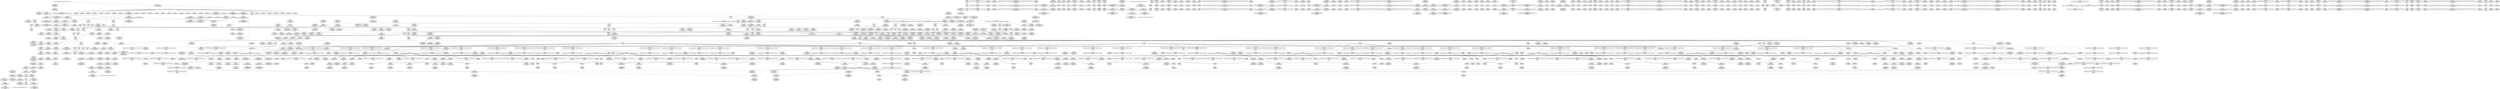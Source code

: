 digraph {
	CE0x49330a0 [shape=record,shape=Mrecord,label="{CE0x49330a0|cred_sid:cred|Function::cred_sid&Arg::cred::}"]
	CE0x4a44ac0 [shape=record,shape=Mrecord,label="{CE0x4a44ac0|__preempt_count_sub:tmp1}"]
	CE0x49efd00 [shape=record,shape=Mrecord,label="{CE0x49efd00|i32_2|*Constant*}"]
	CE0x4973c90 [shape=record,shape=Mrecord,label="{CE0x4973c90|task_sid:real_cred|security/selinux/hooks.c,208|*SummSink*}"]
	CE0x4909900 [shape=record,shape=Mrecord,label="{CE0x4909900|current_sid:tmp3|*SummSource*}"]
	CE0x49bd220 [shape=record,shape=Mrecord,label="{CE0x49bd220|i8*_getelementptr_inbounds_(_25_x_i8_,_25_x_i8_*_.str45,_i32_0,_i32_0)|*Constant*|*SummSink*}"]
	CE0x49351f0 [shape=record,shape=Mrecord,label="{CE0x49351f0|current_sid:tmp17|security/selinux/hooks.c,218|*SummSource*}"]
	CE0x49c3fd0 [shape=record,shape=Mrecord,label="{CE0x49c3fd0|rcu_read_unlock:tmp9|include/linux/rcupdate.h,933}"]
	CE0x49859f0 [shape=record,shape=Mrecord,label="{CE0x49859f0|task_sid:tmp25|security/selinux/hooks.c,208|*SummSink*}"]
	CE0x4a02400 [shape=record,shape=Mrecord,label="{CE0x4a02400|rcu_lock_acquire:tmp6|*SummSink*}"]
	CE0x490b2a0 [shape=record,shape=Mrecord,label="{CE0x490b2a0|i64*_getelementptr_inbounds_(_6_x_i64_,_6_x_i64_*___llvm_gcov_ctr139,_i64_0,_i64_3)|*Constant*|*SummSink*}"]
	CE0x49af8d0 [shape=record,shape=Mrecord,label="{CE0x49af8d0|rcu_read_unlock:tmp2|*SummSink*}"]
	CE0x4a2cb70 [shape=record,shape=Mrecord,label="{CE0x4a2cb70|i64*_getelementptr_inbounds_(_4_x_i64_,_4_x_i64_*___llvm_gcov_ctr134,_i64_0,_i64_0)|*Constant*}"]
	CE0x4980e10 [shape=record,shape=Mrecord,label="{CE0x4980e10|i64*_getelementptr_inbounds_(_13_x_i64_,_13_x_i64_*___llvm_gcov_ctr126,_i64_0,_i64_9)|*Constant*}"]
	CE0x492bff0 [shape=record,shape=Mrecord,label="{CE0x492bff0|task_sid:if.then|*SummSink*}"]
	CE0x49a8790 [shape=record,shape=Mrecord,label="{CE0x49a8790|rcu_read_unlock:land.lhs.true2|*SummSource*}"]
	CE0x4a2a360 [shape=record,shape=Mrecord,label="{CE0x4a2a360|_call_void_asm_addl_$1,_%gs:$0_,_*m,ri,*m,_dirflag_,_fpsr_,_flags_(i32*___preempt_count,_i32_%sub,_i32*___preempt_count)_#3,_!dbg_!27717,_!srcloc_!27718|./arch/x86/include/asm/preempt.h,77}"]
	CE0x49912e0 [shape=record,shape=Mrecord,label="{CE0x49912e0|rcu_lock_release:tmp5|include/linux/rcupdate.h,423|*SummSource*}"]
	CE0x4929000 [shape=record,shape=Mrecord,label="{CE0x4929000|current_sid:sid|security/selinux/hooks.c,220}"]
	CE0x49792a0 [shape=record,shape=Mrecord,label="{CE0x49792a0|task_sid:tmp10|security/selinux/hooks.c,208}"]
	CE0x4972710 [shape=record,shape=Mrecord,label="{CE0x4972710|task_sid:do.end|*SummSink*}"]
	CE0x4944130 [shape=record,shape=Mrecord,label="{CE0x4944130|get_current:tmp}"]
	CE0x49499e0 [shape=record,shape=Mrecord,label="{CE0x49499e0|i64_3|*Constant*}"]
	CE0x4952860 [shape=record,shape=Mrecord,label="{CE0x4952860|_ret_void,_!dbg_!27735|include/linux/rcupdate.h,884}"]
	CE0x49a48b0 [shape=record,shape=Mrecord,label="{CE0x49a48b0|rcu_read_lock:bb|*SummSource*}"]
	CE0x49a31f0 [shape=record,shape=Mrecord,label="{CE0x49a31f0|GLOBAL:rcu_read_unlock.__warned|Global_var:rcu_read_unlock.__warned|*SummSource*}"]
	CE0x49ac6f0 [shape=record,shape=Mrecord,label="{CE0x49ac6f0|rcu_read_unlock:tmp4|include/linux/rcupdate.h,933|*SummSource*}"]
	CE0x490c590 [shape=record,shape=Mrecord,label="{CE0x490c590|current_has_perm:call1|security/selinux/hooks.c,1543|*SummSink*}"]
	CE0x49337c0 [shape=record,shape=Mrecord,label="{CE0x49337c0|current_sid:tmp10|security/selinux/hooks.c,218|*SummSource*}"]
	CE0x4943f90 [shape=record,shape=Mrecord,label="{CE0x4943f90|current_sid:bb|*SummSink*}"]
	CE0x49772a0 [shape=record,shape=Mrecord,label="{CE0x49772a0|task_sid:tmp5|security/selinux/hooks.c,208}"]
	CE0x490bbc0 [shape=record,shape=Mrecord,label="{CE0x490bbc0|i64_5|*Constant*|*SummSource*}"]
	CE0x49c3530 [shape=record,shape=Mrecord,label="{CE0x49c3530|rcu_lock_acquire:bb}"]
	CE0x497b820 [shape=record,shape=Mrecord,label="{CE0x497b820|cred_sid:tmp1|*SummSink*}"]
	CE0x4961320 [shape=record,shape=Mrecord,label="{CE0x4961320|rcu_read_unlock:tmp7|include/linux/rcupdate.h,933|*SummSource*}"]
	CE0x4928ea0 [shape=record,shape=Mrecord,label="{CE0x4928ea0|i32_1|*Constant*|*SummSink*}"]
	CE0x4a1f1c0 [shape=record,shape=Mrecord,label="{CE0x4a1f1c0|i64*_getelementptr_inbounds_(_4_x_i64_,_4_x_i64_*___llvm_gcov_ctr135,_i64_0,_i64_1)|*Constant*|*SummSource*}"]
	CE0x49b19c0 [shape=record,shape=Mrecord,label="{CE0x49b19c0|__rcu_read_lock:tmp7|include/linux/rcupdate.h,240|*SummSource*}"]
	CE0x4960030 [shape=record,shape=Mrecord,label="{CE0x4960030|task_sid:tobool4|security/selinux/hooks.c,208|*SummSink*}"]
	CE0x49b62f0 [shape=record,shape=Mrecord,label="{CE0x49b62f0|rcu_read_unlock:tmp5|include/linux/rcupdate.h,933|*SummSource*}"]
	CE0x49866a0 [shape=record,shape=Mrecord,label="{CE0x49866a0|rcu_read_unlock:tmp21|include/linux/rcupdate.h,935|*SummSink*}"]
	CE0x4991a20 [shape=record,shape=Mrecord,label="{CE0x4991a20|rcu_lock_release:tmp}"]
	CE0x496f760 [shape=record,shape=Mrecord,label="{CE0x496f760|GLOBAL:rcu_lock_acquire|*Constant*}"]
	CE0x4a2da70 [shape=record,shape=Mrecord,label="{CE0x4a2da70|__rcu_read_unlock:tmp3|*SummSource*}"]
	CE0x4a2ad70 [shape=record,shape=Mrecord,label="{CE0x4a2ad70|__preempt_count_sub:do.body}"]
	CE0x4992630 [shape=record,shape=Mrecord,label="{CE0x4992630|__rcu_read_lock:tmp2|*SummSource*}"]
	CE0x49be2a0 [shape=record,shape=Mrecord,label="{CE0x49be2a0|rcu_read_unlock:do.body}"]
	CE0x4928bc0 [shape=record,shape=Mrecord,label="{CE0x4928bc0|i32_1|*Constant*}"]
	CE0x497b540 [shape=record,shape=Mrecord,label="{CE0x497b540|task_sid:tmp13|security/selinux/hooks.c,208}"]
	CE0x49a09a0 [shape=record,shape=Mrecord,label="{CE0x49a09a0|rcu_read_lock:tmp6|include/linux/rcupdate.h,882}"]
	CE0x49bd970 [shape=record,shape=Mrecord,label="{CE0x49bd970|i32_883|*Constant*|*SummSource*}"]
	CE0x49efb30 [shape=record,shape=Mrecord,label="{CE0x49efb30|GLOBAL:lock_acquire|*Constant*|*SummSink*}"]
	CE0x49470e0 [shape=record,shape=Mrecord,label="{CE0x49470e0|_ret_%struct.task_struct*_%tmp4,_!dbg_!27714|./arch/x86/include/asm/current.h,14}"]
	CE0x496b2f0 [shape=record,shape=Mrecord,label="{CE0x496b2f0|rcu_read_lock:call|include/linux/rcupdate.h,882}"]
	CE0x490eb10 [shape=record,shape=Mrecord,label="{CE0x490eb10|avc_has_perm:ssid|Function::avc_has_perm&Arg::ssid::|*SummSink*}"]
	CE0x490bf90 [shape=record,shape=Mrecord,label="{CE0x490bf90|VOIDTB_TE:_CE_8,16_}"]
	CE0x4a40c60 [shape=record,shape=Mrecord,label="{CE0x4a40c60|__preempt_count_sub:tmp5|./arch/x86/include/asm/preempt.h,77|*SummSink*}"]
	CE0x49be7b0 [shape=record,shape=Mrecord,label="{CE0x49be7b0|i64_4|*Constant*}"]
	CE0x4a02a90 [shape=record,shape=Mrecord,label="{CE0x4a02a90|i32_2|*Constant*|*SummSink*}"]
	CE0x4932cf0 [shape=record,shape=Mrecord,label="{CE0x4932cf0|GLOBAL:cred_sid|*Constant*|*SummSink*}"]
	CE0x496dd50 [shape=record,shape=Mrecord,label="{CE0x496dd50|_ret_void,_!dbg_!27735|include/linux/rcupdate.h,938}"]
	"CONST[source:0(mediator),value:0(static)][purpose:{operation}][SrcIdx:1]"
	CE0x49318a0 [shape=record,shape=Mrecord,label="{CE0x49318a0|__preempt_count_sub:tmp6|./arch/x86/include/asm/preempt.h,78|*SummSink*}"]
	CE0x4950860 [shape=record,shape=Mrecord,label="{CE0x4950860|rcu_read_unlock:tmp15|include/linux/rcupdate.h,933|*SummSink*}"]
	CE0x49bac00 [shape=record,shape=Mrecord,label="{CE0x49bac00|rcu_read_lock:tmp20|include/linux/rcupdate.h,882}"]
	CE0x4948460 [shape=record,shape=Mrecord,label="{CE0x4948460|get_current:tmp1}"]
	CE0x4921040 [shape=record,shape=Mrecord,label="{CE0x4921040|GLOBAL:current_sid|*Constant*}"]
	CE0x4915f50 [shape=record,shape=Mrecord,label="{CE0x4915f50|i64_4|*Constant*}"]
	CE0x49b11f0 [shape=record,shape=Mrecord,label="{CE0x49b11f0|rcu_read_unlock:if.end|*SummSink*}"]
	CE0x49a8700 [shape=record,shape=Mrecord,label="{CE0x49a8700|rcu_read_unlock:land.lhs.true2}"]
	CE0x498a100 [shape=record,shape=Mrecord,label="{CE0x498a100|rcu_lock_acquire:tmp7}"]
	CE0x4a02c80 [shape=record,shape=Mrecord,label="{CE0x4a02c80|%struct.lockdep_map*_null|*Constant*}"]
	CE0x48ff000 [shape=record,shape=Mrecord,label="{CE0x48ff000|selinux_capget:return|*SummSink*}"]
	CE0x49722e0 [shape=record,shape=Mrecord,label="{CE0x49722e0|task_sid:land.lhs.true2|*SummSink*}"]
	CE0x49aea50 [shape=record,shape=Mrecord,label="{CE0x49aea50|__preempt_count_sub:entry}"]
	CE0x48fdc90 [shape=record,shape=Mrecord,label="{CE0x48fdc90|selinux_capget:entry}"]
	CE0x66ff8c0 [shape=record,shape=Mrecord,label="{CE0x66ff8c0|selinux_capget:tmp6|security/selinux/hooks.c,1972|*SummSink*}"]
	CE0x4932d60 [shape=record,shape=Mrecord,label="{CE0x4932d60|cred_sid:entry}"]
	CE0x4962270 [shape=record,shape=Mrecord,label="{CE0x4962270|GLOBAL:task_sid.__warned|Global_var:task_sid.__warned}"]
	CE0x4920600 [shape=record,shape=Mrecord,label="{CE0x4920600|VOIDTB_TE:_CE_4,8_}"]
	CE0x494a040 [shape=record,shape=Mrecord,label="{CE0x494a040|_call_void_lockdep_rcu_suspicious(i8*_getelementptr_inbounds_(_25_x_i8_,_25_x_i8_*_.str3,_i32_0,_i32_0),_i32_208,_i8*_getelementptr_inbounds_(_41_x_i8_,_41_x_i8_*_.str44,_i32_0,_i32_0))_#10,_!dbg_!27732|security/selinux/hooks.c,208}"]
	CE0x49b27d0 [shape=record,shape=Mrecord,label="{CE0x49b27d0|i64*_getelementptr_inbounds_(_4_x_i64_,_4_x_i64_*___llvm_gcov_ctr133,_i64_0,_i64_1)|*Constant*|*SummSource*}"]
	CE0x4982980 [shape=record,shape=Mrecord,label="{CE0x4982980|task_sid:tmp24|security/selinux/hooks.c,208}"]
	CE0x490a010 [shape=record,shape=Mrecord,label="{CE0x490a010|current_has_perm:bb|*SummSink*}"]
	CE0x491a350 [shape=record,shape=Mrecord,label="{CE0x491a350|selinux_capget:tmp3|security/selinux/hooks.c,1971|*SummSource*}"]
	CE0x49501b0 [shape=record,shape=Mrecord,label="{CE0x49501b0|rcu_read_unlock:tmp14|include/linux/rcupdate.h,933|*SummSource*}"]
	CE0x498b400 [shape=record,shape=Mrecord,label="{CE0x498b400|_ret_void,_!dbg_!27720|./arch/x86/include/asm/preempt.h,78}"]
	CE0x49bb8e0 [shape=record,shape=Mrecord,label="{CE0x49bb8e0|rcu_read_lock:tmp17|include/linux/rcupdate.h,882|*SummSource*}"]
	CE0x4980980 [shape=record,shape=Mrecord,label="{CE0x4980980|i8*_getelementptr_inbounds_(_41_x_i8_,_41_x_i8_*_.str44,_i32_0,_i32_0)|*Constant*|*SummSource*}"]
	CE0x49afbe0 [shape=record,shape=Mrecord,label="{CE0x49afbe0|rcu_read_unlock:tmp3}"]
	CE0x4925810 [shape=record,shape=Mrecord,label="{CE0x4925810|task_sid:tmp17|security/selinux/hooks.c,208}"]
	CE0x49311c0 [shape=record,shape=Mrecord,label="{CE0x49311c0|__rcu_read_unlock:bb}"]
	CE0x4972f30 [shape=record,shape=Mrecord,label="{CE0x4972f30|task_sid:real_cred|security/selinux/hooks.c,208|*SummSource*}"]
	CE0x4981760 [shape=record,shape=Mrecord,label="{CE0x4981760|task_sid:tmp21|security/selinux/hooks.c,208}"]
	CE0x49c3390 [shape=record,shape=Mrecord,label="{CE0x49c3390|rcu_lock_acquire:indirectgoto|*SummSource*}"]
	CE0x49c04f0 [shape=record,shape=Mrecord,label="{CE0x49c04f0|rcu_lock_acquire:tmp4|include/linux/rcupdate.h,418|*SummSource*}"]
	CE0x490bb50 [shape=record,shape=Mrecord,label="{CE0x490bb50|i64_5|*Constant*}"]
	CE0x4961df0 [shape=record,shape=Mrecord,label="{CE0x4961df0|rcu_read_unlock:tmp12|include/linux/rcupdate.h,933|*SummSource*}"]
	CE0x496ae10 [shape=record,shape=Mrecord,label="{CE0x496ae10|get_current:bb|*SummSource*}"]
	CE0x496f180 [shape=record,shape=Mrecord,label="{CE0x496f180|i64_6|*Constant*|*SummSource*}"]
	CE0x49b8920 [shape=record,shape=Mrecord,label="{CE0x49b8920|rcu_read_lock:tmp15|include/linux/rcupdate.h,882|*SummSink*}"]
	CE0x4986390 [shape=record,shape=Mrecord,label="{CE0x4986390|cred_sid:tmp|*SummSource*}"]
	CE0x497f810 [shape=record,shape=Mrecord,label="{CE0x497f810|rcu_read_unlock:tmp21|include/linux/rcupdate.h,935|*SummSource*}"]
	CE0x4926b20 [shape=record,shape=Mrecord,label="{CE0x4926b20|current_sid:tmp16|security/selinux/hooks.c,218}"]
	CE0x49f2c20 [shape=record,shape=Mrecord,label="{CE0x49f2c20|__rcu_read_unlock:tmp3}"]
	CE0x490f1f0 [shape=record,shape=Mrecord,label="{CE0x490f1f0|VOIDTB_TE:_CE_56,64_}"]
	CE0x49ed370 [shape=record,shape=Mrecord,label="{CE0x49ed370|__rcu_read_lock:tmp|*SummSink*}"]
	CE0x4970d90 [shape=record,shape=Mrecord,label="{CE0x4970d90|task_sid:tmp8|security/selinux/hooks.c,208|*SummSource*}"]
	CE0x492cbc0 [shape=record,shape=Mrecord,label="{CE0x492cbc0|current_sid:security|security/selinux/hooks.c,218|*SummSource*}"]
	CE0x4989680 [shape=record,shape=Mrecord,label="{CE0x4989680|_ret_void,_!dbg_!27717|include/linux/rcupdate.h,245|*SummSource*}"]
	CE0x49a4ab0 [shape=record,shape=Mrecord,label="{CE0x49a4ab0|rcu_read_lock:land.lhs.true}"]
	CE0x49b67a0 [shape=record,shape=Mrecord,label="{CE0x49b67a0|_call_void_mcount()_#3|*SummSink*}"]
	CE0x49006c0 [shape=record,shape=Mrecord,label="{CE0x49006c0|current_has_perm:entry|*SummSink*}"]
	CE0x494ceb0 [shape=record,shape=Mrecord,label="{CE0x494ceb0|i8*_getelementptr_inbounds_(_25_x_i8_,_25_x_i8_*_.str3,_i32_0,_i32_0)|*Constant*|*SummSink*}"]
	CE0x4915310 [shape=record,shape=Mrecord,label="{CE0x4915310|_call_void_lockdep_rcu_suspicious(i8*_getelementptr_inbounds_(_25_x_i8_,_25_x_i8_*_.str3,_i32_0,_i32_0),_i32_218,_i8*_getelementptr_inbounds_(_45_x_i8_,_45_x_i8_*_.str12,_i32_0,_i32_0))_#10,_!dbg_!27727|security/selinux/hooks.c,218}"]
	CE0x49c4a60 [shape=record,shape=Mrecord,label="{CE0x49c4a60|rcu_read_unlock:tmp11|include/linux/rcupdate.h,933|*SummSource*}"]
	CE0x490ea70 [shape=record,shape=Mrecord,label="{CE0x490ea70|avc_has_perm:ssid|Function::avc_has_perm&Arg::ssid::|*SummSource*}"]
	CE0x4900060 [shape=record,shape=Mrecord,label="{CE0x4900060|selinux_capget:tmp|*SummSource*}"]
	CE0x494b3c0 [shape=record,shape=Mrecord,label="{CE0x494b3c0|current_sid:tmp5|security/selinux/hooks.c,218}"]
	CE0x4987df0 [shape=record,shape=Mrecord,label="{CE0x4987df0|rcu_lock_release:map|Function::rcu_lock_release&Arg::map::}"]
	CE0x4963bf0 [shape=record,shape=Mrecord,label="{CE0x4963bf0|rcu_read_lock:tmp1|*SummSource*}"]
	CE0x494df20 [shape=record,shape=Mrecord,label="{CE0x494df20|_ret_void,_!dbg_!27719|./arch/x86/include/asm/preempt.h,73|*SummSource*}"]
	CE0x49bbb60 [shape=record,shape=Mrecord,label="{CE0x49bbb60|rcu_read_lock:tmp18|include/linux/rcupdate.h,882}"]
	CE0x4950450 [shape=record,shape=Mrecord,label="{CE0x4950450|rcu_read_unlock:tmp15|include/linux/rcupdate.h,933}"]
	CE0x4936180 [shape=record,shape=Mrecord,label="{CE0x4936180|task_sid:task|Function::task_sid&Arg::task::}"]
	CE0x49158d0 [shape=record,shape=Mrecord,label="{CE0x49158d0|task_sid:tobool1|security/selinux/hooks.c,208|*SummSource*}"]
	CE0x491e680 [shape=record,shape=Mrecord,label="{CE0x491e680|selinux_capget:permitted|Function::selinux_capget&Arg::permitted::}"]
	CE0x4976550 [shape=record,shape=Mrecord,label="{CE0x4976550|get_current:tmp2|*SummSink*}"]
	CE0x49233a0 [shape=record,shape=Mrecord,label="{CE0x49233a0|current_sid:entry|*SummSource*}"]
	CE0x49a5670 [shape=record,shape=Mrecord,label="{CE0x49a5670|rcu_read_lock:bb}"]
	CE0x4a01200 [shape=record,shape=Mrecord,label="{CE0x4a01200|__preempt_count_add:do.end|*SummSink*}"]
	CE0x49abda0 [shape=record,shape=Mrecord,label="{CE0x49abda0|rcu_read_unlock:call3|include/linux/rcupdate.h,933|*SummSink*}"]
	CE0x49a4eb0 [shape=record,shape=Mrecord,label="{CE0x49a4eb0|__rcu_read_lock:tmp3|*SummSource*}"]
	CE0x496a4c0 [shape=record,shape=Mrecord,label="{CE0x496a4c0|rcu_lock_release:__here|*SummSink*}"]
	CE0x4944990 [shape=record,shape=Mrecord,label="{CE0x4944990|task_sid:tmp3|*SummSink*}"]
	CE0x4a41bb0 [shape=record,shape=Mrecord,label="{CE0x4a41bb0|i64*_getelementptr_inbounds_(_4_x_i64_,_4_x_i64_*___llvm_gcov_ctr135,_i64_0,_i64_1)|*Constant*}"]
	CE0x4971e10 [shape=record,shape=Mrecord,label="{CE0x4971e10|task_sid:tmp13|security/selinux/hooks.c,208|*SummSource*}"]
	CE0x4964ba0 [shape=record,shape=Mrecord,label="{CE0x4964ba0|task_sid:tmp17|security/selinux/hooks.c,208|*SummSink*}"]
	CE0x496bc70 [shape=record,shape=Mrecord,label="{CE0x496bc70|GLOBAL:rcu_lock_acquire|*Constant*|*SummSource*}"]
	CE0x49aaac0 [shape=record,shape=Mrecord,label="{CE0x49aaac0|__preempt_count_add:val|Function::__preempt_count_add&Arg::val::|*SummSink*}"]
	CE0x4992df0 [shape=record,shape=Mrecord,label="{CE0x4992df0|__preempt_count_sub:tmp2}"]
	CE0x4902040 [shape=record,shape=Mrecord,label="{CE0x4902040|selinux_capget:bb|*SummSink*}"]
	CE0x49839b0 [shape=record,shape=Mrecord,label="{CE0x49839b0|i64*_getelementptr_inbounds_(_4_x_i64_,_4_x_i64_*___llvm_gcov_ctr133,_i64_0,_i64_0)|*Constant*|*SummSource*}"]
	CE0x4999fc0 [shape=record,shape=Mrecord,label="{CE0x4999fc0|i32_0|*Constant*}"]
	CE0x49b3720 [shape=record,shape=Mrecord,label="{CE0x49b3720|rcu_lock_release:tmp2|*SummSink*}"]
	CE0x4a32240 [shape=record,shape=Mrecord,label="{CE0x4a32240|__preempt_count_add:bb|*SummSource*}"]
	CE0x49c36d0 [shape=record,shape=Mrecord,label="{CE0x49c36d0|rcu_read_unlock:do.body|*SummSink*}"]
	CE0x490c900 [shape=record,shape=Mrecord,label="{CE0x490c900|current_has_perm:perms|Function::current_has_perm&Arg::perms::|*SummSource*}"]
	CE0x49b12f0 [shape=record,shape=Mrecord,label="{CE0x49b12f0|rcu_read_unlock:land.lhs.true|*SummSink*}"]
	CE0x498b510 [shape=record,shape=Mrecord,label="{CE0x498b510|__preempt_count_sub:val|Function::__preempt_count_sub&Arg::val::}"]
	CE0x48f6830 [shape=record,shape=Mrecord,label="{CE0x48f6830|VOIDTB_TE:_CE_160,168_}"]
	CE0x491af10 [shape=record,shape=Mrecord,label="{CE0x491af10|avc_has_perm:auditdata|Function::avc_has_perm&Arg::auditdata::}"]
	CE0x496b4c0 [shape=record,shape=Mrecord,label="{CE0x496b4c0|_ret_void,_!dbg_!27717|include/linux/rcupdate.h,419}"]
	CE0x49c24d0 [shape=record,shape=Mrecord,label="{CE0x49c24d0|i64*_getelementptr_inbounds_(_11_x_i64_,_11_x_i64_*___llvm_gcov_ctr127,_i64_0,_i64_0)|*Constant*|*SummSink*}"]
	CE0x4914cd0 [shape=record,shape=Mrecord,label="{CE0x4914cd0|i8_1|*Constant*|*SummSource*}"]
	CE0x48f69d0 [shape=record,shape=Mrecord,label="{CE0x48f69d0|selinux_capget:effective|Function::selinux_capget&Arg::effective::}"]
	CE0x4972ec0 [shape=record,shape=Mrecord,label="{CE0x4972ec0|task_sid:real_cred|security/selinux/hooks.c,208}"]
	CE0x490e4f0 [shape=record,shape=Mrecord,label="{CE0x490e4f0|avc_has_perm:entry|*SummSink*}"]
	CE0x4970650 [shape=record,shape=Mrecord,label="{CE0x4970650|task_sid:call|security/selinux/hooks.c,208}"]
	CE0x495ed30 [shape=record,shape=Mrecord,label="{CE0x495ed30|task_sid:tmp2|*SummSource*}"]
	CE0x4a44a50 [shape=record,shape=Mrecord,label="{CE0x4a44a50|i64_1|*Constant*}"]
	CE0x4919c50 [shape=record,shape=Mrecord,label="{CE0x4919c50|current_has_perm:call2|security/selinux/hooks.c,1544}"]
	CE0x49c4170 [shape=record,shape=Mrecord,label="{CE0x49c4170|rcu_read_unlock:tmp8|include/linux/rcupdate.h,933|*SummSink*}"]
	CE0x4900ba0 [shape=record,shape=Mrecord,label="{CE0x4900ba0|i64_1|*Constant*|*SummSource*}"]
	CE0x490f110 [shape=record,shape=Mrecord,label="{CE0x490f110|VOIDTB_TE:_CE_40,44_}"]
	CE0x4a3b3e0 [shape=record,shape=Mrecord,label="{CE0x4a3b3e0|_call_void_mcount()_#3|*SummSource*}"]
	CE0x49895c0 [shape=record,shape=Mrecord,label="{CE0x49895c0|_ret_void,_!dbg_!27717|include/linux/rcupdate.h,245}"]
	CE0x4981bc0 [shape=record,shape=Mrecord,label="{CE0x4981bc0|task_sid:tmp22|security/selinux/hooks.c,208}"]
	CE0x4902f40 [shape=record,shape=Mrecord,label="{CE0x4902f40|selinux_capget:inheritable|Function::selinux_capget&Arg::inheritable::}"]
	CE0x4a1e6a0 [shape=record,shape=Mrecord,label="{CE0x4a1e6a0|__preempt_count_add:tmp7|./arch/x86/include/asm/preempt.h,73|*SummSink*}"]
	CE0x4944920 [shape=record,shape=Mrecord,label="{CE0x4944920|task_sid:tmp3|*SummSource*}"]
	CE0x4a320d0 [shape=record,shape=Mrecord,label="{CE0x4a320d0|__preempt_count_add:bb}"]
	CE0x4988870 [shape=record,shape=Mrecord,label="{CE0x4988870|_call_void___rcu_read_unlock()_#10,_!dbg_!27734|include/linux/rcupdate.h,937|*SummSource*}"]
	CE0x49b8d70 [shape=record,shape=Mrecord,label="{CE0x49b8d70|rcu_read_lock:tmp16|include/linux/rcupdate.h,882|*SummSink*}"]
	CE0x49a8c40 [shape=record,shape=Mrecord,label="{CE0x49a8c40|rcu_read_unlock:tmp10|include/linux/rcupdate.h,933|*SummSink*}"]
	CE0x49332c0 [shape=record,shape=Mrecord,label="{CE0x49332c0|cred_sid:cred|Function::cred_sid&Arg::cred::|*SummSource*}"]
	CE0x49bb4b0 [shape=record,shape=Mrecord,label="{CE0x49bb4b0|i64*_getelementptr_inbounds_(_11_x_i64_,_11_x_i64_*___llvm_gcov_ctr127,_i64_0,_i64_10)|*Constant*}"]
	CE0x496a6c0 [shape=record,shape=Mrecord,label="{CE0x496a6c0|GLOBAL:__preempt_count|Global_var:__preempt_count}"]
	CE0x4960520 [shape=record,shape=Mrecord,label="{CE0x4960520|i64_7|*Constant*|*SummSink*}"]
	CE0x49bb080 [shape=record,shape=Mrecord,label="{CE0x49bb080|rcu_read_lock:tmp21|include/linux/rcupdate.h,884}"]
	CE0x4920b50 [shape=record,shape=Mrecord,label="{CE0x4920b50|selinux_capget:tmp11|security/selinux/hooks.c,1975|*SummSource*}"]
	CE0x4923180 [shape=record,shape=Mrecord,label="{CE0x4923180|GLOBAL:current_sid|*Constant*|*SummSink*}"]
	CE0x49f42f0 [shape=record,shape=Mrecord,label="{CE0x49f42f0|i64*_getelementptr_inbounds_(_4_x_i64_,_4_x_i64_*___llvm_gcov_ctr129,_i64_0,_i64_3)|*Constant*}"]
	CE0x492f940 [shape=record,shape=Mrecord,label="{CE0x492f940|current_sid:tmp9|security/selinux/hooks.c,218|*SummSink*}"]
	CE0x4914530 [shape=record,shape=Mrecord,label="{CE0x4914530|current_sid:tmp}"]
	CE0x4a1e4e0 [shape=record,shape=Mrecord,label="{CE0x4a1e4e0|__preempt_count_add:tmp7|./arch/x86/include/asm/preempt.h,73}"]
	CE0x4991ca0 [shape=record,shape=Mrecord,label="{CE0x4991ca0|i64*_getelementptr_inbounds_(_4_x_i64_,_4_x_i64_*___llvm_gcov_ctr128,_i64_0,_i64_1)|*Constant*}"]
	CE0x491a550 [shape=record,shape=Mrecord,label="{CE0x491a550|current_has_perm:call|security/selinux/hooks.c,1542}"]
	CE0x49c37d0 [shape=record,shape=Mrecord,label="{CE0x49c37d0|i64*_getelementptr_inbounds_(_11_x_i64_,_11_x_i64_*___llvm_gcov_ctr132,_i64_0,_i64_0)|*Constant*|*SummSource*}"]
	CE0x49b4730 [shape=record,shape=Mrecord,label="{CE0x49b4730|rcu_read_unlock:tmp9|include/linux/rcupdate.h,933|*SummSource*}"]
	CE0x49b1e00 [shape=record,shape=Mrecord,label="{CE0x49b1e00|rcu_read_unlock:tmp6|include/linux/rcupdate.h,933|*SummSink*}"]
	CE0x49252b0 [shape=record,shape=Mrecord,label="{CE0x49252b0|VOIDTB_TE:_CE_144,152_}"]
	CE0x48ff0c0 [shape=record,shape=Mrecord,label="{CE0x48ff0c0|i32_0|*Constant*|*SummSink*}"]
	CE0x49b3f60 [shape=record,shape=Mrecord,label="{CE0x49b3f60|rcu_read_unlock:bb}"]
	CE0x49b7cf0 [shape=record,shape=Mrecord,label="{CE0x49b7cf0|rcu_read_unlock:do.end}"]
	CE0x4a074b0 [shape=record,shape=Mrecord,label="{CE0x4a074b0|__rcu_read_unlock:tmp4|include/linux/rcupdate.h,244|*SummSource*}"]
	CE0x4949730 [shape=record,shape=Mrecord,label="{CE0x4949730|current_sid:tobool|security/selinux/hooks.c,218|*SummSource*}"]
	CE0x5c96b70 [shape=record,shape=Mrecord,label="{CE0x5c96b70|i64_2|*Constant*|*SummSink*}"]
	CE0x49267a0 [shape=record,shape=Mrecord,label="{CE0x49267a0|current_sid:tmp15|security/selinux/hooks.c,218|*SummSource*}"]
	CE0x4a28cd0 [shape=record,shape=Mrecord,label="{CE0x4a28cd0|i64*_getelementptr_inbounds_(_4_x_i64_,_4_x_i64_*___llvm_gcov_ctr135,_i64_0,_i64_0)|*Constant*|*SummSource*}"]
	CE0x49741e0 [shape=record,shape=Mrecord,label="{CE0x49741e0|_call_void_mcount()_#3|*SummSink*}"]
	CE0x490a080 [shape=record,shape=Mrecord,label="{CE0x490a080|i64*_getelementptr_inbounds_(_2_x_i64_,_2_x_i64_*___llvm_gcov_ctr136,_i64_0,_i64_0)|*Constant*}"]
	CE0x4a0b0b0 [shape=record,shape=Mrecord,label="{CE0x4a0b0b0|__preempt_count_add:tmp6|./arch/x86/include/asm/preempt.h,73|*SummSource*}"]
	CE0x4948ff0 [shape=record,shape=Mrecord,label="{CE0x4948ff0|current_sid:tmp5|security/selinux/hooks.c,218|*SummSource*}"]
	CE0x49a2420 [shape=record,shape=Mrecord,label="{CE0x49a2420|_call_void___preempt_count_add(i32_1)_#10,_!dbg_!27711|include/linux/rcupdate.h,239|*SummSource*}"]
	CE0x49b5270 [shape=record,shape=Mrecord,label="{CE0x49b5270|rcu_read_unlock:tmp18|include/linux/rcupdate.h,933|*SummSink*}"]
	CE0x492bb60 [shape=record,shape=Mrecord,label="{CE0x492bb60|GLOBAL:current_task|Global_var:current_task|*SummSource*}"]
	CE0x4900320 [shape=record,shape=Mrecord,label="{CE0x4900320|selinux_capget:tmp3|security/selinux/hooks.c,1971|*SummSink*}"]
	CE0x49b4170 [shape=record,shape=Mrecord,label="{CE0x49b4170|rcu_read_unlock:land.lhs.true2|*SummSink*}"]
	CE0x491d3e0 [shape=record,shape=Mrecord,label="{CE0x491d3e0|task_sid:do.end6|*SummSink*}"]
	CE0x4932890 [shape=record,shape=Mrecord,label="{CE0x4932890|GLOBAL:cred_sid|*Constant*|*SummSource*}"]
	CE0x499e6c0 [shape=record,shape=Mrecord,label="{CE0x499e6c0|cred_sid:security|security/selinux/hooks.c,196}"]
	CE0x4a017a0 [shape=record,shape=Mrecord,label="{CE0x4a017a0|i64*_getelementptr_inbounds_(_4_x_i64_,_4_x_i64_*___llvm_gcov_ctr134,_i64_0,_i64_0)|*Constant*|*SummSink*}"]
	CE0x4953a40 [shape=record,shape=Mrecord,label="{CE0x4953a40|i64*_getelementptr_inbounds_(_11_x_i64_,_11_x_i64_*___llvm_gcov_ctr125,_i64_0,_i64_8)|*Constant*|*SummSink*}"]
	CE0x4a03c70 [shape=record,shape=Mrecord,label="{CE0x4a03c70|rcu_lock_acquire:tmp}"]
	CE0x4a376e0 [shape=record,shape=Mrecord,label="{CE0x4a376e0|__preempt_count_sub:tmp4|./arch/x86/include/asm/preempt.h,77}"]
	CE0x49043b0 [shape=record,shape=Mrecord,label="{CE0x49043b0|GLOBAL:task_sid|*Constant*|*SummSource*}"]
	CE0x4980a30 [shape=record,shape=Mrecord,label="{CE0x4980a30|i8*_getelementptr_inbounds_(_41_x_i8_,_41_x_i8_*_.str44,_i32_0,_i32_0)|*Constant*|*SummSink*}"]
	CE0x49121f0 [shape=record,shape=Mrecord,label="{CE0x49121f0|_call_void_mcount()_#3|*SummSource*}"]
	CE0x49778b0 [shape=record,shape=Mrecord,label="{CE0x49778b0|rcu_read_unlock:tmp4|include/linux/rcupdate.h,933|*SummSink*}"]
	CE0x492e0d0 [shape=record,shape=Mrecord,label="{CE0x492e0d0|_call_void_mcount()_#3}"]
	CE0x4a2c0d0 [shape=record,shape=Mrecord,label="{CE0x4a2c0d0|i64*_getelementptr_inbounds_(_4_x_i64_,_4_x_i64_*___llvm_gcov_ctr129,_i64_0,_i64_2)|*Constant*}"]
	CE0x4971f70 [shape=record,shape=Mrecord,label="{CE0x4971f70|task_sid:if.end|*SummSink*}"]
	CE0x5b64400 [shape=record,shape=Mrecord,label="{CE0x5b64400|selinux_capget:tmp4|security/selinux/hooks.c,1971|*SummSource*}"]
	CE0x4972270 [shape=record,shape=Mrecord,label="{CE0x4972270|task_sid:land.lhs.true2|*SummSource*}"]
	CE0x49c89f0 [shape=record,shape=Mrecord,label="{CE0x49c89f0|rcu_lock_acquire:bb|*SummSink*}"]
	CE0x4961a10 [shape=record,shape=Mrecord,label="{CE0x4961a10|rcu_read_unlock:tmp11|include/linux/rcupdate.h,933|*SummSink*}"]
	CE0x4933940 [shape=record,shape=Mrecord,label="{CE0x4933940|current_sid:tmp10|security/selinux/hooks.c,218|*SummSink*}"]
	CE0x49f4120 [shape=record,shape=Mrecord,label="{CE0x49f4120|__rcu_read_unlock:tmp5|include/linux/rcupdate.h,244|*SummSink*}"]
	CE0x490ebd0 [shape=record,shape=Mrecord,label="{CE0x490ebd0|avc_has_perm:tsid|Function::avc_has_perm&Arg::tsid::}"]
	CE0x490d070 [shape=record,shape=Mrecord,label="{CE0x490d070|selinux_capget:tmp1|*SummSource*}"]
	CE0x4962340 [shape=record,shape=Mrecord,label="{CE0x4962340|i64*_getelementptr_inbounds_(_2_x_i64_,_2_x_i64_*___llvm_gcov_ctr131,_i64_0,_i64_1)|*Constant*}"]
	CE0x4965220 [shape=record,shape=Mrecord,label="{CE0x4965220|rcu_read_lock:tobool|include/linux/rcupdate.h,882|*SummSource*}"]
	CE0x49b8a40 [shape=record,shape=Mrecord,label="{CE0x49b8a40|rcu_read_lock:tmp16|include/linux/rcupdate.h,882}"]
	CE0x49b6920 [shape=record,shape=Mrecord,label="{CE0x49b6920|rcu_read_unlock:land.lhs.true|*SummSource*}"]
	CE0x496be10 [shape=record,shape=Mrecord,label="{CE0x496be10|rcu_lock_acquire:entry|*SummSource*}"]
	CE0x497e270 [shape=record,shape=Mrecord,label="{CE0x497e270|i64*_getelementptr_inbounds_(_11_x_i64_,_11_x_i64_*___llvm_gcov_ctr132,_i64_0,_i64_9)|*Constant*|*SummSource*}"]
	CE0x4985310 [shape=record,shape=Mrecord,label="{CE0x4985310|task_sid:tmp24|security/selinux/hooks.c,208|*SummSource*}"]
	CE0x4909200 [shape=record,shape=Mrecord,label="{CE0x4909200|current_sid:tmp1|*SummSource*}"]
	CE0x4986de0 [shape=record,shape=Mrecord,label="{CE0x4986de0|rcu_read_unlock:tmp22|include/linux/rcupdate.h,935|*SummSink*}"]
	CE0x4948060 [shape=record,shape=Mrecord,label="{CE0x4948060|current_sid:tmp7|security/selinux/hooks.c,218|*SummSource*}"]
	CE0x49af0e0 [shape=record,shape=Mrecord,label="{CE0x49af0e0|rcu_read_unlock:call|include/linux/rcupdate.h,933|*SummSink*}"]
	CE0x49b6a80 [shape=record,shape=Mrecord,label="{CE0x49b6a80|rcu_read_unlock:do.end|*SummSource*}"]
	CE0x49bc0a0 [shape=record,shape=Mrecord,label="{CE0x49bc0a0|i8_1|*Constant*}"]
	CE0x49301a0 [shape=record,shape=Mrecord,label="{CE0x49301a0|i64*_getelementptr_inbounds_(_13_x_i64_,_13_x_i64_*___llvm_gcov_ctr126,_i64_0,_i64_11)|*Constant*}"]
	CE0x49849d0 [shape=record,shape=Mrecord,label="{CE0x49849d0|i64_ptrtoint_(i8*_blockaddress(_rcu_lock_release,_%__here)_to_i64)|*Constant*|*SummSource*}"]
	CE0x4952450 [shape=record,shape=Mrecord,label="{CE0x4952450|current_sid:tmp17|security/selinux/hooks.c,218}"]
	CE0x49450c0 [shape=record,shape=Mrecord,label="{CE0x49450c0|i64*_getelementptr_inbounds_(_4_x_i64_,_4_x_i64_*___llvm_gcov_ctr128,_i64_0,_i64_1)|*Constant*|*SummSource*}"]
	CE0x48f63b0 [shape=record,shape=Mrecord,label="{CE0x48f63b0|current_sid:tmp2}"]
	CE0x4978f90 [shape=record,shape=Mrecord,label="{CE0x4978f90|i64*_getelementptr_inbounds_(_2_x_i64_,_2_x_i64_*___llvm_gcov_ctr131,_i64_0,_i64_0)|*Constant*|*SummSource*}"]
	CE0x4979c70 [shape=record,shape=Mrecord,label="{CE0x4979c70|GLOBAL:__llvm_gcov_ctr126|Global_var:__llvm_gcov_ctr126|*SummSource*}"]
	CE0x492b190 [shape=record,shape=Mrecord,label="{CE0x492b190|i32_77|*Constant*}"]
	CE0x49852a0 [shape=record,shape=Mrecord,label="{CE0x49852a0|i64*_getelementptr_inbounds_(_13_x_i64_,_13_x_i64_*___llvm_gcov_ctr126,_i64_0,_i64_11)|*Constant*|*SummSink*}"]
	CE0x49a6aa0 [shape=record,shape=Mrecord,label="{CE0x49a6aa0|i64*_getelementptr_inbounds_(_2_x_i64_,_2_x_i64_*___llvm_gcov_ctr131,_i64_0,_i64_0)|*Constant*}"]
	CE0x4a29f70 [shape=record,shape=Mrecord,label="{CE0x4a29f70|GLOBAL:__preempt_count|Global_var:__preempt_count}"]
	CE0x492cb50 [shape=record,shape=Mrecord,label="{CE0x492cb50|current_sid:security|security/selinux/hooks.c,218}"]
	CE0x4a1ef90 [shape=record,shape=Mrecord,label="{CE0x4a1ef90|__preempt_count_sub:do.body|*SummSink*}"]
	CE0x491be00 [shape=record,shape=Mrecord,label="{CE0x491be00|GLOBAL:__llvm_gcov_ctr139|Global_var:__llvm_gcov_ctr139}"]
	CE0x49c7320 [shape=record,shape=Mrecord,label="{CE0x49c7320|_call_void_lockdep_rcu_suspicious(i8*_getelementptr_inbounds_(_25_x_i8_,_25_x_i8_*_.str45,_i32_0,_i32_0),_i32_934,_i8*_getelementptr_inbounds_(_44_x_i8_,_44_x_i8_*_.str47,_i32_0,_i32_0))_#10,_!dbg_!27726|include/linux/rcupdate.h,933|*SummSink*}"]
	CE0x49a1a40 [shape=record,shape=Mrecord,label="{CE0x49a1a40|rcu_read_lock:if.then|*SummSink*}"]
	CE0x49a5b80 [shape=record,shape=Mrecord,label="{CE0x49a5b80|rcu_read_lock:tmp21|include/linux/rcupdate.h,884|*SummSink*}"]
	CE0x4a078c0 [shape=record,shape=Mrecord,label="{CE0x4a078c0|rcu_lock_acquire:tmp1|*SummSink*}"]
	CE0x49aa460 [shape=record,shape=Mrecord,label="{CE0x49aa460|rcu_read_unlock:tmp1|*SummSource*}"]
	CE0x49222d0 [shape=record,shape=Mrecord,label="{CE0x49222d0|current_sid:do.body|*SummSink*}"]
	CE0x494c5d0 [shape=record,shape=Mrecord,label="{CE0x494c5d0|GLOBAL:__rcu_read_lock|*Constant*|*SummSource*}"]
	CE0x4934430 [shape=record,shape=Mrecord,label="{CE0x4934430|rcu_read_lock:tmp12|include/linux/rcupdate.h,882|*SummSink*}"]
	CE0x499e1f0 [shape=record,shape=Mrecord,label="{CE0x499e1f0|_call_void_asm_addl_$1,_%gs:$0_,_*m,ri,*m,_dirflag_,_fpsr_,_flags_(i32*___preempt_count,_i32_%sub,_i32*___preempt_count)_#3,_!dbg_!27717,_!srcloc_!27718|./arch/x86/include/asm/preempt.h,77|*SummSource*}"]
	CE0x498b040 [shape=record,shape=Mrecord,label="{CE0x498b040|rcu_lock_release:bb}"]
	CE0x4912390 [shape=record,shape=Mrecord,label="{CE0x4912390|current_sid:call|security/selinux/hooks.c,218}"]
	CE0x493be50 [shape=record,shape=Mrecord,label="{CE0x493be50|selinux_capget:tmp8|security/selinux/hooks.c,1974|*SummSource*}"]
	CE0x4926f40 [shape=record,shape=Mrecord,label="{CE0x4926f40|current_sid:tmp16|security/selinux/hooks.c,218|*SummSink*}"]
	CE0x495f5b0 [shape=record,shape=Mrecord,label="{CE0x495f5b0|i32_77|*Constant*|*SummSource*}"]
	CE0x4989090 [shape=record,shape=Mrecord,label="{CE0x4989090|__rcu_read_unlock:entry|*SummSource*}"]
	CE0x49082d0 [shape=record,shape=Mrecord,label="{CE0x49082d0|i64*_getelementptr_inbounds_(_2_x_i64_,_2_x_i64_*___llvm_gcov_ctr136,_i64_0,_i64_1)|*Constant*}"]
	CE0x4988ec0 [shape=record,shape=Mrecord,label="{CE0x4988ec0|GLOBAL:__rcu_read_unlock|*Constant*|*SummSource*}"]
	CE0x4905940 [shape=record,shape=Mrecord,label="{CE0x4905940|_ret_i32_%retval.0,_!dbg_!27725|security/selinux/hooks.c,1975|*SummSource*}"]
	CE0x4a451e0 [shape=record,shape=Mrecord,label="{CE0x4a451e0|_call_void_mcount()_#3}"]
	CE0x49ecf00 [shape=record,shape=Mrecord,label="{CE0x49ecf00|rcu_lock_acquire:tmp5|include/linux/rcupdate.h,418|*SummSink*}"]
	CE0x4970bb0 [shape=record,shape=Mrecord,label="{CE0x4970bb0|task_sid:tmp8|security/selinux/hooks.c,208}"]
	CE0x48f6420 [shape=record,shape=Mrecord,label="{CE0x48f6420|current_sid:tmp2|*SummSource*}"]
	CE0x491fcb0 [shape=record,shape=Mrecord,label="{CE0x491fcb0|rcu_lock_acquire:__here|*SummSource*}"]
	CE0x4953220 [shape=record,shape=Mrecord,label="{CE0x4953220|current_sid:land.lhs.true2|*SummSource*}"]
	CE0x49483f0 [shape=record,shape=Mrecord,label="{CE0x49483f0|i64_1|*Constant*}"]
	CE0x4977a00 [shape=record,shape=Mrecord,label="{CE0x4977a00|task_sid:do.body|*SummSink*}"]
	CE0x492a260 [shape=record,shape=Mrecord,label="{CE0x492a260|current_sid:tmp24|security/selinux/hooks.c,220}"]
	CE0x49a9430 [shape=record,shape=Mrecord,label="{CE0x49a9430|rcu_read_unlock:call|include/linux/rcupdate.h,933}"]
	CE0x4900c50 [shape=record,shape=Mrecord,label="{CE0x4900c50|selinux_capget:if.end|*SummSink*}"]
	CE0x4965aa0 [shape=record,shape=Mrecord,label="{CE0x4965aa0|rcu_read_lock:tmp4|include/linux/rcupdate.h,882}"]
	CE0x4901d80 [shape=record,shape=Mrecord,label="{CE0x4901d80|_call_void_mcount()_#3}"]
	CE0x4982720 [shape=record,shape=Mrecord,label="{CE0x4982720|i64*_getelementptr_inbounds_(_13_x_i64_,_13_x_i64_*___llvm_gcov_ctr126,_i64_0,_i64_10)|*Constant*|*SummSink*}"]
	CE0x49b7a30 [shape=record,shape=Mrecord,label="{CE0x49b7a30|rcu_lock_acquire:tmp5|include/linux/rcupdate.h,418}"]
	CE0x499de50 [shape=record,shape=Mrecord,label="{CE0x499de50|i64*_getelementptr_inbounds_(_4_x_i64_,_4_x_i64_*___llvm_gcov_ctr134,_i64_0,_i64_0)|*Constant*|*SummSource*}"]
	CE0x490f0a0 [shape=record,shape=Mrecord,label="{CE0x490f0a0|VOIDTB_TE:_CE_44,48_}"]
	CE0x491dd40 [shape=record,shape=Mrecord,label="{CE0x491dd40|selinux_capget:tmp10|security/selinux/hooks.c,1975}"]
	CE0x4988800 [shape=record,shape=Mrecord,label="{CE0x4988800|_call_void___rcu_read_unlock()_#10,_!dbg_!27734|include/linux/rcupdate.h,937}"]
	CE0x4964800 [shape=record,shape=Mrecord,label="{CE0x4964800|i64*_getelementptr_inbounds_(_13_x_i64_,_13_x_i64_*___llvm_gcov_ctr126,_i64_0,_i64_8)|*Constant*}"]
	CE0x4930210 [shape=record,shape=Mrecord,label="{CE0x4930210|task_sid:tmp25|security/selinux/hooks.c,208}"]
	CE0x49476f0 [shape=record,shape=Mrecord,label="{CE0x49476f0|i32_78|*Constant*|*SummSink*}"]
	CE0x490f7e0 [shape=record,shape=Mrecord,label="{CE0x490f7e0|current_sid:tmp6|security/selinux/hooks.c,218|*SummSink*}"]
	CE0x499dd50 [shape=record,shape=Mrecord,label="{CE0x499dd50|__preempt_count_add:tmp2|*SummSource*}"]
	CE0x49ae630 [shape=record,shape=Mrecord,label="{CE0x49ae630|rcu_read_unlock:tobool|include/linux/rcupdate.h,933}"]
	CE0x49af450 [shape=record,shape=Mrecord,label="{CE0x49af450|rcu_read_unlock:call|include/linux/rcupdate.h,933|*SummSource*}"]
	CE0x491ec80 [shape=record,shape=Mrecord,label="{CE0x491ec80|current_sid:tmp12|security/selinux/hooks.c,218|*SummSink*}"]
	CE0x49816f0 [shape=record,shape=Mrecord,label="{CE0x49816f0|task_sid:tmp20|security/selinux/hooks.c,208}"]
	CE0x49a06d0 [shape=record,shape=Mrecord,label="{CE0x49a06d0|GLOBAL:__llvm_gcov_ctr127|Global_var:__llvm_gcov_ctr127|*SummSink*}"]
	CE0x4a2a810 [shape=record,shape=Mrecord,label="{CE0x4a2a810|__preempt_count_sub:tmp}"]
	CE0x4a2db90 [shape=record,shape=Mrecord,label="{CE0x4a2db90|_call_void_mcount()_#3}"]
	CE0x4930ee0 [shape=record,shape=Mrecord,label="{CE0x4930ee0|i8*_undef|*Constant*}"]
	CE0x4922130 [shape=record,shape=Mrecord,label="{CE0x4922130|current_sid:do.body}"]
	CE0x49ab7a0 [shape=record,shape=Mrecord,label="{CE0x49ab7a0|rcu_lock_release:tmp2|*SummSource*}"]
	CE0x49025c0 [shape=record,shape=Mrecord,label="{CE0x49025c0|i32_0|*Constant*}"]
	CE0x49bd7f0 [shape=record,shape=Mrecord,label="{CE0x49bd7f0|i32_883|*Constant*}"]
	CE0x490fd30 [shape=record,shape=Mrecord,label="{CE0x490fd30|i64*_getelementptr_inbounds_(_2_x_i64_,_2_x_i64_*___llvm_gcov_ctr136,_i64_0,_i64_1)|*Constant*|*SummSink*}"]
	CE0x49733d0 [shape=record,shape=Mrecord,label="{CE0x49733d0|i64*_getelementptr_inbounds_(_13_x_i64_,_13_x_i64_*___llvm_gcov_ctr126,_i64_0,_i64_1)|*Constant*|*SummSource*}"]
	CE0x49a0da0 [shape=record,shape=Mrecord,label="{CE0x49a0da0|rcu_read_unlock:tmp8|include/linux/rcupdate.h,933|*SummSource*}"]
	CE0x48f6900 [shape=record,shape=Mrecord,label="{CE0x48f6900|VOIDTB_TE:_CE:_elem_0:default:}"]
	"CONST[source:1(input),value:2(dynamic)][purpose:{object}][SrcIdx:0]"
	CE0x49958c0 [shape=record,shape=Mrecord,label="{CE0x49958c0|rcu_lock_release:__here|*SummSource*}"]
	CE0x494d150 [shape=record,shape=Mrecord,label="{CE0x494d150|GLOBAL:lockdep_rcu_suspicious|*Constant*|*SummSource*}"]
	CE0x4924b40 [shape=record,shape=Mrecord,label="{CE0x4924b40|i32_8192|*Constant*}"]
	CE0x4902ae0 [shape=record,shape=Mrecord,label="{CE0x4902ae0|selinux_capget:call1|security/selinux/hooks.c,1974|*SummSink*}"]
	CE0x4975720 [shape=record,shape=Mrecord,label="{CE0x4975720|get_current:tmp1|*SummSource*}"]
	CE0x4952a00 [shape=record,shape=Mrecord,label="{CE0x4952a00|COLLAPSED:_GCMRE___llvm_gcov_ctr125_internal_global_11_x_i64_zeroinitializer:_elem_0:default:}"]
	CE0x49b5ca0 [shape=record,shape=Mrecord,label="{CE0x49b5ca0|__rcu_read_lock:tmp6|include/linux/rcupdate.h,240|*SummSink*}"]
	CE0x4925740 [shape=record,shape=Mrecord,label="{CE0x4925740|task_sid:tmp15|security/selinux/hooks.c,208|*SummSink*}"]
	CE0x49734d0 [shape=record,shape=Mrecord,label="{CE0x49734d0|i64*_getelementptr_inbounds_(_13_x_i64_,_13_x_i64_*___llvm_gcov_ctr126,_i64_0,_i64_1)|*Constant*|*SummSink*}"]
	CE0x4946580 [shape=record,shape=Mrecord,label="{CE0x4946580|GLOBAL:get_current|*Constant*}"]
	CE0x494b0c0 [shape=record,shape=Mrecord,label="{CE0x494b0c0|current_sid:if.end}"]
	CE0x49bf310 [shape=record,shape=Mrecord,label="{CE0x49bf310|GLOBAL:rcu_read_lock.__warned|Global_var:rcu_read_lock.__warned}"]
	CE0x4a076c0 [shape=record,shape=Mrecord,label="{CE0x4a076c0|__rcu_read_unlock:tmp4|include/linux/rcupdate.h,244|*SummSink*}"]
	CE0x49bf530 [shape=record,shape=Mrecord,label="{CE0x49bf530|rcu_read_lock:do.end|*SummSink*}"]
	CE0x4933dc0 [shape=record,shape=Mrecord,label="{CE0x4933dc0|current_sid:tmp11|security/selinux/hooks.c,218|*SummSink*}"]
	CE0x4944240 [shape=record,shape=Mrecord,label="{CE0x4944240|_call_void_mcount()_#3|*SummSource*}"]
	CE0x49c7fd0 [shape=record,shape=Mrecord,label="{CE0x49c7fd0|i32_934|*Constant*|*SummSink*}"]
	CE0x491a1f0 [shape=record,shape=Mrecord,label="{CE0x491a1f0|avc_has_perm:entry|*SummSource*}"]
	CE0x4980e80 [shape=record,shape=Mrecord,label="{CE0x4980e80|i64*_getelementptr_inbounds_(_13_x_i64_,_13_x_i64_*___llvm_gcov_ctr126,_i64_0,_i64_9)|*Constant*|*SummSource*}"]
	CE0x4902300 [shape=record,shape=Mrecord,label="{CE0x4902300|selinux_capget:call|security/selinux/hooks.c,1970|*SummSource*}"]
	CE0x499f950 [shape=record,shape=Mrecord,label="{CE0x499f950|rcu_read_lock:tmp9|include/linux/rcupdate.h,882|*SummSource*}"]
	CE0x49aa4d0 [shape=record,shape=Mrecord,label="{CE0x49aa4d0|rcu_read_unlock:tmp1|*SummSink*}"]
	CE0x4a2bff0 [shape=record,shape=Mrecord,label="{CE0x4a2bff0|_call_void_mcount()_#3|*SummSink*}"]
	CE0x49f2d00 [shape=record,shape=Mrecord,label="{CE0x49f2d00|__rcu_read_unlock:tmp3|*SummSink*}"]
	CE0x4946c60 [shape=record,shape=Mrecord,label="{CE0x4946c60|get_current:entry|*SummSource*}"]
	CE0x49a2620 [shape=record,shape=Mrecord,label="{CE0x49a2620|rcu_read_lock:do.body}"]
	CE0x4900650 [shape=record,shape=Mrecord,label="{CE0x4900650|current_has_perm:entry|*SummSource*}"]
	CE0x49199d0 [shape=record,shape=Mrecord,label="{CE0x49199d0|i32_(i32,_i32,_i16,_i32,_%struct.common_audit_data*)*_bitcast_(i32_(i32,_i32,_i16,_i32,_%struct.common_audit_data.495*)*_avc_has_perm_to_i32_(i32,_i32,_i16,_i32,_%struct.common_audit_data*)*)|*Constant*}"]
	CE0x494b5a0 [shape=record,shape=Mrecord,label="{CE0x494b5a0|GLOBAL:__llvm_gcov_ctr125|Global_var:__llvm_gcov_ctr125}"]
	CE0x49c1960 [shape=record,shape=Mrecord,label="{CE0x49c1960|rcu_read_lock:tmp5|include/linux/rcupdate.h,882|*SummSource*}"]
	CE0x48f67c0 [shape=record,shape=Mrecord,label="{CE0x48f67c0|VOIDTB_TE:_CE_168,176_}"]
	CE0x49625d0 [shape=record,shape=Mrecord,label="{CE0x49625d0|i64*_getelementptr_inbounds_(_2_x_i64_,_2_x_i64_*___llvm_gcov_ctr131,_i64_0,_i64_1)|*Constant*|*SummSource*}"]
	CE0x4972fc0 [shape=record,shape=Mrecord,label="{CE0x4972fc0|%struct.task_struct*_(%struct.task_struct**)*_asm_movq_%gs:$_1:P_,$0_,_r,im,_dirflag_,_fpsr_,_flags_}"]
	CE0x49a1370 [shape=record,shape=Mrecord,label="{CE0x49a1370|rcu_read_lock:tmp10|include/linux/rcupdate.h,882|*SummSink*}"]
	CE0x49ac4a0 [shape=record,shape=Mrecord,label="{CE0x49ac4a0|__preempt_count_add:tmp5|./arch/x86/include/asm/preempt.h,72|*SummSink*}"]
	CE0x4951d00 [shape=record,shape=Mrecord,label="{CE0x4951d00|i8*_getelementptr_inbounds_(_45_x_i8_,_45_x_i8_*_.str12,_i32_0,_i32_0)|*Constant*|*SummSource*}"]
	CE0x49f2ec0 [shape=record,shape=Mrecord,label="{CE0x49f2ec0|_call_void_mcount()_#3|*SummSink*}"]
	CE0x490c170 [shape=record,shape=Mrecord,label="{CE0x490c170|VOIDTB_TE:_CE_32,36_}"]
	CE0x49256d0 [shape=record,shape=Mrecord,label="{CE0x49256d0|task_sid:tmp15|security/selinux/hooks.c,208|*SummSource*}"]
	CE0x49051e0 [shape=record,shape=Mrecord,label="{CE0x49051e0|VOIDTB_TE:_CE_104,112_}"]
	CE0x49c4550 [shape=record,shape=Mrecord,label="{CE0x49c4550|rcu_lock_acquire:tmp3|*SummSource*}"]
	CE0x4996c10 [shape=record,shape=Mrecord,label="{CE0x4996c10|__rcu_read_unlock:tmp7|include/linux/rcupdate.h,245|*SummSource*}"]
	CE0x49b94e0 [shape=record,shape=Mrecord,label="{CE0x49b94e0|i64*_getelementptr_inbounds_(_11_x_i64_,_11_x_i64_*___llvm_gcov_ctr127,_i64_0,_i64_8)|*Constant*|*SummSink*}"]
	CE0x48f7190 [shape=record,shape=Mrecord,label="{CE0x48f7190|selinux_capget:call|security/selinux/hooks.c,1970|*SummSink*}"]
	CE0x4960d10 [shape=record,shape=Mrecord,label="{CE0x4960d10|_call_void_rcu_lock_acquire(%struct.lockdep_map*_rcu_lock_map)_#10,_!dbg_!27711|include/linux/rcupdate.h,881|*SummSource*}"]
	CE0x496ae80 [shape=record,shape=Mrecord,label="{CE0x496ae80|get_current:bb|*SummSink*}"]
	CE0x492eeb0 [shape=record,shape=Mrecord,label="{CE0x492eeb0|task_sid:tmp26|security/selinux/hooks.c,208|*SummSink*}"]
	CE0x4988050 [shape=record,shape=Mrecord,label="{CE0x4988050|rcu_lock_release:map|Function::rcu_lock_release&Arg::map::|*SummSource*}"]
	CE0x496fcf0 [shape=record,shape=Mrecord,label="{CE0x496fcf0|i64*_getelementptr_inbounds_(_13_x_i64_,_13_x_i64_*___llvm_gcov_ctr126,_i64_0,_i64_1)|*Constant*}"]
	CE0x496e5b0 [shape=record,shape=Mrecord,label="{CE0x496e5b0|_call_void_mcount()_#3}"]
	CE0x4947180 [shape=record,shape=Mrecord,label="{CE0x4947180|_ret_%struct.task_struct*_%tmp4,_!dbg_!27714|./arch/x86/include/asm/current.h,14|*SummSink*}"]
	CE0x4952ec0 [shape=record,shape=Mrecord,label="{CE0x4952ec0|_call_void_mcount()_#3|*SummSink*}"]
	CE0x49c54f0 [shape=record,shape=Mrecord,label="{CE0x49c54f0|GLOBAL:__preempt_count_add|*Constant*}"]
	CE0x49a5d70 [shape=record,shape=Mrecord,label="{CE0x49a5d70|rcu_read_lock:tmp22|include/linux/rcupdate.h,884}"]
	CE0x4975920 [shape=record,shape=Mrecord,label="{CE0x4975920|task_sid:tobool|security/selinux/hooks.c,208}"]
	CE0x4953cb0 [shape=record,shape=Mrecord,label="{CE0x4953cb0|i64*_getelementptr_inbounds_(_11_x_i64_,_11_x_i64_*___llvm_gcov_ctr125,_i64_0,_i64_8)|*Constant*}"]
	CE0x496ee40 [shape=record,shape=Mrecord,label="{CE0x496ee40|rcu_read_lock:tmp3}"]
	CE0x49b6360 [shape=record,shape=Mrecord,label="{CE0x49b6360|rcu_read_unlock:tmp5|include/linux/rcupdate.h,933|*SummSink*}"]
	CE0x49b5480 [shape=record,shape=Mrecord,label="{CE0x49b5480|__preempt_count_add:entry}"]
	CE0x4a2ba70 [shape=record,shape=Mrecord,label="{CE0x4a2ba70|__preempt_count_sub:tmp3|*SummSink*}"]
	CE0x4935a00 [shape=record,shape=Mrecord,label="{CE0x4935a00|current_sid:tmp19|security/selinux/hooks.c,218}"]
	CE0x496da00 [shape=record,shape=Mrecord,label="{CE0x496da00|rcu_read_unlock:entry|*SummSource*}"]
	CE0x49b6730 [shape=record,shape=Mrecord,label="{CE0x49b6730|_call_void_mcount()_#3|*SummSource*}"]
	CE0x49aa9b0 [shape=record,shape=Mrecord,label="{CE0x49aa9b0|__preempt_count_add:val|Function::__preempt_count_add&Arg::val::}"]
	CE0x4909190 [shape=record,shape=Mrecord,label="{CE0x4909190|current_sid:tmp1}"]
	CE0x4931bc0 [shape=record,shape=Mrecord,label="{CE0x4931bc0|__rcu_read_unlock:do.body}"]
	CE0x49523e0 [shape=record,shape=Mrecord,label="{CE0x49523e0|i64*_getelementptr_inbounds_(_11_x_i64_,_11_x_i64_*___llvm_gcov_ctr125,_i64_0,_i64_9)|*Constant*|*SummSink*}"]
	CE0x4a2aca0 [shape=record,shape=Mrecord,label="{CE0x4a2aca0|__preempt_count_sub:do.end|*SummSource*}"]
	CE0x492d510 [shape=record,shape=Mrecord,label="{CE0x492d510|selinux_capget:tmp7|security/selinux/hooks.c,1972|*SummSource*}"]
	CE0x4990c60 [shape=record,shape=Mrecord,label="{CE0x4990c60|rcu_lock_release:tmp4|include/linux/rcupdate.h,423|*SummSource*}"]
	CE0x49ad5f0 [shape=record,shape=Mrecord,label="{CE0x49ad5f0|GLOBAL:__llvm_gcov_ctr132|Global_var:__llvm_gcov_ctr132|*SummSource*}"]
	CE0x497abe0 [shape=record,shape=Mrecord,label="{CE0x497abe0|task_sid:do.body5|*SummSink*}"]
	CE0x49a4610 [shape=record,shape=Mrecord,label="{CE0x49a4610|_call_void_asm_sideeffect_,_memory_,_dirflag_,_fpsr_,_flags_()_#3,_!dbg_!27714,_!srcloc_!27715|include/linux/rcupdate.h,239|*SummSink*}"]
	CE0x49474c0 [shape=record,shape=Mrecord,label="{CE0x49474c0|i32_78|*Constant*}"]
	CE0x496d300 [shape=record,shape=Mrecord,label="{CE0x496d300|_call_void_rcu_read_unlock()_#10,_!dbg_!27748|security/selinux/hooks.c,209|*SummSource*}"]
	CE0x49a50c0 [shape=record,shape=Mrecord,label="{CE0x49a50c0|rcu_read_lock:tobool1|include/linux/rcupdate.h,882}"]
	CE0x49b2350 [shape=record,shape=Mrecord,label="{CE0x49b2350|_call_void_lock_acquire(%struct.lockdep_map*_%map,_i32_0,_i32_0,_i32_2,_i32_0,_%struct.lockdep_map*_null,_i64_ptrtoint_(i8*_blockaddress(_rcu_lock_acquire,_%__here)_to_i64))_#10,_!dbg_!27716|include/linux/rcupdate.h,418|*SummSink*}"]
	CE0x4950100 [shape=record,shape=Mrecord,label="{CE0x4950100|i64_6|*Constant*}"]
	CE0x498a680 [shape=record,shape=Mrecord,label="{CE0x498a680|i8*_undef|*Constant*|*SummSource*}"]
	CE0x4a39990 [shape=record,shape=Mrecord,label="{CE0x4a39990|_call_void_mcount()_#3|*SummSource*}"]
	CE0x49c1d30 [shape=record,shape=Mrecord,label="{CE0x49c1d30|i64*_getelementptr_inbounds_(_11_x_i64_,_11_x_i64_*___llvm_gcov_ctr127,_i64_0,_i64_1)|*Constant*|*SummSource*}"]
	CE0x499f660 [shape=record,shape=Mrecord,label="{CE0x499f660|rcu_read_lock:tmp9|include/linux/rcupdate.h,882}"]
	CE0x499ce00 [shape=record,shape=Mrecord,label="{CE0x499ce00|__preempt_count_add:tmp|*SummSink*}"]
	CE0x49ad7a0 [shape=record,shape=Mrecord,label="{CE0x49ad7a0|i64*_getelementptr_inbounds_(_4_x_i64_,_4_x_i64_*___llvm_gcov_ctr130,_i64_0,_i64_1)|*Constant*|*SummSink*}"]
	CE0x4908c80 [shape=record,shape=Mrecord,label="{CE0x4908c80|_call_void_mcount()_#3}"]
	CE0x4946dc0 [shape=record,shape=Mrecord,label="{CE0x4946dc0|get_current:entry|*SummSink*}"]
	CE0x4944a90 [shape=record,shape=Mrecord,label="{CE0x4944a90|_call_void_mcount()_#3}"]
	CE0x4976bc0 [shape=record,shape=Mrecord,label="{CE0x4976bc0|_call_void_rcu_lock_acquire(%struct.lockdep_map*_rcu_lock_map)_#10,_!dbg_!27711|include/linux/rcupdate.h,881}"]
	CE0x498b9c0 [shape=record,shape=Mrecord,label="{CE0x498b9c0|__rcu_read_lock:tmp|*SummSource*}"]
	CE0x49b1b30 [shape=record,shape=Mrecord,label="{CE0x49b1b30|__rcu_read_lock:tmp7|include/linux/rcupdate.h,240|*SummSink*}"]
	CE0x492fd50 [shape=record,shape=Mrecord,label="{CE0x492fd50|current_has_perm:tmp2|*SummSource*}"]
	CE0x49c25f0 [shape=record,shape=Mrecord,label="{CE0x49c25f0|rcu_read_lock:bb|*SummSink*}"]
	CE0x48fffb0 [shape=record,shape=Mrecord,label="{CE0x48fffb0|selinux_capget:if.then|*SummSink*}"]
	CE0x4947760 [shape=record,shape=Mrecord,label="{CE0x4947760|i32_78|*Constant*|*SummSource*}"]
	CE0x49536b0 [shape=record,shape=Mrecord,label="{CE0x49536b0|COLLAPSED:_GCMRE___llvm_gcov_ctr98_internal_global_2_x_i64_zeroinitializer:_elem_0:default:}"]
	CE0x496bfd0 [shape=record,shape=Mrecord,label="{CE0x496bfd0|_call_void_mcount()_#3|*SummSource*}"]
	CE0x4943ef0 [shape=record,shape=Mrecord,label="{CE0x4943ef0|current_sid:bb|*SummSource*}"]
	CE0x494d420 [shape=record,shape=Mrecord,label="{CE0x494d420|i32_218|*Constant*|*SummSource*}"]
	CE0x4952e50 [shape=record,shape=Mrecord,label="{CE0x4952e50|_call_void_mcount()_#3|*SummSource*}"]
	CE0x49b5fb0 [shape=record,shape=Mrecord,label="{CE0x49b5fb0|__rcu_read_lock:tmp7|include/linux/rcupdate.h,240}"]
	CE0x4a36f70 [shape=record,shape=Mrecord,label="{CE0x4a36f70|__preempt_count_sub:tmp3}"]
	CE0x49c0560 [shape=record,shape=Mrecord,label="{CE0x49c0560|rcu_lock_acquire:tmp4|include/linux/rcupdate.h,418|*SummSink*}"]
	CE0x4900fc0 [shape=record,shape=Mrecord,label="{CE0x4900fc0|COLLAPSED:_GCMRE___llvm_gcov_ctr139_internal_global_6_x_i64_zeroinitializer:_elem_0:default:}"]
	CE0x4911ad0 [shape=record,shape=Mrecord,label="{CE0x4911ad0|task_sid:entry|*SummSource*}"]
	CE0x4944340 [shape=record,shape=Mrecord,label="{CE0x4944340|get_current:tmp4|./arch/x86/include/asm/current.h,14}"]
	CE0x49a6740 [shape=record,shape=Mrecord,label="{CE0x49a6740|cred_sid:bb}"]
	CE0x4992e60 [shape=record,shape=Mrecord,label="{CE0x4992e60|__preempt_count_sub:tmp2|*SummSource*}"]
	CE0x49c12c0 [shape=record,shape=Mrecord,label="{CE0x49c12c0|i64*_getelementptr_inbounds_(_11_x_i64_,_11_x_i64_*___llvm_gcov_ctr132,_i64_0,_i64_8)|*Constant*}"]
	CE0x4933330 [shape=record,shape=Mrecord,label="{CE0x4933330|cred_sid:cred|Function::cred_sid&Arg::cred::|*SummSink*}"]
	CE0x497c4e0 [shape=record,shape=Mrecord,label="{CE0x497c4e0|task_sid:tmp18|security/selinux/hooks.c,208|*SummSink*}"]
	CE0x496e2a0 [shape=record,shape=Mrecord,label="{CE0x496e2a0|_ret_i32_%tmp6,_!dbg_!27716|security/selinux/hooks.c,197}"]
	CE0x49769f0 [shape=record,shape=Mrecord,label="{CE0x49769f0|__rcu_read_lock:entry|*SummSink*}"]
	CE0x4907500 [shape=record,shape=Mrecord,label="{CE0x4907500|avc_has_perm:requested|Function::avc_has_perm&Arg::requested::|*SummSink*}"]
	CE0x49305b0 [shape=record,shape=Mrecord,label="{CE0x49305b0|rcu_lock_release:tmp6}"]
	CE0x4a29d80 [shape=record,shape=Mrecord,label="{CE0x4a29d80|void_(i32*,_i32,_i32*)*_asm_addl_$1,_%gs:$0_,_*m,ri,*m,_dirflag_,_fpsr_,_flags_}"]
	CE0x499eb30 [shape=record,shape=Mrecord,label="{CE0x499eb30|rcu_read_lock:do.body|*SummSink*}"]
	CE0x49bf1a0 [shape=record,shape=Mrecord,label="{CE0x49bf1a0|rcu_read_lock:tmp7|include/linux/rcupdate.h,882|*SummSink*}"]
	CE0x49bef80 [shape=record,shape=Mrecord,label="{CE0x49bef80|cred_sid:tmp4|*LoadInst*|security/selinux/hooks.c,196}"]
	CE0x4905330 [shape=record,shape=Mrecord,label="{CE0x4905330|VOIDTB_TE:_CE_112,120_}"]
	CE0x49615c0 [shape=record,shape=Mrecord,label="{CE0x49615c0|GLOBAL:rcu_read_unlock.__warned|Global_var:rcu_read_unlock.__warned}"]
	CE0x496ad00 [shape=record,shape=Mrecord,label="{CE0x496ad00|GLOBAL:rcu_read_unlock|*Constant*}"]
	CE0x4920cc0 [shape=record,shape=Mrecord,label="{CE0x4920cc0|selinux_capget:tmp11|security/selinux/hooks.c,1975|*SummSink*}"]
	CE0x491b3d0 [shape=record,shape=Mrecord,label="{CE0x491b3d0|current_sid:if.then|*SummSink*}"]
	CE0x4954580 [shape=record,shape=Mrecord,label="{CE0x4954580|current_sid:tmp8|security/selinux/hooks.c,218|*SummSource*}"]
	CE0x494d550 [shape=record,shape=Mrecord,label="{CE0x494d550|current_sid:do.end|*SummSink*}"]
	CE0x4988110 [shape=record,shape=Mrecord,label="{CE0x4988110|rcu_lock_release:map|Function::rcu_lock_release&Arg::map::|*SummSink*}"]
	CE0x497b2f0 [shape=record,shape=Mrecord,label="{CE0x497b2f0|task_sid:tmp12|security/selinux/hooks.c,208}"]
	CE0x4984690 [shape=record,shape=Mrecord,label="{CE0x4984690|GLOBAL:lock_release|*Constant*|*SummSink*}"]
	CE0x49b8640 [shape=record,shape=Mrecord,label="{CE0x49b8640|get_current:tmp4|./arch/x86/include/asm/current.h,14|*SummSource*}"]
	CE0x496f260 [shape=record,shape=Mrecord,label="{CE0x496f260|i64_6|*Constant*|*SummSink*}"]
	CE0x49adee0 [shape=record,shape=Mrecord,label="{CE0x49adee0|rcu_read_unlock:tmp2|*SummSource*}"]
	CE0x4a04540 [shape=record,shape=Mrecord,label="{CE0x4a04540|i64*_getelementptr_inbounds_(_4_x_i64_,_4_x_i64_*___llvm_gcov_ctr134,_i64_0,_i64_1)|*Constant*|*SummSource*}"]
	CE0x66ffa30 [shape=record,shape=Mrecord,label="{CE0x66ffa30|selinux_capget:tmp6|security/selinux/hooks.c,1972|*SummSource*}"]
	CE0x48ffa60 [shape=record,shape=Mrecord,label="{CE0x48ffa60|current_has_perm:perms|Function::current_has_perm&Arg::perms::}"]
	CE0x49345a0 [shape=record,shape=Mrecord,label="{CE0x49345a0|rcu_read_lock:call3|include/linux/rcupdate.h,882}"]
	CE0x4944490 [shape=record,shape=Mrecord,label="{CE0x4944490|i64_3|*Constant*|*SummSource*}"]
	CE0x492f1d0 [shape=record,shape=Mrecord,label="{CE0x492f1d0|task_sid:tmp27|security/selinux/hooks.c,208|*SummSource*}"]
	CE0x496f110 [shape=record,shape=Mrecord,label="{CE0x496f110|i64_6|*Constant*}"]
	CE0x48f78b0 [shape=record,shape=Mrecord,label="{CE0x48f78b0|selinux_capget:tobool|security/selinux/hooks.c,1971|*SummSink*}"]
	CE0x4943880 [shape=record,shape=Mrecord,label="{CE0x4943880|task_sid:tmp7|security/selinux/hooks.c,208|*SummSource*}"]
	CE0x492d2f0 [shape=record,shape=Mrecord,label="{CE0x492d2f0|current_sid:tmp23|security/selinux/hooks.c,218}"]
	CE0x4a077e0 [shape=record,shape=Mrecord,label="{CE0x4a077e0|rcu_lock_acquire:tmp1}"]
	CE0x497a6a0 [shape=record,shape=Mrecord,label="{CE0x497a6a0|i64_0|*Constant*}"]
	CE0x4909120 [shape=record,shape=Mrecord,label="{CE0x4909120|i64_1|*Constant*}"]
	CE0x49287d0 [shape=record,shape=Mrecord,label="{CE0x49287d0|current_sid:tmp23|security/selinux/hooks.c,218|*SummSink*}"]
	CE0x49ff030 [shape=record,shape=Mrecord,label="{CE0x49ff030|__preempt_count_sub:tmp5|./arch/x86/include/asm/preempt.h,77|*SummSource*}"]
	CE0x4978050 [shape=record,shape=Mrecord,label="{CE0x4978050|rcu_read_lock:call|include/linux/rcupdate.h,882|*SummSink*}"]
	CE0x4984e70 [shape=record,shape=Mrecord,label="{CE0x4984e70|i64_ptrtoint_(i8*_blockaddress(_rcu_lock_release,_%__here)_to_i64)|*Constant*|*SummSink*}"]
	CE0x49a3470 [shape=record,shape=Mrecord,label="{CE0x49a3470|rcu_read_lock:tmp|*SummSource*}"]
	CE0x4979ea0 [shape=record,shape=Mrecord,label="{CE0x4979ea0|GLOBAL:rcu_lock_map|Global_var:rcu_lock_map}"]
	CE0x4982790 [shape=record,shape=Mrecord,label="{CE0x4982790|task_sid:tmp22|security/selinux/hooks.c,208|*SummSource*}"]
	CE0x4a03650 [shape=record,shape=Mrecord,label="{CE0x4a03650|_call_void_asm_addl_$1,_%gs:$0_,_*m,ri,*m,_dirflag_,_fpsr_,_flags_(i32*___preempt_count,_i32_%val,_i32*___preempt_count)_#3,_!dbg_!27714,_!srcloc_!27717|./arch/x86/include/asm/preempt.h,72|*SummSink*}"]
	CE0x491b810 [shape=record,shape=Mrecord,label="{CE0x491b810|current_sid:if.then}"]
	CE0x49008e0 [shape=record,shape=Mrecord,label="{CE0x49008e0|selinux_capget:call|security/selinux/hooks.c,1970}"]
	CE0x4921d10 [shape=record,shape=Mrecord,label="{CE0x4921d10|selinux_capget:tmp9|security/selinux/hooks.c,1974|*SummSink*}"]
	CE0x497b060 [shape=record,shape=Mrecord,label="{CE0x497b060|rcu_read_lock:if.end|*SummSink*}"]
	CE0x492a5e0 [shape=record,shape=Mrecord,label="{CE0x492a5e0|current_sid:tmp24|security/selinux/hooks.c,220|*SummSink*}"]
	CE0x499cc90 [shape=record,shape=Mrecord,label="{CE0x499cc90|__rcu_read_unlock:do.body|*SummSink*}"]
	CE0x491eb00 [shape=record,shape=Mrecord,label="{CE0x491eb00|current_sid:tmp12|security/selinux/hooks.c,218|*SummSource*}"]
	CE0x49a1eb0 [shape=record,shape=Mrecord,label="{CE0x49a1eb0|rcu_lock_acquire:map|Function::rcu_lock_acquire&Arg::map::|*SummSource*}"]
	CE0x49ed3e0 [shape=record,shape=Mrecord,label="{CE0x49ed3e0|i64_1|*Constant*}"]
	CE0x4978930 [shape=record,shape=Mrecord,label="{CE0x4978930|__rcu_read_lock:tmp5|include/linux/rcupdate.h,239|*SummSink*}"]
	CE0x4a294b0 [shape=record,shape=Mrecord,label="{CE0x4a294b0|__preempt_count_sub:tmp1|*SummSink*}"]
	CE0x490f260 [shape=record,shape=Mrecord,label="{CE0x490f260|VOIDTB_TE:_CE_52,56_}"]
	CE0x4901e30 [shape=record,shape=Mrecord,label="{CE0x4901e30|i32_8192|*Constant*|*SummSource*}"]
	CE0x4950a70 [shape=record,shape=Mrecord,label="{CE0x4950a70|rcu_read_lock:tmp13|include/linux/rcupdate.h,882}"]
	CE0x49442b0 [shape=record,shape=Mrecord,label="{CE0x49442b0|_call_void_mcount()_#3|*SummSink*}"]
	CE0x4920e90 [shape=record,shape=Mrecord,label="{CE0x4920e90|current_has_perm:call|security/selinux/hooks.c,1542|*SummSource*}"]
	CE0x49223a0 [shape=record,shape=Mrecord,label="{CE0x49223a0|i64*_getelementptr_inbounds_(_11_x_i64_,_11_x_i64_*___llvm_gcov_ctr125,_i64_0,_i64_0)|*Constant*}"]
	CE0x49458a0 [shape=record,shape=Mrecord,label="{CE0x49458a0|current_sid:tmp20|security/selinux/hooks.c,218}"]
	CE0x492c3d0 [shape=record,shape=Mrecord,label="{CE0x492c3d0|current_sid:tmp21|security/selinux/hooks.c,218|*SummSink*}"]
	CE0x49122f0 [shape=record,shape=Mrecord,label="{CE0x49122f0|_call_void_mcount()_#3|*SummSink*}"]
	CE0x4991450 [shape=record,shape=Mrecord,label="{CE0x4991450|rcu_lock_release:tmp5|include/linux/rcupdate.h,423|*SummSink*}"]
	CE0x49856a0 [shape=record,shape=Mrecord,label="{CE0x49856a0|task_sid:tmp25|security/selinux/hooks.c,208|*SummSource*}"]
	CE0x49342b0 [shape=record,shape=Mrecord,label="{CE0x49342b0|rcu_read_lock:tmp12|include/linux/rcupdate.h,882|*SummSource*}"]
	CE0x4a03f10 [shape=record,shape=Mrecord,label="{CE0x4a03f10|i64*_getelementptr_inbounds_(_4_x_i64_,_4_x_i64_*___llvm_gcov_ctr128,_i64_0,_i64_0)|*Constant*}"]
	CE0x49a74f0 [shape=record,shape=Mrecord,label="{CE0x49a74f0|rcu_read_unlock:if.then|*SummSource*}"]
	CE0x491fd20 [shape=record,shape=Mrecord,label="{CE0x491fd20|rcu_lock_acquire:__here|*SummSink*}"]
	CE0x49ae950 [shape=record,shape=Mrecord,label="{CE0x49ae950|GLOBAL:__preempt_count_sub|*Constant*|*SummSource*}"]
	CE0x490ef00 [shape=record,shape=Mrecord,label="{CE0x490ef00|avc_has_perm:tsid|Function::avc_has_perm&Arg::tsid::|*SummSink*}"]
	CE0x48f6720 [shape=record,shape=Mrecord,label="{CE0x48f6720|current_sid:tmp3}"]
	CE0x49638e0 [shape=record,shape=Mrecord,label="{CE0x49638e0|task_sid:call|security/selinux/hooks.c,208|*SummSink*}"]
	CE0x496ce30 [shape=record,shape=Mrecord,label="{CE0x496ce30|rcu_read_lock:tmp7|include/linux/rcupdate.h,882}"]
	CE0x4a04190 [shape=record,shape=Mrecord,label="{CE0x4a04190|__preempt_count_sub:val|Function::__preempt_count_sub&Arg::val::|*SummSink*}"]
	CE0x498bd00 [shape=record,shape=Mrecord,label="{CE0x498bd00|COLLAPSED:_GCMRE___llvm_gcov_ctr128_internal_global_4_x_i64_zeroinitializer:_elem_0:default:}"]
	CE0x4907970 [shape=record,shape=Mrecord,label="{CE0x4907970|_ret_i32_%retval.0,_!dbg_!27728|security/selinux/avc.c,775}"]
	CE0x4992bb0 [shape=record,shape=Mrecord,label="{CE0x4992bb0|__preempt_count_add:tmp5|./arch/x86/include/asm/preempt.h,72|*SummSource*}"]
	CE0x49165a0 [shape=record,shape=Mrecord,label="{CE0x49165a0|current_sid:tmp14|security/selinux/hooks.c,218}"]
	CE0x493bec0 [shape=record,shape=Mrecord,label="{CE0x493bec0|selinux_capget:tmp8|security/selinux/hooks.c,1974}"]
	CE0x4988220 [shape=record,shape=Mrecord,label="{CE0x4988220|GLOBAL:__rcu_read_unlock|*Constant*}"]
	CE0x4974fe0 [shape=record,shape=Mrecord,label="{CE0x4974fe0|rcu_read_lock:tmp2}"]
	CE0x4989100 [shape=record,shape=Mrecord,label="{CE0x4989100|__rcu_read_unlock:entry|*SummSink*}"]
	CE0x490b970 [shape=record,shape=Mrecord,label="{CE0x490b970|i64_4|*Constant*|*SummSink*}"]
	CE0x494b6d0 [shape=record,shape=Mrecord,label="{CE0x494b6d0|GLOBAL:__llvm_gcov_ctr125|Global_var:__llvm_gcov_ctr125|*SummSink*}"]
	CE0x492f520 [shape=record,shape=Mrecord,label="{CE0x492f520|task_sid:tmp27|security/selinux/hooks.c,208|*SummSink*}"]
	CE0x494dd20 [shape=record,shape=Mrecord,label="{CE0x494dd20|__preempt_count_add:val|Function::__preempt_count_add&Arg::val::|*SummSource*}"]
	CE0x49c22d0 [shape=record,shape=Mrecord,label="{CE0x49c22d0|i64*_getelementptr_inbounds_(_11_x_i64_,_11_x_i64_*___llvm_gcov_ctr127,_i64_0,_i64_0)|*Constant*|*SummSource*}"]
	CE0x49072b0 [shape=record,shape=Mrecord,label="{CE0x49072b0|avc_has_perm:requested|Function::avc_has_perm&Arg::requested::}"]
	CE0x4985500 [shape=record,shape=Mrecord,label="{CE0x4985500|task_sid:tmp26|security/selinux/hooks.c,208}"]
	CE0x490f430 [shape=record,shape=Mrecord,label="{CE0x490f430|current_sid:tmp6|security/selinux/hooks.c,218|*SummSource*}"]
	CE0x490e760 [shape=record,shape=Mrecord,label="{CE0x490e760|avc_has_perm:ssid|Function::avc_has_perm&Arg::ssid::}"]
	CE0x49abc70 [shape=record,shape=Mrecord,label="{CE0x49abc70|rcu_read_unlock:call3|include/linux/rcupdate.h,933|*SummSource*}"]
	CE0x49889a0 [shape=record,shape=Mrecord,label="{CE0x49889a0|_call_void___rcu_read_unlock()_#10,_!dbg_!27734|include/linux/rcupdate.h,937|*SummSink*}"]
	CE0x4933fb0 [shape=record,shape=Mrecord,label="{CE0x4933fb0|rcu_read_lock:tmp11|include/linux/rcupdate.h,882|*SummSink*}"]
	CE0x4991f60 [shape=record,shape=Mrecord,label="{CE0x4991f60|i64_1|*Constant*}"]
	CE0x496f570 [shape=record,shape=Mrecord,label="{CE0x496f570|task_sid:tmp14|security/selinux/hooks.c,208|*SummSource*}"]
	CE0x4a020e0 [shape=record,shape=Mrecord,label="{CE0x4a020e0|rcu_lock_acquire:tmp6}"]
	CE0x498b920 [shape=record,shape=Mrecord,label="{CE0x498b920|__rcu_read_lock:tmp4|include/linux/rcupdate.h,239|*SummSink*}"]
	CE0x48f6ed0 [shape=record,shape=Mrecord,label="{CE0x48f6ed0|i64_1|*Constant*|*SummSink*}"]
	CE0x4996d80 [shape=record,shape=Mrecord,label="{CE0x4996d80|__rcu_read_unlock:tmp7|include/linux/rcupdate.h,245|*SummSink*}"]
	CE0x4a08650 [shape=record,shape=Mrecord,label="{CE0x4a08650|void_(i32*,_i32,_i32*)*_asm_addl_$1,_%gs:$0_,_*m,ri,*m,_dirflag_,_fpsr_,_flags_|*SummSource*}"]
	CE0x490f2d0 [shape=record,shape=Mrecord,label="{CE0x490f2d0|VOIDTB_TE:_CE_64,72_}"]
	CE0x4991960 [shape=record,shape=Mrecord,label="{CE0x4991960|i64*_getelementptr_inbounds_(_4_x_i64_,_4_x_i64_*___llvm_gcov_ctr133,_i64_0,_i64_0)|*Constant*|*SummSink*}"]
	CE0x4905ed0 [shape=record,shape=Mrecord,label="{CE0x4905ed0|selinux_capget:tmp2|security/selinux/hooks.c,1971|*SummSink*}"]
	CE0x497f6a0 [shape=record,shape=Mrecord,label="{CE0x497f6a0|i64*_getelementptr_inbounds_(_11_x_i64_,_11_x_i64_*___llvm_gcov_ctr132,_i64_0,_i64_10)|*Constant*}"]
	CE0x4914700 [shape=record,shape=Mrecord,label="{CE0x4914700|task_sid:tmp1|*SummSource*}"]
	CE0x49282b0 [shape=record,shape=Mrecord,label="{CE0x49282b0|i32_22|*Constant*}"]
	CE0x49f3620 [shape=record,shape=Mrecord,label="{CE0x49f3620|__preempt_count_sub:tmp7|./arch/x86/include/asm/preempt.h,78|*SummSink*}"]
	CE0x4972d00 [shape=record,shape=Mrecord,label="{CE0x4972d00|task_sid:tmp4|*LoadInst*|security/selinux/hooks.c,208}"]
	CE0x49a5b10 [shape=record,shape=Mrecord,label="{CE0x49a5b10|i64*_getelementptr_inbounds_(_11_x_i64_,_11_x_i64_*___llvm_gcov_ctr127,_i64_0,_i64_10)|*Constant*|*SummSink*}"]
	CE0x49462d0 [shape=record,shape=Mrecord,label="{CE0x49462d0|current_sid:call4|security/selinux/hooks.c,218|*SummSource*}"]
	CE0x4928650 [shape=record,shape=Mrecord,label="{CE0x4928650|current_sid:tmp23|security/selinux/hooks.c,218|*SummSource*}"]
	CE0x4987cb0 [shape=record,shape=Mrecord,label="{CE0x4987cb0|rcu_lock_release:entry|*SummSource*}"]
	CE0x496e930 [shape=record,shape=Mrecord,label="{CE0x496e930|task_sid:tmp9|security/selinux/hooks.c,208|*SummSink*}"]
	CE0x4916320 [shape=record,shape=Mrecord,label="{CE0x4916320|current_sid:if.then|*SummSource*}"]
	CE0x48ff170 [shape=record,shape=Mrecord,label="{CE0x48ff170|selinux_capget:entry|*SummSource*}"]
	CE0x4a28fc0 [shape=record,shape=Mrecord,label="{CE0x4a28fc0|i64*_getelementptr_inbounds_(_4_x_i64_,_4_x_i64_*___llvm_gcov_ctr135,_i64_0,_i64_0)|*Constant*|*SummSink*}"]
	CE0x49963c0 [shape=record,shape=Mrecord,label="{CE0x49963c0|i64*_getelementptr_inbounds_(_4_x_i64_,_4_x_i64_*___llvm_gcov_ctr133,_i64_0,_i64_1)|*Constant*}"]
	CE0x4974410 [shape=record,shape=Mrecord,label="{CE0x4974410|task_sid:tobool4|security/selinux/hooks.c,208}"]
	CE0x4906bb0 [shape=record,shape=Mrecord,label="{CE0x4906bb0|i16_2|*Constant*|*SummSource*}"]
	CE0x4935dd0 [shape=record,shape=Mrecord,label="{CE0x4935dd0|i64*_getelementptr_inbounds_(_11_x_i64_,_11_x_i64_*___llvm_gcov_ctr125,_i64_0,_i64_10)|*Constant*}"]
	CE0x49b7570 [shape=record,shape=Mrecord,label="{CE0x49b7570|void_(i32*,_i32,_i32*)*_asm_addl_$1,_%gs:$0_,_*m,ri,*m,_dirflag_,_fpsr_,_flags_}"]
	CE0x4915380 [shape=record,shape=Mrecord,label="{CE0x4915380|_call_void_lockdep_rcu_suspicious(i8*_getelementptr_inbounds_(_25_x_i8_,_25_x_i8_*_.str3,_i32_0,_i32_0),_i32_218,_i8*_getelementptr_inbounds_(_45_x_i8_,_45_x_i8_*_.str12,_i32_0,_i32_0))_#10,_!dbg_!27727|security/selinux/hooks.c,218|*SummSource*}"]
	CE0x490cc00 [shape=record,shape=Mrecord,label="{CE0x490cc00|current_has_perm:tmp1}"]
	CE0x4948c90 [shape=record,shape=Mrecord,label="{CE0x4948c90|_call_void_rcu_read_lock()_#10,_!dbg_!27712|security/selinux/hooks.c,207|*SummSink*}"]
	CE0x4951240 [shape=record,shape=Mrecord,label="{CE0x4951240|rcu_read_lock:tmp14|include/linux/rcupdate.h,882|*SummSink*}"]
	CE0x4a03e00 [shape=record,shape=Mrecord,label="{CE0x4a03e00|__rcu_read_unlock:tmp}"]
	CE0x4916d20 [shape=record,shape=Mrecord,label="{CE0x4916d20|current_sid:land.lhs.true|*SummSource*}"]
	CE0x49a3320 [shape=record,shape=Mrecord,label="{CE0x49a3320|GLOBAL:rcu_read_unlock.__warned|Global_var:rcu_read_unlock.__warned|*SummSink*}"]
	CE0x4905060 [shape=record,shape=Mrecord,label="{CE0x4905060|VOIDTB_TE:_CE_72,80_}"]
	CE0x490edd0 [shape=record,shape=Mrecord,label="{CE0x490edd0|avc_has_perm:tsid|Function::avc_has_perm&Arg::tsid::|*SummSource*}"]
	CE0x492b930 [shape=record,shape=Mrecord,label="{CE0x492b930|GLOBAL:task_sid.__warned|Global_var:task_sid.__warned|*SummSink*}"]
	CE0x4935260 [shape=record,shape=Mrecord,label="{CE0x4935260|current_sid:tmp17|security/selinux/hooks.c,218|*SummSink*}"]
	CE0x49715f0 [shape=record,shape=Mrecord,label="{CE0x49715f0|i64*_getelementptr_inbounds_(_11_x_i64_,_11_x_i64_*___llvm_gcov_ctr132,_i64_0,_i64_1)|*Constant*|*SummSource*}"]
	CE0x4977ee0 [shape=record,shape=Mrecord,label="{CE0x4977ee0|_ret_void,_!dbg_!27717|include/linux/rcupdate.h,419|*SummSink*}"]
	CE0x4923960 [shape=record,shape=Mrecord,label="{CE0x4923960|GLOBAL:rcu_read_lock|*Constant*|*SummSink*}"]
	CE0x49925c0 [shape=record,shape=Mrecord,label="{CE0x49925c0|__rcu_read_lock:tmp2}"]
	CE0x490a0f0 [shape=record,shape=Mrecord,label="{CE0x490a0f0|i64*_getelementptr_inbounds_(_2_x_i64_,_2_x_i64_*___llvm_gcov_ctr136,_i64_0,_i64_0)|*Constant*|*SummSource*}"]
	CE0x492c770 [shape=record,shape=Mrecord,label="{CE0x492c770|i32_22|*Constant*|*SummSink*}"]
	CE0x4985380 [shape=record,shape=Mrecord,label="{CE0x4985380|task_sid:tmp24|security/selinux/hooks.c,208|*SummSink*}"]
	CE0x4909090 [shape=record,shape=Mrecord,label="{CE0x4909090|current_sid:tmp|*SummSink*}"]
	CE0x49ef880 [shape=record,shape=Mrecord,label="{CE0x49ef880|GLOBAL:lock_acquire|*Constant*|*SummSource*}"]
	CE0x490dbe0 [shape=record,shape=Mrecord,label="{CE0x490dbe0|get_current:tmp1|*SummSink*}"]
	CE0x491a080 [shape=record,shape=Mrecord,label="{CE0x491a080|avc_has_perm:entry}"]
	CE0x4930620 [shape=record,shape=Mrecord,label="{CE0x4930620|i64*_getelementptr_inbounds_(_4_x_i64_,_4_x_i64_*___llvm_gcov_ctr133,_i64_0,_i64_3)|*Constant*|*SummSink*}"]
	CE0x49787c0 [shape=record,shape=Mrecord,label="{CE0x49787c0|__rcu_read_lock:tmp5|include/linux/rcupdate.h,239|*SummSource*}"]
	CE0x4a2c670 [shape=record,shape=Mrecord,label="{CE0x4a2c670|__preempt_count_add:tmp|*SummSource*}"]
	CE0x491c100 [shape=record,shape=Mrecord,label="{CE0x491c100|i64*_getelementptr_inbounds_(_13_x_i64_,_13_x_i64_*___llvm_gcov_ctr126,_i64_0,_i64_0)|*Constant*|*SummSource*}"]
	CE0x49840a0 [shape=record,shape=Mrecord,label="{CE0x49840a0|i32_1|*Constant*}"]
	CE0x4932750 [shape=record,shape=Mrecord,label="{CE0x4932750|task_sid:call7|security/selinux/hooks.c,208|*SummSource*}"]
	CE0x49363e0 [shape=record,shape=Mrecord,label="{CE0x49363e0|task_sid:task|Function::task_sid&Arg::task::|*SummSource*}"]
	CE0x499ed50 [shape=record,shape=Mrecord,label="{CE0x499ed50|i64*_getelementptr_inbounds_(_2_x_i64_,_2_x_i64_*___llvm_gcov_ctr98,_i64_0,_i64_0)|*Constant*|*SummSink*}"]
	CE0x4949170 [shape=record,shape=Mrecord,label="{CE0x4949170|current_sid:tmp6|security/selinux/hooks.c,218}"]
	CE0x49261b0 [shape=record,shape=Mrecord,label="{CE0x49261b0|current_sid:tmp8|security/selinux/hooks.c,218}"]
	CE0x4919d80 [shape=record,shape=Mrecord,label="{CE0x4919d80|current_has_perm:call2|security/selinux/hooks.c,1544|*SummSource*}"]
	CE0x4929650 [shape=record,shape=Mrecord,label="{CE0x4929650|_ret_void,_!dbg_!27717|include/linux/rcupdate.h,240|*SummSink*}"]
	CE0x4974170 [shape=record,shape=Mrecord,label="{CE0x4974170|_call_void_mcount()_#3|*SummSource*}"]
	CE0x49b6f30 [shape=record,shape=Mrecord,label="{CE0x49b6f30|i64*_getelementptr_inbounds_(_4_x_i64_,_4_x_i64_*___llvm_gcov_ctr130,_i64_0,_i64_2)|*Constant*|*SummSource*}"]
	CE0x49b15b0 [shape=record,shape=Mrecord,label="{CE0x49b15b0|COLLAPSED:_GCMRE___llvm_gcov_ctr132_internal_global_11_x_i64_zeroinitializer:_elem_0:default:}"]
	CE0x49b21b0 [shape=record,shape=Mrecord,label="{CE0x49b21b0|_call_void_lock_acquire(%struct.lockdep_map*_%map,_i32_0,_i32_0,_i32_2,_i32_0,_%struct.lockdep_map*_null,_i64_ptrtoint_(i8*_blockaddress(_rcu_lock_acquire,_%__here)_to_i64))_#10,_!dbg_!27716|include/linux/rcupdate.h,418}"]
	CE0x492e960 [shape=record,shape=Mrecord,label="{CE0x492e960|i64*_getelementptr_inbounds_(_13_x_i64_,_13_x_i64_*___llvm_gcov_ctr126,_i64_0,_i64_12)|*Constant*}"]
	CE0x496eb30 [shape=record,shape=Mrecord,label="{CE0x496eb30|rcu_read_lock:tmp2|*SummSink*}"]
	CE0x49aa750 [shape=record,shape=Mrecord,label="{CE0x49aa750|i64*_getelementptr_inbounds_(_11_x_i64_,_11_x_i64_*___llvm_gcov_ctr132,_i64_0,_i64_1)|*Constant*}"]
	CE0x4952fc0 [shape=record,shape=Mrecord,label="{CE0x4952fc0|GLOBAL:rcu_read_lock|*Constant*}"]
	CE0x4960dd0 [shape=record,shape=Mrecord,label="{CE0x4960dd0|task_sid:tmp11|security/selinux/hooks.c,208}"]
	CE0x49774c0 [shape=record,shape=Mrecord,label="{CE0x49774c0|task_sid:tmp5|security/selinux/hooks.c,208|*SummSource*}"]
	CE0x4987350 [shape=record,shape=Mrecord,label="{CE0x4987350|_call_void_rcu_lock_release(%struct.lockdep_map*_rcu_lock_map)_#10,_!dbg_!27733|include/linux/rcupdate.h,935|*SummSink*}"]
	CE0x4960170 [shape=record,shape=Mrecord,label="{CE0x4960170|i64_7|*Constant*|*SummSource*}"]
	CE0x4982b20 [shape=record,shape=Mrecord,label="{CE0x4982b20|task_sid:tmp23|security/selinux/hooks.c,208|*SummSource*}"]
	CE0x494a670 [shape=record,shape=Mrecord,label="{CE0x494a670|_call_void_lockdep_rcu_suspicious(i8*_getelementptr_inbounds_(_25_x_i8_,_25_x_i8_*_.str3,_i32_0,_i32_0),_i32_208,_i8*_getelementptr_inbounds_(_41_x_i8_,_41_x_i8_*_.str44,_i32_0,_i32_0))_#10,_!dbg_!27732|security/selinux/hooks.c,208|*SummSink*}"]
	CE0x4a087a0 [shape=record,shape=Mrecord,label="{CE0x4a087a0|void_(i32*,_i32,_i32*)*_asm_addl_$1,_%gs:$0_,_*m,ri,*m,_dirflag_,_fpsr_,_flags_|*SummSink*}"]
	CE0x4a1e940 [shape=record,shape=Mrecord,label="{CE0x4a1e940|__preempt_count_add:tmp1|*SummSource*}"]
	CE0x4963040 [shape=record,shape=Mrecord,label="{CE0x4963040|task_sid:tobool1|security/selinux/hooks.c,208|*SummSink*}"]
	CE0x49b8ee0 [shape=record,shape=Mrecord,label="{CE0x49b8ee0|i64*_getelementptr_inbounds_(_11_x_i64_,_11_x_i64_*___llvm_gcov_ctr127,_i64_0,_i64_8)|*Constant*}"]
	CE0x49a1d60 [shape=record,shape=Mrecord,label="{CE0x49a1d60|rcu_lock_acquire:map|Function::rcu_lock_acquire&Arg::map::}"]
	CE0x4910800 [shape=record,shape=Mrecord,label="{CE0x4910800|i64*_getelementptr_inbounds_(_11_x_i64_,_11_x_i64_*___llvm_gcov_ctr125,_i64_0,_i64_6)|*Constant*|*SummSink*}"]
	CE0x496fb70 [shape=record,shape=Mrecord,label="{CE0x496fb70|task_sid:tmp1|*SummSink*}"]
	CE0x49629b0 [shape=record,shape=Mrecord,label="{CE0x49629b0|task_sid:land.lhs.true|*SummSink*}"]
	CE0x494a210 [shape=record,shape=Mrecord,label="{CE0x494a210|task_sid:tmp19|security/selinux/hooks.c,208|*SummSink*}"]
	CE0x49a5f10 [shape=record,shape=Mrecord,label="{CE0x49a5f10|rcu_read_lock:tmp22|include/linux/rcupdate.h,884|*SummSource*}"]
	CE0x49ac370 [shape=record,shape=Mrecord,label="{CE0x49ac370|__preempt_count_add:tmp5|./arch/x86/include/asm/preempt.h,72}"]
	CE0x49c1150 [shape=record,shape=Mrecord,label="{CE0x49c1150|rcu_read_unlock:tmp16|include/linux/rcupdate.h,933|*SummSink*}"]
	CE0x4920570 [shape=record,shape=Mrecord,label="{CE0x4920570|VOIDTB_TE:_CE_0,4_}"]
	CE0x4906a10 [shape=record,shape=Mrecord,label="{CE0x4906a10|i16_2|*Constant*}"]
	CE0x491afb0 [shape=record,shape=Mrecord,label="{CE0x491afb0|avc_has_perm:auditdata|Function::avc_has_perm&Arg::auditdata::|*SummSource*}"]
	CE0x4952700 [shape=record,shape=Mrecord,label="{CE0x4952700|rcu_read_lock:entry|*SummSink*}"]
	CE0x49c1600 [shape=record,shape=Mrecord,label="{CE0x49c1600|rcu_read_lock:tmp6|include/linux/rcupdate.h,882|*SummSource*}"]
	CE0x494c4b0 [shape=record,shape=Mrecord,label="{CE0x494c4b0|__rcu_read_lock:entry}"]
	CE0x49b7bb0 [shape=record,shape=Mrecord,label="{CE0x49b7bb0|rcu_lock_acquire:tmp5|include/linux/rcupdate.h,418|*SummSource*}"]
	CE0x4995b00 [shape=record,shape=Mrecord,label="{CE0x4995b00|_ret_void,_!dbg_!27720|./arch/x86/include/asm/preempt.h,78|*SummSink*}"]
	CE0x49a7ce0 [shape=record,shape=Mrecord,label="{CE0x49a7ce0|cred_sid:tmp6|security/selinux/hooks.c,197}"]
	CE0x496f000 [shape=record,shape=Mrecord,label="{CE0x496f000|task_sid:tmp14|security/selinux/hooks.c,208|*SummSink*}"]
	CE0x4908a90 [shape=record,shape=Mrecord,label="{CE0x4908a90|i64*_getelementptr_inbounds_(_6_x_i64_,_6_x_i64_*___llvm_gcov_ctr139,_i64_0,_i64_5)|*Constant*|*SummSource*}"]
	CE0x49f4480 [shape=record,shape=Mrecord,label="{CE0x49f4480|i64*_getelementptr_inbounds_(_4_x_i64_,_4_x_i64_*___llvm_gcov_ctr129,_i64_0,_i64_3)|*Constant*|*SummSink*}"]
	CE0x494af80 [shape=record,shape=Mrecord,label="{CE0x494af80|current_sid:if.end|*SummSink*}"]
	CE0x497eb50 [shape=record,shape=Mrecord,label="{CE0x497eb50|rcu_read_unlock:tmp19|include/linux/rcupdate.h,933|*SummSource*}"]
	CE0x49c0480 [shape=record,shape=Mrecord,label="{CE0x49c0480|rcu_lock_acquire:tmp4|include/linux/rcupdate.h,418}"]
	CE0x407d150 [shape=record,shape=Mrecord,label="{CE0x407d150|selinux_capget:tmp5|security/selinux/hooks.c,1971|*SummSource*}"]
	CE0x4a44eb0 [shape=record,shape=Mrecord,label="{CE0x4a44eb0|__preempt_count_sub:tmp|*SummSink*}"]
	CE0x4a30900 [shape=record,shape=Mrecord,label="{CE0x4a30900|__preempt_count_sub:bb|*SummSource*}"]
	CE0x4901800 [shape=record,shape=Mrecord,label="{CE0x4901800|current_has_perm:perms|Function::current_has_perm&Arg::perms::|*SummSink*}"]
	CE0x49513b0 [shape=record,shape=Mrecord,label="{CE0x49513b0|rcu_read_lock:tmp15|include/linux/rcupdate.h,882}"]
	CE0x49a4d60 [shape=record,shape=Mrecord,label="{CE0x49a4d60|__rcu_read_lock:tmp3}"]
	CE0x497bdc0 [shape=record,shape=Mrecord,label="{CE0x497bdc0|task_sid:tmp18|security/selinux/hooks.c,208}"]
	CE0x4a02f70 [shape=record,shape=Mrecord,label="{CE0x4a02f70|%struct.lockdep_map*_null|*Constant*|*SummSink*}"]
	CE0x4984b30 [shape=record,shape=Mrecord,label="{CE0x4984b30|i64*_getelementptr_inbounds_(_4_x_i64_,_4_x_i64_*___llvm_gcov_ctr133,_i64_0,_i64_3)|*Constant*}"]
	CE0x4a44fc0 [shape=record,shape=Mrecord,label="{CE0x4a44fc0|i64*_getelementptr_inbounds_(_4_x_i64_,_4_x_i64_*___llvm_gcov_ctr129,_i64_0,_i64_0)|*Constant*|*SummSink*}"]
	CE0x49966b0 [shape=record,shape=Mrecord,label="{CE0x49966b0|__rcu_read_unlock:tmp6|include/linux/rcupdate.h,245}"]
	CE0x496abd0 [shape=record,shape=Mrecord,label="{CE0x496abd0|_call_void_rcu_read_unlock()_#10,_!dbg_!27748|security/selinux/hooks.c,209|*SummSink*}"]
	CE0x49aeb80 [shape=record,shape=Mrecord,label="{CE0x49aeb80|rcu_read_unlock:if.end}"]
	CE0x4a04b80 [shape=record,shape=Mrecord,label="{CE0x4a04b80|__rcu_read_unlock:tmp1}"]
	CE0x4983bb0 [shape=record,shape=Mrecord,label="{CE0x4983bb0|rcu_lock_release:bb|*SummSource*}"]
	CE0x49b9db0 [shape=record,shape=Mrecord,label="{CE0x49b9db0|i8*_getelementptr_inbounds_(_42_x_i8_,_42_x_i8_*_.str46,_i32_0,_i32_0)|*Constant*|*SummSink*}"]
	CE0x49b5890 [shape=record,shape=Mrecord,label="{CE0x49b5890|rcu_read_unlock:tmp6|include/linux/rcupdate.h,933}"]
	CE0x49a70b0 [shape=record,shape=Mrecord,label="{CE0x49a70b0|cred_sid:sid|security/selinux/hooks.c,197|*SummSink*}"]
	CE0x4a2ca60 [shape=record,shape=Mrecord,label="{CE0x4a2ca60|__preempt_count_add:tmp}"]
	CE0x4996f70 [shape=record,shape=Mrecord,label="{CE0x4996f70|__rcu_read_unlock:do.body|*SummSource*}"]
	CE0x4960f50 [shape=record,shape=Mrecord,label="{CE0x4960f50|task_sid:tmp10|security/selinux/hooks.c,208|*SummSource*}"]
	CE0x4914f80 [shape=record,shape=Mrecord,label="{CE0x4914f80|GLOBAL:lockdep_rcu_suspicious|*Constant*}"]
	CE0x4942b60 [shape=record,shape=Mrecord,label="{CE0x4942b60|__rcu_read_lock:tmp1|*SummSink*}"]
	CE0x49bb950 [shape=record,shape=Mrecord,label="{CE0x49bb950|rcu_read_lock:tmp17|include/linux/rcupdate.h,882|*SummSink*}"]
	CE0x4973770 [shape=record,shape=Mrecord,label="{CE0x4973770|task_sid:tmp2}"]
	CE0x4936080 [shape=record,shape=Mrecord,label="{CE0x4936080|task_sid:entry}"]
	CE0x4953d20 [shape=record,shape=Mrecord,label="{CE0x4953d20|i64*_getelementptr_inbounds_(_11_x_i64_,_11_x_i64_*___llvm_gcov_ctr125,_i64_0,_i64_8)|*Constant*|*SummSource*}"]
	CE0x492ecd0 [shape=record,shape=Mrecord,label="{CE0x492ecd0|i64*_getelementptr_inbounds_(_13_x_i64_,_13_x_i64_*___llvm_gcov_ctr126,_i64_0,_i64_12)|*Constant*|*SummSource*}"]
	CE0x4975050 [shape=record,shape=Mrecord,label="{CE0x4975050|rcu_read_lock:tmp2|*SummSource*}"]
	CE0x49adb40 [shape=record,shape=Mrecord,label="{CE0x49adb40|i64*_getelementptr_inbounds_(_11_x_i64_,_11_x_i64_*___llvm_gcov_ctr132,_i64_0,_i64_1)|*Constant*|*SummSink*}"]
	CE0x49446c0 [shape=record,shape=Mrecord,label="{CE0x49446c0|current_sid:tmp4|security/selinux/hooks.c,218|*SummSource*}"]
	CE0x49a3ad0 [shape=record,shape=Mrecord,label="{CE0x49a3ad0|GLOBAL:__llvm_gcov_ctr127|Global_var:__llvm_gcov_ctr127}"]
	CE0x49ba9b0 [shape=record,shape=Mrecord,label="{CE0x49ba9b0|rcu_read_lock:tmp19|include/linux/rcupdate.h,882}"]
	CE0x4905f40 [shape=record,shape=Mrecord,label="{CE0x4905f40|i64_0|*Constant*}"]
	CE0x499f4e0 [shape=record,shape=Mrecord,label="{CE0x499f4e0|i64_5|*Constant*}"]
	CE0x499fd90 [shape=record,shape=Mrecord,label="{CE0x499fd90|__rcu_read_lock:tmp6|include/linux/rcupdate.h,240|*SummSource*}"]
	CE0x4908f20 [shape=record,shape=Mrecord,label="{CE0x4908f20|_call_void_mcount()_#3|*SummSource*}"]
	CE0x4910c90 [shape=record,shape=Mrecord,label="{CE0x4910c90|current_sid:tmp13|security/selinux/hooks.c,218|*SummSource*}"]
	CE0x4974d10 [shape=record,shape=Mrecord,label="{CE0x4974d10|i64*_getelementptr_inbounds_(_11_x_i64_,_11_x_i64_*___llvm_gcov_ctr127,_i64_0,_i64_1)|*Constant*|*SummSink*}"]
	CE0x4987d80 [shape=record,shape=Mrecord,label="{CE0x4987d80|rcu_lock_release:entry|*SummSink*}"]
	CE0x491f300 [shape=record,shape=Mrecord,label="{CE0x491f300|current_has_perm:tmp3|*SummSink*}"]
	CE0x4904980 [shape=record,shape=Mrecord,label="{CE0x4904980|selinux_capget:tobool|security/selinux/hooks.c,1971}"]
	CE0x49f31e0 [shape=record,shape=Mrecord,label="{CE0x49f31e0|i64*_getelementptr_inbounds_(_4_x_i64_,_4_x_i64_*___llvm_gcov_ctr129,_i64_0,_i64_1)|*Constant*|*SummSink*}"]
	CE0x48f6490 [shape=record,shape=Mrecord,label="{CE0x48f6490|current_sid:tmp2|*SummSink*}"]
	CE0x49aa190 [shape=record,shape=Mrecord,label="{CE0x49aa190|i64*_getelementptr_inbounds_(_4_x_i64_,_4_x_i64_*___llvm_gcov_ctr128,_i64_0,_i64_3)|*Constant*}"]
	CE0x49c5ca0 [shape=record,shape=Mrecord,label="{CE0x49c5ca0|_call_void_mcount()_#3}"]
	CE0x4973160 [shape=record,shape=Mrecord,label="{CE0x4973160|%struct.task_struct*_(%struct.task_struct**)*_asm_movq_%gs:$_1:P_,$0_,_r,im,_dirflag_,_fpsr_,_flags_|*SummSource*}"]
	CE0x4a38fd0 [shape=record,shape=Mrecord,label="{CE0x4a38fd0|i64*_getelementptr_inbounds_(_4_x_i64_,_4_x_i64_*___llvm_gcov_ctr129,_i64_0,_i64_1)|*Constant*}"]
	CE0x49f34c0 [shape=record,shape=Mrecord,label="{CE0x49f34c0|_call_void_mcount()_#3|*SummSource*}"]
	CE0x4935750 [shape=record,shape=Mrecord,label="{CE0x4935750|current_sid:tmp18|security/selinux/hooks.c,218|*SummSource*}"]
	CE0x4a02cf0 [shape=record,shape=Mrecord,label="{CE0x4a02cf0|%struct.lockdep_map*_null|*Constant*|*SummSource*}"]
	CE0x4926dc0 [shape=record,shape=Mrecord,label="{CE0x4926dc0|current_sid:tmp16|security/selinux/hooks.c,218|*SummSource*}"]
	CE0x4936450 [shape=record,shape=Mrecord,label="{CE0x4936450|task_sid:task|Function::task_sid&Arg::task::|*SummSink*}"]
	CE0x496f360 [shape=record,shape=Mrecord,label="{CE0x496f360|task_sid:tmp14|security/selinux/hooks.c,208}"]
	CE0x4963780 [shape=record,shape=Mrecord,label="{CE0x4963780|task_sid:call|security/selinux/hooks.c,208|*SummSource*}"]
	CE0x49b91f0 [shape=record,shape=Mrecord,label="{CE0x49b91f0|i64*_getelementptr_inbounds_(_11_x_i64_,_11_x_i64_*___llvm_gcov_ctr127,_i64_0,_i64_8)|*Constant*|*SummSource*}"]
	CE0x49bfc80 [shape=record,shape=Mrecord,label="{CE0x49bfc80|_call_void_mcount()_#3|*SummSource*}"]
	CE0x4979b00 [shape=record,shape=Mrecord,label="{CE0x4979b00|GLOBAL:__llvm_gcov_ctr126|Global_var:__llvm_gcov_ctr126}"]
	CE0x4962760 [shape=record,shape=Mrecord,label="{CE0x4962760|task_sid:land.lhs.true|*SummSource*}"]
	CE0x491c340 [shape=record,shape=Mrecord,label="{CE0x491c340|COLLAPSED:_GCMRE___llvm_gcov_ctr126_internal_global_13_x_i64_zeroinitializer:_elem_0:default:}"]
	CE0x491c040 [shape=record,shape=Mrecord,label="{CE0x491c040|i64*_getelementptr_inbounds_(_13_x_i64_,_13_x_i64_*___llvm_gcov_ctr126,_i64_0,_i64_0)|*Constant*}"]
	CE0x4a30af0 [shape=record,shape=Mrecord,label="{CE0x4a30af0|__preempt_count_sub:bb|*SummSink*}"]
	CE0x4946450 [shape=record,shape=Mrecord,label="{CE0x4946450|current_sid:call4|security/selinux/hooks.c,218|*SummSink*}"]
	CE0x495f980 [shape=record,shape=Mrecord,label="{CE0x495f980|cred_sid:tmp3}"]
	CE0x499ea60 [shape=record,shape=Mrecord,label="{CE0x499ea60|rcu_read_lock:do.body|*SummSource*}"]
	CE0x48f5fb0 [shape=record,shape=Mrecord,label="{CE0x48f5fb0|GLOBAL:current_sid.__warned|Global_var:current_sid.__warned|*SummSource*}"]
	CE0x49c8500 [shape=record,shape=Mrecord,label="{CE0x49c8500|i8*_getelementptr_inbounds_(_44_x_i8_,_44_x_i8_*_.str47,_i32_0,_i32_0)|*Constant*|*SummSource*}"]
	CE0x4948920 [shape=record,shape=Mrecord,label="{CE0x4948920|current_sid:tobool|security/selinux/hooks.c,218}"]
	CE0x4913410 [shape=record,shape=Mrecord,label="{CE0x4913410|VOIDTB_TE:_CE:_elem_0:default:}"]
	CE0x4915860 [shape=record,shape=Mrecord,label="{CE0x4915860|task_sid:tmp9|security/selinux/hooks.c,208|*SummSource*}"]
	CE0x49c1770 [shape=record,shape=Mrecord,label="{CE0x49c1770|rcu_read_lock:tmp6|include/linux/rcupdate.h,882|*SummSink*}"]
	CE0x49a6e70 [shape=record,shape=Mrecord,label="{CE0x49a6e70|cred_sid:sid|security/selinux/hooks.c,197}"]
	CE0x4978640 [shape=record,shape=Mrecord,label="{CE0x4978640|__rcu_read_lock:tmp5|include/linux/rcupdate.h,239}"]
	CE0x49bd9e0 [shape=record,shape=Mrecord,label="{CE0x49bd9e0|i32_883|*Constant*|*SummSink*}"]
	CE0x491d610 [shape=record,shape=Mrecord,label="{CE0x491d610|task_sid:do.body|*SummSource*}"]
	CE0x4a040a0 [shape=record,shape=Mrecord,label="{CE0x4a040a0|__preempt_count_sub:val|Function::__preempt_count_sub&Arg::val::|*SummSource*}"]
	CE0x4989aa0 [shape=record,shape=Mrecord,label="{CE0x4989aa0|_ret_void,_!dbg_!27717|include/linux/rcupdate.h,245|*SummSink*}"]
	CE0x49468a0 [shape=record,shape=Mrecord,label="{CE0x49468a0|GLOBAL:get_current|*Constant*|*SummSource*}"]
	CE0x497ebc0 [shape=record,shape=Mrecord,label="{CE0x497ebc0|rcu_read_unlock:tmp19|include/linux/rcupdate.h,933|*SummSink*}"]
	CE0x48ff9b0 [shape=record,shape=Mrecord,label="{CE0x48ff9b0|selinux_capget:if.then|*SummSource*}"]
	CE0x407d0e0 [shape=record,shape=Mrecord,label="{CE0x407d0e0|i64*_getelementptr_inbounds_(_6_x_i64_,_6_x_i64_*___llvm_gcov_ctr139,_i64_0,_i64_3)|*Constant*}"]
	CE0x4961450 [shape=record,shape=Mrecord,label="{CE0x4961450|rcu_read_unlock:tmp7|include/linux/rcupdate.h,933|*SummSink*}"]
	CE0x49a5780 [shape=record,shape=Mrecord,label="{CE0x49a5780|rcu_read_lock:land.lhs.true2|*SummSource*}"]
	CE0x4925380 [shape=record,shape=Mrecord,label="{CE0x4925380|VOIDTB_TE:_CE_152,160_}"]
	CE0x49bfe40 [shape=record,shape=Mrecord,label="{CE0x49bfe40|i64*_getelementptr_inbounds_(_4_x_i64_,_4_x_i64_*___llvm_gcov_ctr133,_i64_0,_i64_2)|*Constant*}"]
	CE0x498b2f0 [shape=record,shape=Mrecord,label="{CE0x498b2f0|__preempt_count_sub:entry|*SummSink*}"]
	CE0x49bcd50 [shape=record,shape=Mrecord,label="{CE0x49bcd50|i8*_getelementptr_inbounds_(_25_x_i8_,_25_x_i8_*_.str45,_i32_0,_i32_0)|*Constant*}"]
	CE0x499e060 [shape=record,shape=Mrecord,label="{CE0x499e060|__preempt_count_sub:sub|./arch/x86/include/asm/preempt.h,77|*SummSink*}"]
	CE0x4971ae0 [shape=record,shape=Mrecord,label="{CE0x4971ae0|task_sid:call3|security/selinux/hooks.c,208}"]
	CE0x49a72f0 [shape=record,shape=Mrecord,label="{CE0x49a72f0|4:_i32,_:_CRE_4,8_|*MultipleSource*|security/selinux/hooks.c,196|security/selinux/hooks.c,197|*LoadInst*|security/selinux/hooks.c,196}"]
	CE0x4945fc0 [shape=record,shape=Mrecord,label="{CE0x4945fc0|current_sid:call4|security/selinux/hooks.c,218}"]
	CE0x499fa50 [shape=record,shape=Mrecord,label="{CE0x499fa50|i64*_getelementptr_inbounds_(_4_x_i64_,_4_x_i64_*___llvm_gcov_ctr128,_i64_0,_i64_3)|*Constant*|*SummSink*}"]
	CE0x4921ba0 [shape=record,shape=Mrecord,label="{CE0x4921ba0|selinux_capget:tmp9|security/selinux/hooks.c,1974|*SummSource*}"]
	CE0x497aaf0 [shape=record,shape=Mrecord,label="{CE0x497aaf0|task_sid:do.body5|*SummSource*}"]
	CE0x49719e0 [shape=record,shape=Mrecord,label="{CE0x49719e0|task_sid:tmp12|security/selinux/hooks.c,208|*SummSource*}"]
	CE0x4986940 [shape=record,shape=Mrecord,label="{CE0x4986940|rcu_read_unlock:tmp22|include/linux/rcupdate.h,935|*SummSource*}"]
	CE0x49358d0 [shape=record,shape=Mrecord,label="{CE0x49358d0|current_sid:tmp18|security/selinux/hooks.c,218|*SummSink*}"]
	CE0x49aacf0 [shape=record,shape=Mrecord,label="{CE0x49aacf0|i64*_getelementptr_inbounds_(_11_x_i64_,_11_x_i64_*___llvm_gcov_ctr132,_i64_0,_i64_8)|*Constant*|*SummSource*}"]
	CE0x499e5e0 [shape=record,shape=Mrecord,label="{CE0x499e5e0|i64*_getelementptr_inbounds_(_4_x_i64_,_4_x_i64_*___llvm_gcov_ctr134,_i64_0,_i64_2)|*Constant*|*SummSink*}"]
	CE0x491d340 [shape=record,shape=Mrecord,label="{CE0x491d340|task_sid:do.end6|*SummSource*}"]
	CE0x498bc90 [shape=record,shape=Mrecord,label="{CE0x498bc90|__rcu_read_lock:tmp}"]
	CE0x49a4490 [shape=record,shape=Mrecord,label="{CE0x49a4490|_call_void_asm_sideeffect_,_memory_,_dirflag_,_fpsr_,_flags_()_#3,_!dbg_!27714,_!srcloc_!27715|include/linux/rcupdate.h,239}"]
	CE0x492fef0 [shape=record,shape=Mrecord,label="{CE0x492fef0|i64*_getelementptr_inbounds_(_2_x_i64_,_2_x_i64_*___llvm_gcov_ctr98,_i64_0,_i64_1)|*Constant*|*SummSource*}"]
	CE0x49a8020 [shape=record,shape=Mrecord,label="{CE0x49a8020|cred_sid:tmp6|security/selinux/hooks.c,197|*SummSink*}"]
	CE0x492afe0 [shape=record,shape=Mrecord,label="{CE0x492afe0|_ret_void,_!dbg_!27735|include/linux/rcupdate.h,884|*SummSource*}"]
	CE0x4933ef0 [shape=record,shape=Mrecord,label="{CE0x4933ef0|current_sid:tmp12|security/selinux/hooks.c,218}"]
	CE0x4995ff0 [shape=record,shape=Mrecord,label="{CE0x4995ff0|i64*_getelementptr_inbounds_(_4_x_i64_,_4_x_i64_*___llvm_gcov_ctr130,_i64_0,_i64_0)|*Constant*|*SummSource*}"]
	CE0x49b3200 [shape=record,shape=Mrecord,label="{CE0x49b3200|rcu_read_unlock:tmp12|include/linux/rcupdate.h,933|*SummSink*}"]
	CE0x4965920 [shape=record,shape=Mrecord,label="{CE0x4965920|i64_3|*Constant*}"]
	CE0x4963280 [shape=record,shape=Mrecord,label="{CE0x4963280|task_sid:tmp9|security/selinux/hooks.c,208}"]
	CE0x497e200 [shape=record,shape=Mrecord,label="{CE0x497e200|i64*_getelementptr_inbounds_(_11_x_i64_,_11_x_i64_*___llvm_gcov_ctr132,_i64_0,_i64_9)|*Constant*}"]
	CE0x49a19d0 [shape=record,shape=Mrecord,label="{CE0x49a19d0|rcu_read_lock:if.then|*SummSource*}"]
	CE0x4977c30 [shape=record,shape=Mrecord,label="{CE0x4977c30|task_sid:bb|*SummSource*}"]
	CE0x49748d0 [shape=record,shape=Mrecord,label="{CE0x49748d0|task_sid:call3|security/selinux/hooks.c,208|*SummSink*}"]
	CE0x49b6120 [shape=record,shape=Mrecord,label="{CE0x49b6120|GLOBAL:__llvm_gcov_ctr132|Global_var:__llvm_gcov_ctr132|*SummSink*}"]
	CE0x4a033f0 [shape=record,shape=Mrecord,label="{CE0x4a033f0|_call_void_asm_addl_$1,_%gs:$0_,_*m,ri,*m,_dirflag_,_fpsr_,_flags_(i32*___preempt_count,_i32_%val,_i32*___preempt_count)_#3,_!dbg_!27714,_!srcloc_!27717|./arch/x86/include/asm/preempt.h,72}"]
	CE0x49b3000 [shape=record,shape=Mrecord,label="{CE0x49b3000|i64*_getelementptr_inbounds_(_4_x_i64_,_4_x_i64_*___llvm_gcov_ctr134,_i64_0,_i64_1)|*Constant*}"]
	CE0x49f2fd0 [shape=record,shape=Mrecord,label="{CE0x49f2fd0|i64*_getelementptr_inbounds_(_4_x_i64_,_4_x_i64_*___llvm_gcov_ctr134,_i64_0,_i64_2)|*Constant*|*SummSource*}"]
	CE0x49749a0 [shape=record,shape=Mrecord,label="{CE0x49749a0|task_sid:tobool4|security/selinux/hooks.c,208|*SummSource*}"]
	CE0x49c2760 [shape=record,shape=Mrecord,label="{CE0x49c2760|rcu_read_unlock:tmp8|include/linux/rcupdate.h,933}"]
	CE0x49a92e0 [shape=record,shape=Mrecord,label="{CE0x49a92e0|_call_void_mcount()_#3|*SummSink*}"]
	CE0x4973b30 [shape=record,shape=Mrecord,label="{CE0x4973b30|_call_void___rcu_read_lock()_#10,_!dbg_!27710|include/linux/rcupdate.h,879}"]
	CE0x49ac820 [shape=record,shape=Mrecord,label="{CE0x49ac820|rcu_read_unlock:tmp5|include/linux/rcupdate.h,933}"]
	CE0x499ddc0 [shape=record,shape=Mrecord,label="{CE0x499ddc0|__preempt_count_add:tmp2|*SummSink*}"]
	CE0x49a0930 [shape=record,shape=Mrecord,label="{CE0x49a0930|rcu_read_lock:tmp5|include/linux/rcupdate.h,882|*SummSink*}"]
	CE0x49b3370 [shape=record,shape=Mrecord,label="{CE0x49b3370|rcu_read_unlock:call3|include/linux/rcupdate.h,933}"]
	CE0x49b0b20 [shape=record,shape=Mrecord,label="{CE0x49b0b20|rcu_read_unlock:tmp10|include/linux/rcupdate.h,933|*SummSource*}"]
	CE0x497ef90 [shape=record,shape=Mrecord,label="{CE0x497ef90|rcu_read_unlock:tmp20|include/linux/rcupdate.h,933|*SummSource*}"]
	CE0x4993090 [shape=record,shape=Mrecord,label="{CE0x4993090|__preempt_count_add:tmp4|./arch/x86/include/asm/preempt.h,72|*SummSource*}"]
	CE0x49764e0 [shape=record,shape=Mrecord,label="{CE0x49764e0|task_sid:tmp}"]
	CE0x49ed510 [shape=record,shape=Mrecord,label="{CE0x49ed510|__rcu_read_lock:do.body|*SummSink*}"]
	CE0x494d340 [shape=record,shape=Mrecord,label="{CE0x494d340|i32_218|*Constant*}"]
	CE0x4930b50 [shape=record,shape=Mrecord,label="{CE0x4930b50|rcu_lock_release:tmp7}"]
	CE0x4a450d0 [shape=record,shape=Mrecord,label="{CE0x4a450d0|__preempt_count_add:tmp3|*SummSink*}"]
	CE0x492f840 [shape=record,shape=Mrecord,label="{CE0x492f840|current_sid:tmp9|security/selinux/hooks.c,218|*SummSource*}"]
	CE0x49c8d50 [shape=record,shape=Mrecord,label="{CE0x49c8d50|rcu_lock_acquire:__here}"]
	CE0x49b8110 [shape=record,shape=Mrecord,label="{CE0x49b8110|0:_i8,_:_GCMR_rcu_read_lock.__warned_internal_global_i8_0,_section_.data.unlikely_,_align_1:_elem_0:default:}"]
	CE0x49251e0 [shape=record,shape=Mrecord,label="{CE0x49251e0|VOIDTB_TE:_CE_136,144_}"]
	CE0x49a14e0 [shape=record,shape=Mrecord,label="{CE0x49a14e0|rcu_read_lock:tmp11|include/linux/rcupdate.h,882}"]
	CE0x49817d0 [shape=record,shape=Mrecord,label="{CE0x49817d0|task_sid:tmp20|security/selinux/hooks.c,208|*SummSource*}"]
	CE0x496b610 [shape=record,shape=Mrecord,label="{CE0x496b610|_ret_void,_!dbg_!27717|include/linux/rcupdate.h,419|*SummSource*}"]
	CE0x4928180 [shape=record,shape=Mrecord,label="{CE0x4928180|current_sid:tmp21|security/selinux/hooks.c,218|*SummSource*}"]
	CE0x4907060 [shape=record,shape=Mrecord,label="{CE0x4907060|avc_has_perm:tclass|Function::avc_has_perm&Arg::tclass::|*SummSink*}"]
	CE0x4900af0 [shape=record,shape=Mrecord,label="{CE0x4900af0|i32_8192|*Constant*|*SummSink*}"]
	CE0x4a2cad0 [shape=record,shape=Mrecord,label="{CE0x4a2cad0|COLLAPSED:_GCMRE___llvm_gcov_ctr129_internal_global_4_x_i64_zeroinitializer:_elem_0:default:}"]
	CE0x49a3400 [shape=record,shape=Mrecord,label="{CE0x49a3400|COLLAPSED:_GCMRE___llvm_gcov_ctr127_internal_global_11_x_i64_zeroinitializer:_elem_0:default:}"]
	CE0x49f3cd0 [shape=record,shape=Mrecord,label="{CE0x49f3cd0|rcu_lock_acquire:tmp|*SummSource*}"]
	CE0x492c240 [shape=record,shape=Mrecord,label="{CE0x492c240|task_sid:land.lhs.true2}"]
	CE0x491e920 [shape=record,shape=Mrecord,label="{CE0x491e920|selinux_capget:retval.0}"]
	CE0x49c0ac0 [shape=record,shape=Mrecord,label="{CE0x49c0ac0|GLOBAL:rcu_read_lock.__warned|Global_var:rcu_read_lock.__warned|*SummSink*}"]
	CE0x490b230 [shape=record,shape=Mrecord,label="{CE0x490b230|i64*_getelementptr_inbounds_(_6_x_i64_,_6_x_i64_*___llvm_gcov_ctr139,_i64_0,_i64_3)|*Constant*|*SummSource*}"]
	CE0x48f7540 [shape=record,shape=Mrecord,label="{CE0x48f7540|selinux_capget:entry|*SummSink*}"]
	CE0x49077b0 [shape=record,shape=Mrecord,label="{CE0x49077b0|%struct.common_audit_data*_null|*Constant*|*SummSink*}"]
	CE0x49c02a0 [shape=record,shape=Mrecord,label="{CE0x49c02a0|cred_sid:tmp5|security/selinux/hooks.c,196|*SummSink*}"]
	CE0x4987b10 [shape=record,shape=Mrecord,label="{CE0x4987b10|GLOBAL:rcu_lock_release|*Constant*|*SummSource*}"]
	CE0x496a550 [shape=record,shape=Mrecord,label="{CE0x496a550|i64*_getelementptr_inbounds_(_4_x_i64_,_4_x_i64_*___llvm_gcov_ctr133,_i64_0,_i64_0)|*Constant*}"]
	CE0x49a7e80 [shape=record,shape=Mrecord,label="{CE0x49a7e80|cred_sid:tmp6|security/selinux/hooks.c,197|*SummSource*}"]
	CE0x49f25e0 [shape=record,shape=Mrecord,label="{CE0x49f25e0|__rcu_read_unlock:tmp1|*SummSource*}"]
	CE0x49908e0 [shape=record,shape=Mrecord,label="{CE0x49908e0|i64*_getelementptr_inbounds_(_4_x_i64_,_4_x_i64_*___llvm_gcov_ctr133,_i64_0,_i64_2)|*Constant*|*SummSink*}"]
	CE0x49af6c0 [shape=record,shape=Mrecord,label="{CE0x49af6c0|i64*_getelementptr_inbounds_(_4_x_i64_,_4_x_i64_*___llvm_gcov_ctr134,_i64_0,_i64_1)|*Constant*|*SummSink*}"]
	CE0x4924430 [shape=record,shape=Mrecord,label="{CE0x4924430|selinux_capget:call1|security/selinux/hooks.c,1974|*SummSource*}"]
	CE0x4a2c310 [shape=record,shape=Mrecord,label="{CE0x4a2c310|__rcu_read_unlock:do.end}"]
	CE0x4900780 [shape=record,shape=Mrecord,label="{CE0x4900780|selinux_capget:if.end|*SummSource*}"]
	CE0x4a03b90 [shape=record,shape=Mrecord,label="{CE0x4a03b90|i64*_getelementptr_inbounds_(_4_x_i64_,_4_x_i64_*___llvm_gcov_ctr130,_i64_0,_i64_0)|*Constant*|*SummSink*}"]
	CE0x4988f30 [shape=record,shape=Mrecord,label="{CE0x4988f30|__rcu_read_unlock:entry}"]
	CE0x4975c00 [shape=record,shape=Mrecord,label="{CE0x4975c00|task_sid:tobool|security/selinux/hooks.c,208|*SummSource*}"]
	CE0x4906fc0 [shape=record,shape=Mrecord,label="{CE0x4906fc0|avc_has_perm:tclass|Function::avc_has_perm&Arg::tclass::|*SummSource*}"]
	CE0x4987220 [shape=record,shape=Mrecord,label="{CE0x4987220|_call_void_rcu_lock_release(%struct.lockdep_map*_rcu_lock_map)_#10,_!dbg_!27733|include/linux/rcupdate.h,935|*SummSource*}"]
	CE0x4947930 [shape=record,shape=Mrecord,label="{CE0x4947930|COLLAPSED:_GCMRE_current_task_external_global_%struct.task_struct*:_elem_0::|security/selinux/hooks.c,218}"]
	CE0x49c71f0 [shape=record,shape=Mrecord,label="{CE0x49c71f0|_call_void_lockdep_rcu_suspicious(i8*_getelementptr_inbounds_(_25_x_i8_,_25_x_i8_*_.str45,_i32_0,_i32_0),_i32_934,_i8*_getelementptr_inbounds_(_44_x_i8_,_44_x_i8_*_.str47,_i32_0,_i32_0))_#10,_!dbg_!27726|include/linux/rcupdate.h,933|*SummSource*}"]
	CE0x4a0b040 [shape=record,shape=Mrecord,label="{CE0x4a0b040|__preempt_count_add:tmp6|./arch/x86/include/asm/preempt.h,73}"]
	CE0x4986320 [shape=record,shape=Mrecord,label="{CE0x4986320|COLLAPSED:_GCMRE___llvm_gcov_ctr131_internal_global_2_x_i64_zeroinitializer:_elem_0:default:}"]
	CE0x49ab430 [shape=record,shape=Mrecord,label="{CE0x49ab430|i64*_getelementptr_inbounds_(_4_x_i64_,_4_x_i64_*___llvm_gcov_ctr133,_i64_0,_i64_1)|*Constant*|*SummSink*}"]
	CE0x4988d10 [shape=record,shape=Mrecord,label="{CE0x4988d10|GLOBAL:__rcu_read_unlock|*Constant*|*SummSink*}"]
	CE0x49c47e0 [shape=record,shape=Mrecord,label="{CE0x49c47e0|rcu_read_unlock:tmp11|include/linux/rcupdate.h,933}"]
	CE0x4a07ce0 [shape=record,shape=Mrecord,label="{CE0x4a07ce0|_call_void_asm_sideeffect_,_memory_,_dirflag_,_fpsr_,_flags_()_#3,_!dbg_!27711,_!srcloc_!27714|include/linux/rcupdate.h,244}"]
	CE0x490a760 [shape=record,shape=Mrecord,label="{CE0x490a760|current_has_perm:bb}"]
	CE0x49ffcb0 [shape=record,shape=Mrecord,label="{CE0x49ffcb0|__preempt_count_sub:tmp4|./arch/x86/include/asm/preempt.h,77|*SummSink*}"]
	CE0x493d160 [shape=record,shape=Mrecord,label="{CE0x493d160|selinux_capget:tmp9|security/selinux/hooks.c,1974}"]
	CE0x4915430 [shape=record,shape=Mrecord,label="{CE0x4915430|_call_void_lockdep_rcu_suspicious(i8*_getelementptr_inbounds_(_25_x_i8_,_25_x_i8_*_.str3,_i32_0,_i32_0),_i32_218,_i8*_getelementptr_inbounds_(_45_x_i8_,_45_x_i8_*_.str12,_i32_0,_i32_0))_#10,_!dbg_!27727|security/selinux/hooks.c,218|*SummSink*}"]
	CE0x4973900 [shape=record,shape=Mrecord,label="{CE0x4973900|_call_void___rcu_read_lock()_#10,_!dbg_!27710|include/linux/rcupdate.h,879|*SummSink*}"]
	CE0x48f6da0 [shape=record,shape=Mrecord,label="{CE0x48f6da0|selinux_capget:target|Function::selinux_capget&Arg::target::}"]
	CE0x48fd810 [shape=record,shape=Mrecord,label="{CE0x48fd810|i64_2|*Constant*}"]
	CE0x4a2c520 [shape=record,shape=Mrecord,label="{CE0x4a2c520|__rcu_read_unlock:do.end|*SummSource*}"]
	CE0x499a220 [shape=record,shape=Mrecord,label="{CE0x499a220|__preempt_count_sub:sub|./arch/x86/include/asm/preempt.h,77|*SummSource*}"]
	CE0x4951db0 [shape=record,shape=Mrecord,label="{CE0x4951db0|i8*_getelementptr_inbounds_(_45_x_i8_,_45_x_i8_*_.str12,_i32_0,_i32_0)|*Constant*|*SummSink*}"]
	CE0x4973820 [shape=record,shape=Mrecord,label="{CE0x4973820|_call_void___rcu_read_lock()_#10,_!dbg_!27710|include/linux/rcupdate.h,879|*SummSource*}"]
	CE0x492cc60 [shape=record,shape=Mrecord,label="{CE0x492cc60|current_sid:security|security/selinux/hooks.c,218|*SummSink*}"]
	CE0x490bae0 [shape=record,shape=Mrecord,label="{CE0x490bae0|current_sid:tmp10|security/selinux/hooks.c,218}"]
	CE0x4944650 [shape=record,shape=Mrecord,label="{CE0x4944650|current_sid:tmp4|security/selinux/hooks.c,218}"]
	CE0x4a2c780 [shape=record,shape=Mrecord,label="{CE0x4a2c780|__rcu_read_unlock:do.end|*SummSink*}"]
	CE0x49239d0 [shape=record,shape=Mrecord,label="{CE0x49239d0|rcu_read_lock:entry}"]
	CE0x4993100 [shape=record,shape=Mrecord,label="{CE0x4993100|__preempt_count_add:tmp4|./arch/x86/include/asm/preempt.h,72|*SummSink*}"]
	CE0x49727a0 [shape=record,shape=Mrecord,label="{CE0x49727a0|i32_0|*Constant*}"]
	CE0x407d070 [shape=record,shape=Mrecord,label="{CE0x407d070|selinux_capget:tmp5|security/selinux/hooks.c,1971}"]
	CE0x4904600 [shape=record,shape=Mrecord,label="{CE0x4904600|GLOBAL:__llvm_gcov_ctr139|Global_var:__llvm_gcov_ctr139|*SummSink*}"]
	CE0x4a28ac0 [shape=record,shape=Mrecord,label="{CE0x4a28ac0|i64*_getelementptr_inbounds_(_4_x_i64_,_4_x_i64_*___llvm_gcov_ctr135,_i64_0,_i64_0)|*Constant*}"]
	CE0x4a39670 [shape=record,shape=Mrecord,label="{CE0x4a39670|__preempt_count_add:tmp3}"]
	CE0x491cee0 [shape=record,shape=Mrecord,label="{CE0x491cee0|selinux_capget:inheritable|Function::selinux_capget&Arg::inheritable::|*SummSink*}"]
	CE0x4964280 [shape=record,shape=Mrecord,label="{CE0x4964280|128:_i8*,_:_CRE_128,136_|*MultipleSource*|Function::cred_sid&Arg::cred::|*LoadInst*|security/selinux/hooks.c,208|security/selinux/hooks.c,196}"]
	CE0x4908210 [shape=record,shape=Mrecord,label="{CE0x4908210|current_has_perm:tmp1|*SummSource*}"]
	CE0x494bc10 [shape=record,shape=Mrecord,label="{CE0x494bc10|i32_0|*Constant*}"]
	CE0x4929380 [shape=record,shape=Mrecord,label="{CE0x4929380|_ret_void,_!dbg_!27717|include/linux/rcupdate.h,240}"]
	CE0x497de50 [shape=record,shape=Mrecord,label="{CE0x497de50|i8*_getelementptr_inbounds_(_44_x_i8_,_44_x_i8_*_.str47,_i32_0,_i32_0)|*Constant*|*SummSink*}"]
	CE0x4904f00 [shape=record,shape=Mrecord,label="{CE0x4904f00|_call_void_mcount()_#3|*SummSource*}"]
	CE0x49238b0 [shape=record,shape=Mrecord,label="{CE0x49238b0|GLOBAL:rcu_read_lock|*Constant*|*SummSource*}"]
	CE0x49ffab0 [shape=record,shape=Mrecord,label="{CE0x49ffab0|__preempt_count_sub:tmp|*SummSource*}"]
	CE0x4951c40 [shape=record,shape=Mrecord,label="{CE0x4951c40|i8*_getelementptr_inbounds_(_45_x_i8_,_45_x_i8_*_.str12,_i32_0,_i32_0)|*Constant*}"]
	CE0x497edb0 [shape=record,shape=Mrecord,label="{CE0x497edb0|rcu_read_unlock:tmp20|include/linux/rcupdate.h,933}"]
	CE0x4945a20 [shape=record,shape=Mrecord,label="{CE0x4945a20|current_sid:tmp20|security/selinux/hooks.c,218|*SummSource*}"]
	CE0x4979e30 [shape=record,shape=Mrecord,label="{CE0x4979e30|rcu_lock_acquire:entry|*SummSink*}"]
	CE0x49021a0 [shape=record,shape=Mrecord,label="{CE0x49021a0|i32_0|*Constant*|*SummSource*}"]
	CE0x493ad30 [shape=record,shape=Mrecord,label="{CE0x493ad30|i64*_getelementptr_inbounds_(_6_x_i64_,_6_x_i64_*___llvm_gcov_ctr139,_i64_0,_i64_4)|*Constant*|*SummSink*}"]
	CE0x49ffc40 [shape=record,shape=Mrecord,label="{CE0x49ffc40|__preempt_count_sub:tmp4|./arch/x86/include/asm/preempt.h,77|*SummSource*}"]
	CE0x490f180 [shape=record,shape=Mrecord,label="{CE0x490f180|VOIDTB_TE:_CE_48,52_}"]
	CE0x49f3c60 [shape=record,shape=Mrecord,label="{CE0x49f3c60|COLLAPSED:_GCMRE___llvm_gcov_ctr130_internal_global_4_x_i64_zeroinitializer:_elem_0:default:}"]
	CE0x4927890 [shape=record,shape=Mrecord,label="{CE0x4927890|current_has_perm:tmp|*SummSink*}"]
	CE0x49a6d50 [shape=record,shape=Mrecord,label="{CE0x49a6d50|i32_1|*Constant*}"]
	CE0x4a088c0 [shape=record,shape=Mrecord,label="{CE0x4a088c0|__rcu_read_unlock:tmp2}"]
	CE0x4964b30 [shape=record,shape=Mrecord,label="{CE0x4964b30|task_sid:tmp17|security/selinux/hooks.c,208|*SummSource*}"]
	CE0x49adad0 [shape=record,shape=Mrecord,label="{CE0x49adad0|i64*_getelementptr_inbounds_(_4_x_i64_,_4_x_i64_*___llvm_gcov_ctr130,_i64_0,_i64_1)|*Constant*}"]
	CE0x4983e00 [shape=record,shape=Mrecord,label="{CE0x4983e00|_call_void_lock_release(%struct.lockdep_map*_%map,_i32_1,_i64_ptrtoint_(i8*_blockaddress(_rcu_lock_release,_%__here)_to_i64))_#10,_!dbg_!27716|include/linux/rcupdate.h,423|*SummSource*}"]
	CE0x497acf0 [shape=record,shape=Mrecord,label="{CE0x497acf0|task_sid:do.end6}"]
	CE0x497c1e0 [shape=record,shape=Mrecord,label="{CE0x497c1e0|task_sid:tmp19|security/selinux/hooks.c,208}"]
	CE0x4923a40 [shape=record,shape=Mrecord,label="{CE0x4923a40|rcu_read_lock:entry|*SummSource*}"]
	CE0x490f030 [shape=record,shape=Mrecord,label="{CE0x490f030|VOIDTB_TE:_CE_36,40_}"]
	CE0x4930de0 [shape=record,shape=Mrecord,label="{CE0x4930de0|rcu_lock_release:tmp7|*SummSink*}"]
	CE0x4954070 [shape=record,shape=Mrecord,label="{CE0x4954070|get_current:tmp|*SummSink*}"]
	CE0x4a07f10 [shape=record,shape=Mrecord,label="{CE0x4a07f10|__rcu_read_lock:bb|*SummSource*}"]
	CE0x4902510 [shape=record,shape=Mrecord,label="{CE0x4902510|selinux_capget:if.then}"]
	CE0x4944570 [shape=record,shape=Mrecord,label="{CE0x4944570|i64_0|*Constant*}"]
	CE0x4929540 [shape=record,shape=Mrecord,label="{CE0x4929540|_ret_void,_!dbg_!27717|include/linux/rcupdate.h,240|*SummSource*}"]
	CE0x496e460 [shape=record,shape=Mrecord,label="{CE0x496e460|rcu_read_unlock:tmp3|*SummSink*}"]
	CE0x49c0de0 [shape=record,shape=Mrecord,label="{CE0x49c0de0|rcu_read_unlock:tmp16|include/linux/rcupdate.h,933}"]
	CE0x495fb40 [shape=record,shape=Mrecord,label="{CE0x495fb40|cred_sid:tmp3|*SummSink*}"]
	CE0x4931c90 [shape=record,shape=Mrecord,label="{CE0x4931c90|i64*_getelementptr_inbounds_(_4_x_i64_,_4_x_i64_*___llvm_gcov_ctr134,_i64_0,_i64_3)|*Constant*|*SummSource*}"]
	CE0x4915ae0 [shape=record,shape=Mrecord,label="{CE0x4915ae0|current_sid:tmp8|security/selinux/hooks.c,218|*SummSink*}"]
	CE0x4982800 [shape=record,shape=Mrecord,label="{CE0x4982800|task_sid:tmp22|security/selinux/hooks.c,208|*SummSink*}"]
	CE0x492c960 [shape=record,shape=Mrecord,label="{CE0x492c960|COLLAPSED:_CMRE:_elem_0::|security/selinux/hooks.c,218}"]
	CE0x4a44760 [shape=record,shape=Mrecord,label="{CE0x4a44760|i64*_getelementptr_inbounds_(_4_x_i64_,_4_x_i64_*___llvm_gcov_ctr135,_i64_0,_i64_2)|*Constant*|*SummSource*}"]
	CE0x4964c70 [shape=record,shape=Mrecord,label="{CE0x4964c70|i64*_getelementptr_inbounds_(_13_x_i64_,_13_x_i64_*___llvm_gcov_ctr126,_i64_0,_i64_8)|*Constant*|*SummSource*}"]
	CE0x4996120 [shape=record,shape=Mrecord,label="{CE0x4996120|rcu_lock_release:tmp1}"]
	CE0x4907900 [shape=record,shape=Mrecord,label="{CE0x4907900|avc_has_perm:auditdata|Function::avc_has_perm&Arg::auditdata::|*SummSink*}"]
	CE0x4a01970 [shape=record,shape=Mrecord,label="{CE0x4a01970|i64_ptrtoint_(i8*_blockaddress(_rcu_lock_acquire,_%__here)_to_i64)|*Constant*|*SummSink*}"]
	CE0x4977590 [shape=record,shape=Mrecord,label="{CE0x4977590|rcu_read_unlock:tobool|include/linux/rcupdate.h,933|*SummSource*}"]
	CE0x4950d80 [shape=record,shape=Mrecord,label="{CE0x4950d80|rcu_read_lock:tmp13|include/linux/rcupdate.h,882|*SummSink*}"]
	CE0x4920f30 [shape=record,shape=Mrecord,label="{CE0x4920f30|current_has_perm:call|security/selinux/hooks.c,1542|*SummSink*}"]
	CE0x4926730 [shape=record,shape=Mrecord,label="{CE0x4926730|current_sid:tmp15|security/selinux/hooks.c,218}"]
	CE0x499ec10 [shape=record,shape=Mrecord,label="{CE0x499ec10|i64*_getelementptr_inbounds_(_11_x_i64_,_11_x_i64_*___llvm_gcov_ctr127,_i64_0,_i64_0)|*Constant*}"]
	CE0x49b4cb0 [shape=record,shape=Mrecord,label="{CE0x49b4cb0|rcu_read_unlock:tmp17|include/linux/rcupdate.h,933|*SummSink*}"]
	CE0x4a2fc50 [shape=record,shape=Mrecord,label="{CE0x4a2fc50|__preempt_count_sub:tmp7|./arch/x86/include/asm/preempt.h,78}"]
	CE0x490b7e0 [shape=record,shape=Mrecord,label="{CE0x490b7e0|i64_4|*Constant*|*SummSource*}"]
	CE0x49a5820 [shape=record,shape=Mrecord,label="{CE0x49a5820|rcu_read_lock:land.lhs.true2|*SummSink*}"]
	CE0x4902fb0 [shape=record,shape=Mrecord,label="{CE0x4902fb0|selinux_capget:inheritable|Function::selinux_capget&Arg::inheritable::|*SummSource*}"]
	CE0x4903fd0 [shape=record,shape=Mrecord,label="{CE0x4903fd0|GLOBAL:task_sid|*Constant*}"]
	CE0x4908f90 [shape=record,shape=Mrecord,label="{CE0x4908f90|_call_void_mcount()_#3|*SummSink*}"]
	CE0x496e3f0 [shape=record,shape=Mrecord,label="{CE0x496e3f0|rcu_read_unlock:tmp3|*SummSource*}"]
	CE0x49703b0 [shape=record,shape=Mrecord,label="{CE0x49703b0|task_sid:tmp4|*LoadInst*|security/selinux/hooks.c,208|*SummSource*}"]
	CE0x4a07850 [shape=record,shape=Mrecord,label="{CE0x4a07850|rcu_lock_acquire:tmp1|*SummSource*}"]
	CE0x49bcfa0 [shape=record,shape=Mrecord,label="{CE0x49bcfa0|i8*_getelementptr_inbounds_(_25_x_i8_,_25_x_i8_*_.str45,_i32_0,_i32_0)|*Constant*|*SummSource*}"]
	CE0x49aa3f0 [shape=record,shape=Mrecord,label="{CE0x49aa3f0|rcu_read_unlock:tmp1}"]
	CE0x4a29a90 [shape=record,shape=Mrecord,label="{CE0x4a29a90|_call_void_mcount()_#3|*SummSink*}"]
	CE0x49b9d40 [shape=record,shape=Mrecord,label="{CE0x49b9d40|i8*_getelementptr_inbounds_(_42_x_i8_,_42_x_i8_*_.str46,_i32_0,_i32_0)|*Constant*|*SummSource*}"]
	CE0x4911ec0 [shape=record,shape=Mrecord,label="{CE0x4911ec0|current_has_perm:tmp|*SummSource*}"]
	CE0x49600a0 [shape=record,shape=Mrecord,label="{CE0x49600a0|i64_7|*Constant*}"]
	CE0x49b1870 [shape=record,shape=Mrecord,label="{CE0x49b1870|rcu_read_unlock:tmp|*SummSink*}"]
	CE0x4951ad0 [shape=record,shape=Mrecord,label="{CE0x4951ad0|i32_218|*Constant*|*SummSink*}"]
	CE0x4980400 [shape=record,shape=Mrecord,label="{CE0x4980400|i32_208|*Constant*|*SummSink*}"]
	CE0x4977840 [shape=record,shape=Mrecord,label="{CE0x4977840|rcu_read_unlock:tobool|include/linux/rcupdate.h,933|*SummSink*}"]
	CE0x4906280 [shape=record,shape=Mrecord,label="{CE0x4906280|current_sid:tmp1|*SummSink*}"]
	CE0x499f230 [shape=record,shape=Mrecord,label="{CE0x499f230|rcu_read_lock:tobool1|include/linux/rcupdate.h,882|*SummSink*}"]
	CE0x4902d80 [shape=record,shape=Mrecord,label="{CE0x4902d80|selinux_capget:effective|Function::selinux_capget&Arg::effective::|*SummSink*}"]
	CE0x4a374f0 [shape=record,shape=Mrecord,label="{CE0x4a374f0|i64*_getelementptr_inbounds_(_4_x_i64_,_4_x_i64_*___llvm_gcov_ctr135,_i64_0,_i64_2)|*Constant*|*SummSink*}"]
	CE0x496c040 [shape=record,shape=Mrecord,label="{CE0x496c040|_call_void_mcount()_#3|*SummSink*}"]
	CE0x491e8b0 [shape=record,shape=Mrecord,label="{CE0x491e8b0|selinux_capget:permitted|Function::selinux_capget&Arg::permitted::|*SummSink*}"]
	CE0x4a089a0 [shape=record,shape=Mrecord,label="{CE0x4a089a0|__rcu_read_unlock:tmp2|*SummSink*}"]
	CE0x4a0b120 [shape=record,shape=Mrecord,label="{CE0x4a0b120|__preempt_count_add:tmp6|./arch/x86/include/asm/preempt.h,73|*SummSink*}"]
	CE0x491c260 [shape=record,shape=Mrecord,label="{CE0x491c260|i64*_getelementptr_inbounds_(_13_x_i64_,_13_x_i64_*___llvm_gcov_ctr126,_i64_0,_i64_0)|*Constant*|*SummSink*}"]
	CE0x490c480 [shape=record,shape=Mrecord,label="{CE0x490c480|_ret_i32_%tmp24,_!dbg_!27742|security/selinux/hooks.c,220|*SummSink*}"]
	CE0x49018b0 [shape=record,shape=Mrecord,label="{CE0x49018b0|selinux_capget:bb|*SummSource*}"]
	CE0x4926080 [shape=record,shape=Mrecord,label="{CE0x4926080|GLOBAL:current_sid.__warned|Global_var:current_sid.__warned|*SummSink*}"]
	CE0x497fba0 [shape=record,shape=Mrecord,label="{CE0x497fba0|i64*_getelementptr_inbounds_(_11_x_i64_,_11_x_i64_*___llvm_gcov_ctr132,_i64_0,_i64_10)|*Constant*|*SummSink*}"]
	CE0x4a080a0 [shape=record,shape=Mrecord,label="{CE0x4a080a0|_call_void___preempt_count_sub(i32_1)_#10,_!dbg_!27715|include/linux/rcupdate.h,244}"]
	CE0x4976980 [shape=record,shape=Mrecord,label="{CE0x4976980|__rcu_read_lock:entry|*SummSource*}"]
	CE0x496a9c0 [shape=record,shape=Mrecord,label="{CE0x496a9c0|GLOBAL:__preempt_count|Global_var:__preempt_count|*SummSink*}"]
	CE0x49204c0 [shape=record,shape=Mrecord,label="{CE0x49204c0|GLOBAL:cap_capget|*Constant*|*SummSink*}"]
	CE0x4952080 [shape=record,shape=Mrecord,label="{CE0x4952080|i64*_getelementptr_inbounds_(_11_x_i64_,_11_x_i64_*___llvm_gcov_ctr125,_i64_0,_i64_9)|*Constant*}"]
	CE0x49bdfe0 [shape=record,shape=Mrecord,label="{CE0x49bdfe0|cred_sid:tmp4|*LoadInst*|security/selinux/hooks.c,196|*SummSink*}"]
	CE0x4995d50 [shape=record,shape=Mrecord,label="{CE0x4995d50|i64*_getelementptr_inbounds_(_4_x_i64_,_4_x_i64_*___llvm_gcov_ctr134,_i64_0,_i64_3)|*Constant*}"]
	CE0x49b4a70 [shape=record,shape=Mrecord,label="{CE0x49b4a70|GLOBAL:__preempt_count_add|*Constant*|*SummSource*}"]
	CE0x4905250 [shape=record,shape=Mrecord,label="{CE0x4905250|VOIDTB_TE:_CE_96,104_}"]
	CE0x49bdde0 [shape=record,shape=Mrecord,label="{CE0x49bdde0|cred_sid:tmp4|*LoadInst*|security/selinux/hooks.c,196|*SummSource*}"]
	CE0x497eae0 [shape=record,shape=Mrecord,label="{CE0x497eae0|rcu_read_unlock:tmp19|include/linux/rcupdate.h,933}"]
	CE0x4a01810 [shape=record,shape=Mrecord,label="{CE0x4a01810|i64_ptrtoint_(i8*_blockaddress(_rcu_lock_acquire,_%__here)_to_i64)|*Constant*|*SummSource*}"]
	CE0x496da70 [shape=record,shape=Mrecord,label="{CE0x496da70|rcu_read_unlock:entry|*SummSink*}"]
	CE0x49a1240 [shape=record,shape=Mrecord,label="{CE0x49a1240|rcu_read_lock:tmp10|include/linux/rcupdate.h,882|*SummSource*}"]
	CE0x49c1020 [shape=record,shape=Mrecord,label="{CE0x49c1020|rcu_read_unlock:tmp16|include/linux/rcupdate.h,933|*SummSource*}"]
	CE0x49a6930 [shape=record,shape=Mrecord,label="{CE0x49a6930|cred_sid:bb|*SummSink*}"]
	CE0x4a305e0 [shape=record,shape=Mrecord,label="{CE0x4a305e0|__preempt_count_add:tmp7|./arch/x86/include/asm/preempt.h,73|*SummSource*}"]
	CE0x4902880 [shape=record,shape=Mrecord,label="{CE0x4902880|selinux_capget:target|Function::selinux_capget&Arg::target::|*SummSource*}"]
	CE0x49afce0 [shape=record,shape=Mrecord,label="{CE0x49afce0|i64*_getelementptr_inbounds_(_4_x_i64_,_4_x_i64_*___llvm_gcov_ctr128,_i64_0,_i64_3)|*Constant*|*SummSource*}"]
	CE0x490a260 [shape=record,shape=Mrecord,label="{CE0x490a260|i64*_getelementptr_inbounds_(_2_x_i64_,_2_x_i64_*___llvm_gcov_ctr136,_i64_0,_i64_0)|*Constant*|*SummSink*}"]
	CE0x64560e0 [shape=record,shape=Mrecord,label="{CE0x64560e0|selinux_capget:tmp7|security/selinux/hooks.c,1972|*SummSink*}"]
	"CONST[source:0(mediator),value:0(static)][purpose:{operation}]"
	CE0x49b0520 [shape=record,shape=Mrecord,label="{CE0x49b0520|i64*_getelementptr_inbounds_(_4_x_i64_,_4_x_i64_*___llvm_gcov_ctr128,_i64_0,_i64_2)|*Constant*|*SummSource*}"]
	CE0x4950cb0 [shape=record,shape=Mrecord,label="{CE0x4950cb0|rcu_read_lock:tmp13|include/linux/rcupdate.h,882|*SummSource*}"]
	CE0x4a07d50 [shape=record,shape=Mrecord,label="{CE0x4a07d50|__rcu_read_unlock:tmp5|include/linux/rcupdate.h,244}"]
	CE0x4922260 [shape=record,shape=Mrecord,label="{CE0x4922260|current_sid:do.body|*SummSource*}"]
	CE0x49a39a0 [shape=record,shape=Mrecord,label="{CE0x49a39a0|rcu_read_lock:tmp5|include/linux/rcupdate.h,882}"]
	CE0x49b09b0 [shape=record,shape=Mrecord,label="{CE0x49b09b0|rcu_read_unlock:tmp10|include/linux/rcupdate.h,933}"]
	CE0x494bb50 [shape=record,shape=Mrecord,label="{CE0x494bb50|current_sid:call|security/selinux/hooks.c,218|*SummSink*}"]
	CE0x492b8a0 [shape=record,shape=Mrecord,label="{CE0x492b8a0|GLOBAL:task_sid.__warned|Global_var:task_sid.__warned|*SummSource*}"]
	CE0x4a30970 [shape=record,shape=Mrecord,label="{CE0x4a30970|__preempt_count_sub:do.end|*SummSink*}"]
	CE0x492e9d0 [shape=record,shape=Mrecord,label="{CE0x492e9d0|task_sid:tmp27|security/selinux/hooks.c,208}"]
	CE0x495eda0 [shape=record,shape=Mrecord,label="{CE0x495eda0|task_sid:tmp2|*SummSink*}"]
	CE0x49c2b70 [shape=record,shape=Mrecord,label="{CE0x49c2b70|rcu_lock_acquire:tmp2|*SummSink*}"]
	CE0x49790f0 [shape=record,shape=Mrecord,label="{CE0x49790f0|i64*_getelementptr_inbounds_(_2_x_i64_,_2_x_i64_*___llvm_gcov_ctr131,_i64_0,_i64_0)|*Constant*|*SummSink*}"]
	CE0x498bb50 [shape=record,shape=Mrecord,label="{CE0x498bb50|i64*_getelementptr_inbounds_(_4_x_i64_,_4_x_i64_*___llvm_gcov_ctr128,_i64_0,_i64_0)|*Constant*|*SummSource*}"]
	CE0x4923430 [shape=record,shape=Mrecord,label="{CE0x4923430|current_sid:entry|*SummSink*}"]
	CE0x490ce40 [shape=record,shape=Mrecord,label="{CE0x490ce40|current_sid:sid|security/selinux/hooks.c,220|*SummSink*}"]
	CE0x49b5190 [shape=record,shape=Mrecord,label="{CE0x49b5190|rcu_read_unlock:tmp18|include/linux/rcupdate.h,933|*SummSource*}"]
	CE0x4923ed0 [shape=record,shape=Mrecord,label="{CE0x4923ed0|GLOBAL:current_has_perm|*Constant*|*SummSink*}"]
	CE0x5d44be0 [shape=record,shape=Mrecord,label="{CE0x5d44be0|current_has_perm:bb|*SummSource*}"]
	CE0x4a30020 [shape=record,shape=Mrecord,label="{CE0x4a30020|i64*_getelementptr_inbounds_(_4_x_i64_,_4_x_i64_*___llvm_gcov_ctr129,_i64_0,_i64_2)|*Constant*|*SummSource*}"]
	CE0x497c250 [shape=record,shape=Mrecord,label="{CE0x497c250|task_sid:tmp18|security/selinux/hooks.c,208|*SummSource*}"]
	CE0x4906e50 [shape=record,shape=Mrecord,label="{CE0x4906e50|%struct.common_audit_data*_null|*Constant*}"]
	CE0x496c150 [shape=record,shape=Mrecord,label="{CE0x496c150|i64*_getelementptr_inbounds_(_4_x_i64_,_4_x_i64_*___llvm_gcov_ctr128,_i64_0,_i64_2)|*Constant*}"]
	CE0x49b64c0 [shape=record,shape=Mrecord,label="{CE0x49b64c0|_call_void_mcount()_#3}"]
	CE0x497b470 [shape=record,shape=Mrecord,label="{CE0x497b470|task_sid:tmp11|security/selinux/hooks.c,208|*SummSink*}"]
	CE0x49a2e70 [shape=record,shape=Mrecord,label="{CE0x49a2e70|GLOBAL:__rcu_read_lock|*Constant*}"]
	CE0x491e460 [shape=record,shape=Mrecord,label="{CE0x491e460|i64*_getelementptr_inbounds_(_6_x_i64_,_6_x_i64_*___llvm_gcov_ctr139,_i64_0,_i64_5)|*Constant*}"]
	CE0x49c7b00 [shape=record,shape=Mrecord,label="{CE0x49c7b00|i32_934|*Constant*}"]
	CE0x49c2b00 [shape=record,shape=Mrecord,label="{CE0x49c2b00|rcu_lock_acquire:tmp2|*SummSource*}"]
	CE0x4947b80 [shape=record,shape=Mrecord,label="{CE0x4947b80|current_sid:cred|security/selinux/hooks.c,218|*SummSink*}"]
	CE0x49058d0 [shape=record,shape=Mrecord,label="{CE0x49058d0|_ret_i32_%retval.0,_!dbg_!27725|security/selinux/hooks.c,1975}"]
	CE0x4984360 [shape=record,shape=Mrecord,label="{CE0x4984360|GLOBAL:lock_release|*Constant*|*SummSource*}"]
	CE0x4931680 [shape=record,shape=Mrecord,label="{CE0x4931680|__rcu_read_unlock:bb|*SummSource*}"]
	CE0x492b080 [shape=record,shape=Mrecord,label="{CE0x492b080|_ret_void,_!dbg_!27735|include/linux/rcupdate.h,884|*SummSink*}"]
	CE0x49b1f70 [shape=record,shape=Mrecord,label="{CE0x49b1f70|rcu_read_unlock:tmp7|include/linux/rcupdate.h,933}"]
	CE0x499a030 [shape=record,shape=Mrecord,label="{CE0x499a030|__preempt_count_sub:sub|./arch/x86/include/asm/preempt.h,77}"]
	CE0x49901f0 [shape=record,shape=Mrecord,label="{CE0x49901f0|rcu_lock_release:indirectgoto|*SummSource*}"]
	CE0x4904e50 [shape=record,shape=Mrecord,label="{CE0x4904e50|_ret_i32_%call2,_!dbg_!27718|security/selinux/hooks.c,1544|*SummSink*}"]
	CE0x495fad0 [shape=record,shape=Mrecord,label="{CE0x495fad0|cred_sid:tmp3|*SummSource*}"]
	CE0x49effd0 [shape=record,shape=Mrecord,label="{CE0x49effd0|i64*_getelementptr_inbounds_(_4_x_i64_,_4_x_i64_*___llvm_gcov_ctr130,_i64_0,_i64_3)|*Constant*}"]
	CE0x4a025f0 [shape=record,shape=Mrecord,label="{CE0x4a025f0|rcu_lock_acquire:bb|*SummSource*}"]
	"CONST[source:0(mediator),value:2(dynamic)][purpose:{subject}]"
	CE0x4983f30 [shape=record,shape=Mrecord,label="{CE0x4983f30|_call_void_lock_release(%struct.lockdep_map*_%map,_i32_1,_i64_ptrtoint_(i8*_blockaddress(_rcu_lock_release,_%__here)_to_i64))_#10,_!dbg_!27716|include/linux/rcupdate.h,423|*SummSink*}"]
	CE0x496a100 [shape=record,shape=Mrecord,label="{CE0x496a100|GLOBAL:__preempt_count_sub|*Constant*}"]
	CE0x4960ad0 [shape=record,shape=Mrecord,label="{CE0x4960ad0|rcu_lock_acquire:entry}"]
	CE0x494d1c0 [shape=record,shape=Mrecord,label="{CE0x494d1c0|GLOBAL:lockdep_rcu_suspicious|*Constant*|*SummSink*}"]
	CE0x4904420 [shape=record,shape=Mrecord,label="{CE0x4904420|GLOBAL:task_sid|*Constant*|*SummSink*}"]
	CE0x497b7b0 [shape=record,shape=Mrecord,label="{CE0x497b7b0|cred_sid:tmp1|*SummSource*}"]
	CE0x491aba0 [shape=record,shape=Mrecord,label="{CE0x491aba0|current_has_perm:tsk|Function::current_has_perm&Arg::tsk::|*SummSink*}"]
	CE0x498b840 [shape=record,shape=Mrecord,label="{CE0x498b840|__rcu_read_lock:tmp4|include/linux/rcupdate.h,239}"]
	CE0x49a9b10 [shape=record,shape=Mrecord,label="{CE0x49a9b10|rcu_read_unlock:tmp13|include/linux/rcupdate.h,933|*SummSink*}"]
	CE0x4982330 [shape=record,shape=Mrecord,label="{CE0x4982330|task_sid:tmp23|security/selinux/hooks.c,208}"]
	CE0x4970f50 [shape=record,shape=Mrecord,label="{CE0x4970f50|task_sid:tmp8|security/selinux/hooks.c,208|*SummSink*}"]
	CE0x4949060 [shape=record,shape=Mrecord,label="{CE0x4949060|current_sid:tmp5|security/selinux/hooks.c,218|*SummSink*}"]
	CE0x4a07440 [shape=record,shape=Mrecord,label="{CE0x4a07440|__rcu_read_unlock:tmp4|include/linux/rcupdate.h,244}"]
	CE0x49c4fb0 [shape=record,shape=Mrecord,label="{CE0x49c4fb0|rcu_read_unlock:tobool1|include/linux/rcupdate.h,933}"]
	CE0x49c39a0 [shape=record,shape=Mrecord,label="{CE0x49c39a0|i64*_getelementptr_inbounds_(_11_x_i64_,_11_x_i64_*___llvm_gcov_ctr132,_i64_0,_i64_0)|*Constant*|*SummSink*}"]
	CE0x491d4f0 [shape=record,shape=Mrecord,label="{CE0x491d4f0|task_sid:do.body}"]
	CE0x49203e0 [shape=record,shape=Mrecord,label="{CE0x49203e0|GLOBAL:cap_capget|*Constant*|*SummSource*}"]
	CE0x4907cf0 [shape=record,shape=Mrecord,label="{CE0x4907cf0|selinux_capget:return|*SummSource*}"]
	CE0x4977d00 [shape=record,shape=Mrecord,label="{CE0x4977d00|task_sid:bb|*SummSink*}"]
	CE0x490cb90 [shape=record,shape=Mrecord,label="{CE0x490cb90|i64_1|*Constant*}"]
	CE0x49a0ea0 [shape=record,shape=Mrecord,label="{CE0x49a0ea0|rcu_read_lock:tmp9|include/linux/rcupdate.h,882|*SummSink*}"]
	CE0x4943d60 [shape=record,shape=Mrecord,label="{CE0x4943d60|current_sid:bb}"]
	CE0x49a8540 [shape=record,shape=Mrecord,label="{CE0x49a8540|rcu_read_unlock:if.then|*SummSink*}"]
	CE0x4943c70 [shape=record,shape=Mrecord,label="{CE0x4943c70|current_sid:do.end|*SummSource*}"]
	CE0x49782d0 [shape=record,shape=Mrecord,label="{CE0x49782d0|task_sid:tmp6|security/selinux/hooks.c,208|*SummSource*}"]
	CE0x49b4c40 [shape=record,shape=Mrecord,label="{CE0x49b4c40|rcu_read_unlock:tmp17|include/linux/rcupdate.h,933|*SummSource*}"]
	CE0x49013e0 [shape=record,shape=Mrecord,label="{CE0x49013e0|selinux_capget:bb}"]
	CE0x49bc350 [shape=record,shape=Mrecord,label="{CE0x49bc350|_call_void_lockdep_rcu_suspicious(i8*_getelementptr_inbounds_(_25_x_i8_,_25_x_i8_*_.str45,_i32_0,_i32_0),_i32_883,_i8*_getelementptr_inbounds_(_42_x_i8_,_42_x_i8_*_.str46,_i32_0,_i32_0))_#10,_!dbg_!27728|include/linux/rcupdate.h,882}"]
	CE0x494a2e0 [shape=record,shape=Mrecord,label="{CE0x494a2e0|_call_void_lockdep_rcu_suspicious(i8*_getelementptr_inbounds_(_25_x_i8_,_25_x_i8_*_.str3,_i32_0,_i32_0),_i32_208,_i8*_getelementptr_inbounds_(_41_x_i8_,_41_x_i8_*_.str44,_i32_0,_i32_0))_#10,_!dbg_!27732|security/selinux/hooks.c,208|*SummSource*}"]
	CE0x4a31fa0 [shape=record,shape=Mrecord,label="{CE0x4a31fa0|__preempt_count_add:do.body|*SummSink*}"]
	CE0x491ff40 [shape=record,shape=Mrecord,label="{CE0x491ff40|i64*_getelementptr_inbounds_(_11_x_i64_,_11_x_i64_*___llvm_gcov_ctr125,_i64_0,_i64_1)|*Constant*|*SummSource*}"]
	"CONST[source:0(mediator),value:2(dynamic)][purpose:{object}]"
	CE0x49b4f40 [shape=record,shape=Mrecord,label="{CE0x49b4f40|rcu_read_unlock:tmp18|include/linux/rcupdate.h,933}"]
	CE0x4989e70 [shape=record,shape=Mrecord,label="{CE0x4989e70|__rcu_read_lock:do.body}"]
	CE0x492a3d0 [shape=record,shape=Mrecord,label="{CE0x492a3d0|current_sid:tmp24|security/selinux/hooks.c,220|*SummSource*}"]
	CE0x490df20 [shape=record,shape=Mrecord,label="{CE0x490df20|selinux_capget:target|Function::selinux_capget&Arg::target::|*SummSink*}"]
	CE0x49b39b0 [shape=record,shape=Mrecord,label="{CE0x49b39b0|rcu_lock_release:tmp3}"]
	CE0x4915ca0 [shape=record,shape=Mrecord,label="{CE0x4915ca0|current_sid:tobool1|security/selinux/hooks.c,218|*SummSource*}"]
	CE0x49771d0 [shape=record,shape=Mrecord,label="{CE0x49771d0|task_sid:tobool|security/selinux/hooks.c,208|*SummSink*}"]
	CE0x496c3c0 [shape=record,shape=Mrecord,label="{CE0x496c3c0|rcu_read_lock:tmp|*SummSink*}"]
	CE0x494a1a0 [shape=record,shape=Mrecord,label="{CE0x494a1a0|task_sid:tmp19|security/selinux/hooks.c,208|*SummSource*}"]
	CE0x49546f0 [shape=record,shape=Mrecord,label="{CE0x49546f0|current_sid:tobool1|security/selinux/hooks.c,218}"]
	CE0x4948b00 [shape=record,shape=Mrecord,label="{CE0x4948b00|_call_void_rcu_read_lock()_#10,_!dbg_!27712|security/selinux/hooks.c,207}"]
	CE0x492f030 [shape=record,shape=Mrecord,label="{CE0x492f030|task_sid:call7|security/selinux/hooks.c,208}"]
	CE0x491d0d0 [shape=record,shape=Mrecord,label="{CE0x491d0d0|VOIDTB_TE:_CE:_elem_0:default:}"]
	CE0x4925e00 [shape=record,shape=Mrecord,label="{CE0x4925e00|cred_sid:tmp|*SummSink*}"]
	CE0x4919640 [shape=record,shape=Mrecord,label="{CE0x4919640|_ret_i32_%call7,_!dbg_!27749|security/selinux/hooks.c,210|*SummSource*}"]
	CE0x49a0800 [shape=record,shape=Mrecord,label="{CE0x49a0800|GLOBAL:__llvm_gcov_ctr127|Global_var:__llvm_gcov_ctr127|*SummSource*}"]
	CE0x49ab730 [shape=record,shape=Mrecord,label="{CE0x49ab730|rcu_lock_release:tmp2}"]
	CE0x495e920 [shape=record,shape=Mrecord,label="{CE0x495e920|i64*_getelementptr_inbounds_(_2_x_i64_,_2_x_i64_*___llvm_gcov_ctr98,_i64_0,_i64_1)|*Constant*}"]
	CE0x494d4b0 [shape=record,shape=Mrecord,label="{CE0x494d4b0|current_sid:do.end}"]
	CE0x4933c40 [shape=record,shape=Mrecord,label="{CE0x4933c40|current_sid:tmp11|security/selinux/hooks.c,218|*SummSource*}"]
	CE0x49c3400 [shape=record,shape=Mrecord,label="{CE0x49c3400|rcu_lock_acquire:indirectgoto|*SummSink*}"]
	CE0x49871b0 [shape=record,shape=Mrecord,label="{CE0x49871b0|_call_void_rcu_lock_release(%struct.lockdep_map*_rcu_lock_map)_#10,_!dbg_!27733|include/linux/rcupdate.h,935}"]
	CE0x49099a0 [shape=record,shape=Mrecord,label="{CE0x49099a0|current_sid:tmp3|*SummSink*}"]
	CE0x4921650 [shape=record,shape=Mrecord,label="{CE0x4921650|i64_1|*Constant*}"]
	CE0x494d700 [shape=record,shape=Mrecord,label="{CE0x494d700|current_sid:if.end|*SummSource*}"]
	CE0x4930d70 [shape=record,shape=Mrecord,label="{CE0x4930d70|rcu_lock_release:tmp7|*SummSource*}"]
	CE0x4996830 [shape=record,shape=Mrecord,label="{CE0x4996830|__rcu_read_unlock:tmp6|include/linux/rcupdate.h,245|*SummSink*}"]
	CE0x49878b0 [shape=record,shape=Mrecord,label="{CE0x49878b0|GLOBAL:rcu_lock_release|*Constant*|*SummSink*}"]
	CE0x4911bf0 [shape=record,shape=Mrecord,label="{CE0x4911bf0|task_sid:entry|*SummSink*}"]
	CE0x497a0a0 [shape=record,shape=Mrecord,label="{CE0x497a0a0|GLOBAL:rcu_lock_map|Global_var:rcu_lock_map|*SummSource*}"]
	CE0x49bf820 [shape=record,shape=Mrecord,label="{CE0x49bf820|rcu_read_unlock:do.body|*SummSource*}"]
	CE0x49b4490 [shape=record,shape=Mrecord,label="{CE0x49b4490|rcu_read_unlock:tobool1|include/linux/rcupdate.h,933|*SummSink*}"]
	CE0x496d710 [shape=record,shape=Mrecord,label="{CE0x496d710|rcu_read_unlock:entry}"]
	CE0x49a6400 [shape=record,shape=Mrecord,label="{CE0x49a6400|rcu_read_lock:tmp22|include/linux/rcupdate.h,884|*SummSink*}"]
	CE0x49052c0 [shape=record,shape=Mrecord,label="{CE0x49052c0|VOIDTB_TE:_CE_120,128_}"]
	CE0x4995a50 [shape=record,shape=Mrecord,label="{CE0x4995a50|rcu_lock_release:bb|*SummSink*}"]
	CE0x49a9c80 [shape=record,shape=Mrecord,label="{CE0x49a9c80|rcu_read_unlock:tmp14|include/linux/rcupdate.h,933}"]
	CE0x49510c0 [shape=record,shape=Mrecord,label="{CE0x49510c0|rcu_read_lock:tmp14|include/linux/rcupdate.h,882|*SummSource*}"]
	CE0x49a0be0 [shape=record,shape=Mrecord,label="{CE0x49a0be0|0:_i8,_:_GCMR_rcu_read_unlock.__warned_internal_global_i8_0,_section_.data.unlikely_,_align_1:_elem_0:default:}"]
	CE0x49842f0 [shape=record,shape=Mrecord,label="{CE0x49842f0|GLOBAL:lock_release|*Constant*}"]
	CE0x492b3f0 [shape=record,shape=Mrecord,label="{CE0x492b3f0|i64*_getelementptr_inbounds_(_4_x_i64_,_4_x_i64_*___llvm_gcov_ctr128,_i64_0,_i64_0)|*Constant*|*SummSink*}"]
	CE0x494c640 [shape=record,shape=Mrecord,label="{CE0x494c640|GLOBAL:__rcu_read_lock|*Constant*|*SummSink*}"]
	CE0x49c5ba0 [shape=record,shape=Mrecord,label="{CE0x49c5ba0|rcu_lock_release:tmp3|*SummSink*}"]
	CE0x492e000 [shape=record,shape=Mrecord,label="{CE0x492e000|get_current:tmp3|*SummSource*}"]
	CE0x4a44940 [shape=record,shape=Mrecord,label="{CE0x4a44940|i64*_getelementptr_inbounds_(_4_x_i64_,_4_x_i64_*___llvm_gcov_ctr129,_i64_0,_i64_0)|*Constant*}"]
	CE0x491a450 [shape=record,shape=Mrecord,label="{CE0x491a450|i64_0|*Constant*|*SummSink*}"]
	CE0x48ff850 [shape=record,shape=Mrecord,label="{CE0x48ff850|selinux_capget:tmp}"]
	CE0x4982e70 [shape=record,shape=Mrecord,label="{CE0x4982e70|task_sid:tmp23|security/selinux/hooks.c,208|*SummSink*}"]
	CE0x4970260 [shape=record,shape=Mrecord,label="{CE0x4970260|GLOBAL:rcu_lock_acquire|*Constant*|*SummSink*}"]
	CE0x49a67b0 [shape=record,shape=Mrecord,label="{CE0x49a67b0|cred_sid:bb|*SummSource*}"]
	CE0x49886c0 [shape=record,shape=Mrecord,label="{CE0x49886c0|_ret_void,_!dbg_!27717|include/linux/rcupdate.h,424|*SummSink*}"]
	CE0x497a840 [shape=record,shape=Mrecord,label="{CE0x497a840|rcu_read_lock:tmp4|include/linux/rcupdate.h,882|*SummSource*}"]
	CE0x49ac990 [shape=record,shape=Mrecord,label="{CE0x49ac990|GLOBAL:__llvm_gcov_ctr132|Global_var:__llvm_gcov_ctr132}"]
	CE0x496a830 [shape=record,shape=Mrecord,label="{CE0x496a830|GLOBAL:__preempt_count|Global_var:__preempt_count|*SummSource*}"]
	CE0x5b64320 [shape=record,shape=Mrecord,label="{CE0x5b64320|selinux_capget:tmp4|security/selinux/hooks.c,1971}"]
	CE0x4976140 [shape=record,shape=Mrecord,label="{CE0x4976140|task_sid:tmp|*SummSource*}"]
	CE0x49867a0 [shape=record,shape=Mrecord,label="{CE0x49867a0|rcu_read_unlock:tmp22|include/linux/rcupdate.h,935}"]
	CE0x498a2e0 [shape=record,shape=Mrecord,label="{CE0x498a2e0|rcu_lock_acquire:tmp7|*SummSource*}"]
	CE0x4906f50 [shape=record,shape=Mrecord,label="{CE0x4906f50|avc_has_perm:tclass|Function::avc_has_perm&Arg::tclass::}"]
	CE0x4a02150 [shape=record,shape=Mrecord,label="{CE0x4a02150|i64*_getelementptr_inbounds_(_4_x_i64_,_4_x_i64_*___llvm_gcov_ctr130,_i64_0,_i64_3)|*Constant*|*SummSink*}"]
	CE0x49bb870 [shape=record,shape=Mrecord,label="{CE0x49bb870|rcu_read_lock:tmp17|include/linux/rcupdate.h,882}"]
	CE0x4911e50 [shape=record,shape=Mrecord,label="{CE0x4911e50|COLLAPSED:_GCMRE___llvm_gcov_ctr136_internal_global_2_x_i64_zeroinitializer:_elem_0:default:}"]
	CE0x497af00 [shape=record,shape=Mrecord,label="{CE0x497af00|rcu_read_lock:if.end|*SummSource*}"]
	CE0x499e650 [shape=record,shape=Mrecord,label="{CE0x499e650|i32_22|*Constant*}"]
	CE0x4906ce0 [shape=record,shape=Mrecord,label="{CE0x4906ce0|i16_2|*Constant*|*SummSink*}"]
	CE0x4948a50 [shape=record,shape=Mrecord,label="{CE0x4948a50|current_sid:tobool|security/selinux/hooks.c,218|*SummSink*}"]
	CE0x4a01fc0 [shape=record,shape=Mrecord,label="{CE0x4a01fc0|i64*_getelementptr_inbounds_(_4_x_i64_,_4_x_i64_*___llvm_gcov_ctr130,_i64_0,_i64_3)|*Constant*|*SummSource*}"]
	CE0x49851a0 [shape=record,shape=Mrecord,label="{CE0x49851a0|i64*_getelementptr_inbounds_(_13_x_i64_,_13_x_i64_*___llvm_gcov_ctr126,_i64_0,_i64_11)|*Constant*|*SummSource*}"]
	CE0x49a4180 [shape=record,shape=Mrecord,label="{CE0x49a4180|rcu_read_lock:tmp3|*SummSink*}"]
	CE0x4914aa0 [shape=record,shape=Mrecord,label="{CE0x4914aa0|i8_1|*Constant*}"]
	CE0x496b000 [shape=record,shape=Mrecord,label="{CE0x496b000|i64*_getelementptr_inbounds_(_2_x_i64_,_2_x_i64_*___llvm_gcov_ctr98,_i64_0,_i64_0)|*Constant*}"]
	CE0x49b5790 [shape=record,shape=Mrecord,label="{CE0x49b5790|i32_1|*Constant*}"]
	CE0x4933400 [shape=record,shape=Mrecord,label="{CE0x4933400|_ret_i32_%tmp6,_!dbg_!27716|security/selinux/hooks.c,197|*SummSource*}"]
	CE0x49b1540 [shape=record,shape=Mrecord,label="{CE0x49b1540|rcu_read_unlock:tmp}"]
	CE0x49167f0 [shape=record,shape=Mrecord,label="{CE0x49167f0|current_sid:tmp14|security/selinux/hooks.c,218|*SummSource*}"]
	CE0x496d830 [shape=record,shape=Mrecord,label="{CE0x496d830|GLOBAL:rcu_read_unlock|*Constant*|*SummSource*}"]
	CE0x4a317d0 [shape=record,shape=Mrecord,label="{CE0x4a317d0|i64*_getelementptr_inbounds_(_4_x_i64_,_4_x_i64_*___llvm_gcov_ctr135,_i64_0,_i64_3)|*Constant*}"]
	CE0x4976240 [shape=record,shape=Mrecord,label="{CE0x4976240|task_sid:tmp|*SummSink*}"]
	CE0x4a01420 [shape=record,shape=Mrecord,label="{CE0x4a01420|__rcu_read_lock:bb|*SummSink*}"]
	CE0x49b6ca0 [shape=record,shape=Mrecord,label="{CE0x49b6ca0|i64*_getelementptr_inbounds_(_4_x_i64_,_4_x_i64_*___llvm_gcov_ctr130,_i64_0,_i64_2)|*Constant*|*SummSink*}"]
	CE0x49721c0 [shape=record,shape=Mrecord,label="{CE0x49721c0|task_sid:if.end|*SummSource*}"]
	CE0x4995f10 [shape=record,shape=Mrecord,label="{CE0x4995f10|i64*_getelementptr_inbounds_(_4_x_i64_,_4_x_i64_*___llvm_gcov_ctr130,_i64_0,_i64_0)|*Constant*}"]
	CE0x495f730 [shape=record,shape=Mrecord,label="{CE0x495f730|i32_77|*Constant*|*SummSink*}"]
	CE0x4a04b10 [shape=record,shape=Mrecord,label="{CE0x4a04b10|__rcu_read_unlock:tmp|*SummSink*}"]
	CE0x4915660 [shape=record,shape=Mrecord,label="{CE0x4915660|i8*_getelementptr_inbounds_(_25_x_i8_,_25_x_i8_*_.str3,_i32_0,_i32_0)|*Constant*}"]
	CE0x4931830 [shape=record,shape=Mrecord,label="{CE0x4931830|__preempt_count_sub:tmp6|./arch/x86/include/asm/preempt.h,78|*SummSource*}"]
	CE0x49632f0 [shape=record,shape=Mrecord,label="{CE0x49632f0|get_current:tmp4|./arch/x86/include/asm/current.h,14|*SummSink*}"]
	CE0x49c4370 [shape=record,shape=Mrecord,label="{CE0x49c4370|rcu_lock_acquire:tmp3}"]
	CE0x49609a0 [shape=record,shape=Mrecord,label="{CE0x49609a0|_call_void_rcu_lock_acquire(%struct.lockdep_map*_rcu_lock_map)_#10,_!dbg_!27711|include/linux/rcupdate.h,881|*SummSink*}"]
	CE0x49a4920 [shape=record,shape=Mrecord,label="{CE0x49a4920|rcu_read_lock:if.then}"]
	CE0x4949d40 [shape=record,shape=Mrecord,label="{CE0x4949d40|get_current:tmp3|*SummSink*}"]
	CE0x4943be0 [shape=record,shape=Mrecord,label="{CE0x4943be0|task_sid:tmp7|security/selinux/hooks.c,208|*SummSink*}"]
	CE0x499e3f0 [shape=record,shape=Mrecord,label="{CE0x499e3f0|i64*_getelementptr_inbounds_(_4_x_i64_,_4_x_i64_*___llvm_gcov_ctr134,_i64_0,_i64_2)|*Constant*}"]
	CE0x4a323c0 [shape=record,shape=Mrecord,label="{CE0x4a323c0|__preempt_count_add:bb|*SummSink*}"]
	CE0x49c4bf0 [shape=record,shape=Mrecord,label="{CE0x49c4bf0|i64*_getelementptr_inbounds_(_4_x_i64_,_4_x_i64_*___llvm_gcov_ctr130,_i64_0,_i64_1)|*Constant*|*SummSource*}"]
	CE0x491c8f0 [shape=record,shape=Mrecord,label="{CE0x491c8f0|selinux_capget:tmp5|security/selinux/hooks.c,1971|*SummSink*}"]
	CE0x49baf10 [shape=record,shape=Mrecord,label="{CE0x49baf10|rcu_read_lock:tmp20|include/linux/rcupdate.h,882|*SummSink*}"]
	CE0x495f260 [shape=record,shape=Mrecord,label="{CE0x495f260|cred_sid:tmp2|*SummSink*}"]
	CE0x491f090 [shape=record,shape=Mrecord,label="{CE0x491f090|i64*_getelementptr_inbounds_(_11_x_i64_,_11_x_i64_*___llvm_gcov_ctr125,_i64_0,_i64_6)|*Constant*|*SummSource*}"]
	CE0x49a4c40 [shape=record,shape=Mrecord,label="{CE0x49a4c40|rcu_read_lock:land.lhs.true|*SummSource*}"]
	CE0x4991160 [shape=record,shape=Mrecord,label="{CE0x4991160|rcu_lock_release:tmp5|include/linux/rcupdate.h,423}"]
	CE0x491dcd0 [shape=record,shape=Mrecord,label="{CE0x491dcd0|selinux_capget:tmp10|security/selinux/hooks.c,1975|*SummSink*}"]
	CE0x4965150 [shape=record,shape=Mrecord,label="{CE0x4965150|rcu_read_lock:tobool|include/linux/rcupdate.h,882|*SummSink*}"]
	CE0x49874c0 [shape=record,shape=Mrecord,label="{CE0x49874c0|rcu_lock_release:entry}"]
	CE0x49f4280 [shape=record,shape=Mrecord,label="{CE0x49f4280|i64*_getelementptr_inbounds_(_4_x_i64_,_4_x_i64_*___llvm_gcov_ctr129,_i64_0,_i64_3)|*Constant*|*SummSource*}"]
	CE0x4a2d7c0 [shape=record,shape=Mrecord,label="{CE0x4a2d7c0|__preempt_count_add:tmp1|*SummSink*}"]
	CE0x4924d80 [shape=record,shape=Mrecord,label="{CE0x4924d80|current_sid:call|security/selinux/hooks.c,218|*SummSource*}"]
	CE0x4919ee0 [shape=record,shape=Mrecord,label="{CE0x4919ee0|i32_(i32,_i32,_i16,_i32,_%struct.common_audit_data*)*_bitcast_(i32_(i32,_i32,_i16,_i32,_%struct.common_audit_data.495*)*_avc_has_perm_to_i32_(i32,_i32,_i16,_i32,_%struct.common_audit_data*)*)|*Constant*|*SummSource*}"]
	CE0x4925bd0 [shape=record,shape=Mrecord,label="{CE0x4925bd0|task_sid:tmp16|security/selinux/hooks.c,208|*SummSource*}"]
	CE0x49a5a60 [shape=record,shape=Mrecord,label="{CE0x49a5a60|i64*_getelementptr_inbounds_(_11_x_i64_,_11_x_i64_*___llvm_gcov_ctr127,_i64_0,_i64_10)|*Constant*|*SummSource*}"]
	CE0x4914e50 [shape=record,shape=Mrecord,label="{CE0x4914e50|i8_1|*Constant*|*SummSink*}"]
	CE0x49bbdb0 [shape=record,shape=Mrecord,label="{CE0x49bbdb0|rcu_read_lock:tmp18|include/linux/rcupdate.h,882|*SummSource*}"]
	CE0x48f6340 [shape=record,shape=Mrecord,label="{CE0x48f6340|current_sid:land.lhs.true}"]
	CE0x4992ed0 [shape=record,shape=Mrecord,label="{CE0x4992ed0|__preempt_count_sub:tmp2|*SummSink*}"]
	CE0x4962800 [shape=record,shape=Mrecord,label="{CE0x4962800|task_sid:do.body5}"]
	CE0x491be70 [shape=record,shape=Mrecord,label="{CE0x491be70|GLOBAL:__llvm_gcov_ctr139|Global_var:__llvm_gcov_ctr139|*SummSource*}"]
	CE0x4990130 [shape=record,shape=Mrecord,label="{CE0x4990130|rcu_lock_release:indirectgoto}"]
	CE0x4a08930 [shape=record,shape=Mrecord,label="{CE0x4a08930|__rcu_read_unlock:tmp2|*SummSource*}"]
	CE0x4953720 [shape=record,shape=Mrecord,label="{CE0x4953720|get_current:tmp|*SummSource*}"]
	CE0x497e460 [shape=record,shape=Mrecord,label="{CE0x497e460|i64*_getelementptr_inbounds_(_11_x_i64_,_11_x_i64_*___llvm_gcov_ctr132,_i64_0,_i64_9)|*Constant*|*SummSink*}"]
	CE0x4996640 [shape=record,shape=Mrecord,label="{CE0x4996640|__rcu_read_unlock:tmp6|include/linux/rcupdate.h,245|*SummSource*}"]
	CE0x4904840 [shape=record,shape=Mrecord,label="{CE0x4904840|selinux_capget:tmp1}"]
	CE0x491e2a0 [shape=record,shape=Mrecord,label="{CE0x491e2a0|selinux_capget:retval.0|*SummSink*}"]
	CE0x499dce0 [shape=record,shape=Mrecord,label="{CE0x499dce0|__preempt_count_add:tmp2}"]
	CE0x49f3fb0 [shape=record,shape=Mrecord,label="{CE0x49f3fb0|__rcu_read_unlock:tmp5|include/linux/rcupdate.h,244|*SummSource*}"]
	CE0x4a03e70 [shape=record,shape=Mrecord,label="{CE0x4a03e70|COLLAPSED:_GCMRE___llvm_gcov_ctr134_internal_global_4_x_i64_zeroinitializer:_elem_0:default:}"]
	CE0x49255c0 [shape=record,shape=Mrecord,label="{CE0x49255c0|task_sid:tmp16|security/selinux/hooks.c,208}"]
	CE0x4946bb0 [shape=record,shape=Mrecord,label="{CE0x4946bb0|get_current:entry}"]
	CE0x49be190 [shape=record,shape=Mrecord,label="{CE0x49be190|rcu_read_unlock:bb|*SummSink*}"]
	CE0x4974860 [shape=record,shape=Mrecord,label="{CE0x4974860|task_sid:call3|security/selinux/hooks.c,208|*SummSource*}"]
	CE0x4979d40 [shape=record,shape=Mrecord,label="{CE0x4979d40|GLOBAL:__llvm_gcov_ctr126|Global_var:__llvm_gcov_ctr126|*SummSink*}"]
	CE0x49c0940 [shape=record,shape=Mrecord,label="{CE0x49c0940|GLOBAL:rcu_read_lock.__warned|Global_var:rcu_read_lock.__warned|*SummSource*}"]
	CE0x4914690 [shape=record,shape=Mrecord,label="{CE0x4914690|task_sid:tmp1}"]
	CE0x49a99e0 [shape=record,shape=Mrecord,label="{CE0x49a99e0|rcu_read_unlock:tmp13|include/linux/rcupdate.h,933|*SummSource*}"]
	CE0x49b1130 [shape=record,shape=Mrecord,label="{CE0x49b1130|rcu_read_unlock:if.end|*SummSource*}"]
	CE0x4914490 [shape=record,shape=Mrecord,label="{CE0x4914490|i64*_getelementptr_inbounds_(_11_x_i64_,_11_x_i64_*___llvm_gcov_ctr125,_i64_0,_i64_0)|*Constant*|*SummSink*}"]
	CE0x496d220 [shape=record,shape=Mrecord,label="{CE0x496d220|_call_void_rcu_read_unlock()_#10,_!dbg_!27748|security/selinux/hooks.c,209}"]
	CE0x4a3ac70 [shape=record,shape=Mrecord,label="{CE0x4a3ac70|i64*_getelementptr_inbounds_(_4_x_i64_,_4_x_i64_*___llvm_gcov_ctr135,_i64_0,_i64_1)|*Constant*|*SummSink*}"]
	CE0x491dbf0 [shape=record,shape=Mrecord,label="{CE0x491dbf0|i64*_getelementptr_inbounds_(_6_x_i64_,_6_x_i64_*___llvm_gcov_ctr139,_i64_0,_i64_0)|*Constant*}"]
	CE0x492fdc0 [shape=record,shape=Mrecord,label="{CE0x492fdc0|current_has_perm:tmp2|*SummSink*}"]
	CE0x4964fe0 [shape=record,shape=Mrecord,label="{CE0x4964fe0|rcu_read_lock:tobool|include/linux/rcupdate.h,882}"]
	CE0x49b8bf0 [shape=record,shape=Mrecord,label="{CE0x49b8bf0|rcu_read_lock:tmp16|include/linux/rcupdate.h,882|*SummSource*}"]
	CE0x4907740 [shape=record,shape=Mrecord,label="{CE0x4907740|%struct.common_audit_data*_null|*Constant*|*SummSource*}"]
	CE0x4996ae0 [shape=record,shape=Mrecord,label="{CE0x4996ae0|__rcu_read_unlock:tmp7|include/linux/rcupdate.h,245}"]
	CE0x498a450 [shape=record,shape=Mrecord,label="{CE0x498a450|i8*_undef|*Constant*}"]
	CE0x4a41cf0 [shape=record,shape=Mrecord,label="{CE0x4a41cf0|__preempt_count_sub:do.body|*SummSource*}"]
	CE0x49543c0 [shape=record,shape=Mrecord,label="{CE0x49543c0|0:_i8,_:_GCMR_current_sid.__warned_internal_global_i8_0,_section_.data.unlikely_,_align_1:_elem_0:default:}"]
	CE0x49304b0 [shape=record,shape=Mrecord,label="{CE0x49304b0|i64*_getelementptr_inbounds_(_4_x_i64_,_4_x_i64_*___llvm_gcov_ctr133,_i64_0,_i64_3)|*Constant*|*SummSource*}"]
	CE0x4953790 [shape=record,shape=Mrecord,label="{CE0x4953790|i1_true|*Constant*|*SummSource*}"]
	CE0x4988460 [shape=record,shape=Mrecord,label="{CE0x4988460|_ret_void,_!dbg_!27717|include/linux/rcupdate.h,424}"]
	CE0x48ff640 [shape=record,shape=Mrecord,label="{CE0x48ff640|_call_void_mcount()_#3|*SummSink*}"]
	CE0x492f5f0 [shape=record,shape=Mrecord,label="{CE0x492f5f0|GLOBAL:cred_sid|*Constant*}"]
	CE0x49b4a00 [shape=record,shape=Mrecord,label="{CE0x49b4a00|GLOBAL:__preempt_count_add|*Constant*|*SummSink*}"]
	CE0x49a1b60 [shape=record,shape=Mrecord,label="{CE0x49a1b60|rcu_read_lock:land.lhs.true2}"]
	CE0x49a4820 [shape=record,shape=Mrecord,label="{CE0x49a4820|rcu_read_lock:if.end}"]
	CE0x49b4090 [shape=record,shape=Mrecord,label="{CE0x49b4090|rcu_read_unlock:bb|*SummSource*}"]
	CE0x49baa20 [shape=record,shape=Mrecord,label="{CE0x49baa20|rcu_read_lock:tmp19|include/linux/rcupdate.h,882|*SummSource*}"]
	CE0x499e340 [shape=record,shape=Mrecord,label="{CE0x499e340|_call_void_asm_addl_$1,_%gs:$0_,_*m,ri,*m,_dirflag_,_fpsr_,_flags_(i32*___preempt_count,_i32_%sub,_i32*___preempt_count)_#3,_!dbg_!27717,_!srcloc_!27718|./arch/x86/include/asm/preempt.h,77|*SummSink*}"]
	CE0x48f7800 [shape=record,shape=Mrecord,label="{CE0x48f7800|GLOBAL:current_has_perm|*Constant*}"]
	CE0x497faf0 [shape=record,shape=Mrecord,label="{CE0x497faf0|i64*_getelementptr_inbounds_(_11_x_i64_,_11_x_i64_*___llvm_gcov_ctr132,_i64_0,_i64_10)|*Constant*|*SummSource*}"]
	CE0x4923260 [shape=record,shape=Mrecord,label="{CE0x4923260|current_sid:entry}"]
	CE0x49bfcf0 [shape=record,shape=Mrecord,label="{CE0x49bfcf0|_call_void_mcount()_#3|*SummSink*}"]
	CE0x49ae8e0 [shape=record,shape=Mrecord,label="{CE0x49ae8e0|GLOBAL:__preempt_count_sub|*Constant*|*SummSink*}"]
	CE0x4910d00 [shape=record,shape=Mrecord,label="{CE0x4910d00|current_sid:tmp13|security/selinux/hooks.c,218|*SummSink*}"]
	CE0x4984860 [shape=record,shape=Mrecord,label="{CE0x4984860|i64_ptrtoint_(i8*_blockaddress(_rcu_lock_release,_%__here)_to_i64)|*Constant*}"]
	CE0x4948b70 [shape=record,shape=Mrecord,label="{CE0x4948b70|_call_void_rcu_read_lock()_#10,_!dbg_!27712|security/selinux/hooks.c,207|*SummSource*}"]
	CE0x4939a90 [shape=record,shape=Mrecord,label="{CE0x4939a90|i64*_getelementptr_inbounds_(_6_x_i64_,_6_x_i64_*___llvm_gcov_ctr139,_i64_0,_i64_4)|*Constant*}"]
	CE0x495f180 [shape=record,shape=Mrecord,label="{CE0x495f180|cred_sid:tmp2}"]
	CE0x49bade0 [shape=record,shape=Mrecord,label="{CE0x49bade0|rcu_read_lock:tmp20|include/linux/rcupdate.h,882|*SummSource*}"]
	CE0x4933a70 [shape=record,shape=Mrecord,label="{CE0x4933a70|current_sid:tmp11|security/selinux/hooks.c,218}"]
	CE0x495f1f0 [shape=record,shape=Mrecord,label="{CE0x495f1f0|cred_sid:tmp2|*SummSource*}"]
	CE0x495f030 [shape=record,shape=Mrecord,label="{CE0x495f030|task_sid:tmp3}"]
	CE0x49c1bb0 [shape=record,shape=Mrecord,label="{CE0x49c1bb0|rcu_read_lock:tmp1|*SummSink*}"]
	CE0x4963380 [shape=record,shape=Mrecord,label="{CE0x4963380|GLOBAL:current_task|Global_var:current_task}"]
	CE0x490bf20 [shape=record,shape=Mrecord,label="{CE0x490bf20|VOIDTB_TE:_CE_16,20_}"]
	CE0x49b6b10 [shape=record,shape=Mrecord,label="{CE0x49b6b10|rcu_read_unlock:do.end|*SummSink*}"]
	CE0x499fd20 [shape=record,shape=Mrecord,label="{CE0x499fd20|__rcu_read_lock:tmp6|include/linux/rcupdate.h,240}"]
	CE0x4947ef0 [shape=record,shape=Mrecord,label="{CE0x4947ef0|current_sid:tmp7|security/selinux/hooks.c,218}"]
	CE0x492fce0 [shape=record,shape=Mrecord,label="{CE0x492fce0|current_has_perm:tmp2}"]
	CE0x490c070 [shape=record,shape=Mrecord,label="{CE0x490c070|VOIDTB_TE:_CE_24,28_}"]
	CE0x4996590 [shape=record,shape=Mrecord,label="{CE0x4996590|__rcu_read_lock:do.body|*SummSource*}"]
	CE0x49726a0 [shape=record,shape=Mrecord,label="{CE0x49726a0|task_sid:do.end}"]
	CE0x4925080 [shape=record,shape=Mrecord,label="{CE0x4925080|VOIDTB_TE:_CE_128,136_}"]
	CE0x49234c0 [shape=record,shape=Mrecord,label="{CE0x49234c0|_ret_i32_%tmp24,_!dbg_!27742|security/selinux/hooks.c,220}"]
	CE0x49a40b0 [shape=record,shape=Mrecord,label="{CE0x49a40b0|rcu_read_lock:tmp3|*SummSource*}"]
	CE0x49bf040 [shape=record,shape=Mrecord,label="{CE0x49bf040|rcu_read_lock:tmp7|include/linux/rcupdate.h,882|*SummSource*}"]
	CE0x4902720 [shape=record,shape=Mrecord,label="{CE0x4902720|selinux_capget:tmp2|security/selinux/hooks.c,1971|*SummSource*}"]
	CE0x497f0c0 [shape=record,shape=Mrecord,label="{CE0x497f0c0|rcu_read_unlock:tmp20|include/linux/rcupdate.h,933|*SummSink*}"]
	CE0x4961b80 [shape=record,shape=Mrecord,label="{CE0x4961b80|rcu_read_unlock:tmp12|include/linux/rcupdate.h,933}"]
	CE0x491de40 [shape=record,shape=Mrecord,label="{CE0x491de40|selinux_capget:tmp10|security/selinux/hooks.c,1975|*SummSource*}"]
	CE0x4a07e80 [shape=record,shape=Mrecord,label="{CE0x4a07e80|__rcu_read_lock:bb}"]
	CE0x4944790 [shape=record,shape=Mrecord,label="{CE0x4944790|current_sid:tmp4|security/selinux/hooks.c,218|*SummSink*}"]
	CE0x493d060 [shape=record,shape=Mrecord,label="{CE0x493d060|selinux_capget:tmp8|security/selinux/hooks.c,1974|*SummSink*}"]
	CE0x4913540 [shape=record,shape=Mrecord,label="{CE0x4913540|selinux_capget:permitted|Function::selinux_capget&Arg::permitted::|*SummSource*}"]
	CE0x4996a70 [shape=record,shape=Mrecord,label="{CE0x4996a70|__preempt_count_add:do.body}"]
	CE0x491f230 [shape=record,shape=Mrecord,label="{CE0x491f230|current_has_perm:tmp3|*SummSource*}"]
	CE0x4a07750 [shape=record,shape=Mrecord,label="{CE0x4a07750|rcu_lock_acquire:tmp|*SummSink*}"]
	CE0x4991b00 [shape=record,shape=Mrecord,label="{CE0x4991b00|rcu_lock_release:tmp|*SummSource*}"]
	CE0x4920450 [shape=record,shape=Mrecord,label="{CE0x4920450|2472:_%struct.cred*,_:_CRE:_elem_0:default:}"]
	CE0x49bbf30 [shape=record,shape=Mrecord,label="{CE0x49bbf30|rcu_read_lock:tmp18|include/linux/rcupdate.h,882|*SummSink*}"]
	CE0x4930860 [shape=record,shape=Mrecord,label="{CE0x4930860|rcu_lock_release:tmp6|*SummSource*}"]
	CE0x49a9fe0 [shape=record,shape=Mrecord,label="{CE0x49a9fe0|_call_void_asm_sideeffect_,_memory_,_dirflag_,_fpsr_,_flags_()_#3,_!dbg_!27714,_!srcloc_!27715|include/linux/rcupdate.h,239|*SummSource*}"]
	CE0x4911de0 [shape=record,shape=Mrecord,label="{CE0x4911de0|current_has_perm:tmp}"]
	CE0x49822c0 [shape=record,shape=Mrecord,label="{CE0x49822c0|i64*_getelementptr_inbounds_(_13_x_i64_,_13_x_i64_*___llvm_gcov_ctr126,_i64_0,_i64_10)|*Constant*}"]
	CE0x48f73f0 [shape=record,shape=Mrecord,label="{CE0x48f73f0|i64*_getelementptr_inbounds_(_6_x_i64_,_6_x_i64_*___llvm_gcov_ctr139,_i64_0,_i64_0)|*Constant*|*SummSource*}"]
	CE0x4933630 [shape=record,shape=Mrecord,label="{CE0x4933630|_ret_i32_%tmp6,_!dbg_!27716|security/selinux/hooks.c,197|*SummSink*}"]
	CE0x49aa8a0 [shape=record,shape=Mrecord,label="{CE0x49aa8a0|_ret_void,_!dbg_!27719|./arch/x86/include/asm/preempt.h,73}"]
	CE0x5d44a90 [shape=record,shape=Mrecord,label="{CE0x5d44a90|_ret_i32_%retval.0,_!dbg_!27725|security/selinux/hooks.c,1975|*SummSink*}"]
	CE0x49819c0 [shape=record,shape=Mrecord,label="{CE0x49819c0|task_sid:tmp20|security/selinux/hooks.c,208|*SummSink*}"]
	CE0x499e7c0 [shape=record,shape=Mrecord,label="{CE0x499e7c0|cred_sid:security|security/selinux/hooks.c,196|*SummSource*}"]
	CE0x49b59b0 [shape=record,shape=Mrecord,label="{CE0x49b59b0|rcu_read_unlock:tmp6|include/linux/rcupdate.h,933|*SummSource*}"]
	CE0x49704e0 [shape=record,shape=Mrecord,label="{CE0x49704e0|task_sid:tmp4|*LoadInst*|security/selinux/hooks.c,208|*SummSink*}"]
	CE0x4982620 [shape=record,shape=Mrecord,label="{CE0x4982620|i64*_getelementptr_inbounds_(_13_x_i64_,_13_x_i64_*___llvm_gcov_ctr126,_i64_0,_i64_10)|*Constant*|*SummSource*}"]
	CE0x4915a30 [shape=record,shape=Mrecord,label="{CE0x4915a30|task_sid:tobool1|security/selinux/hooks.c,208}"]
	CE0x49478c0 [shape=record,shape=Mrecord,label="{CE0x49478c0|current_sid:cred|security/selinux/hooks.c,218}"]
	CE0x49c8490 [shape=record,shape=Mrecord,label="{CE0x49c8490|i8*_getelementptr_inbounds_(_44_x_i8_,_44_x_i8_*_.str47,_i32_0,_i32_0)|*Constant*}"]
	CE0x4978340 [shape=record,shape=Mrecord,label="{CE0x4978340|task_sid:tmp6|security/selinux/hooks.c,208|*SummSink*}"]
	CE0x4a2b250 [shape=record,shape=Mrecord,label="{CE0x4a2b250|i64*_getelementptr_inbounds_(_4_x_i64_,_4_x_i64_*___llvm_gcov_ctr135,_i64_0,_i64_3)|*Constant*|*SummSink*}"]
	CE0x4928000 [shape=record,shape=Mrecord,label="{CE0x4928000|current_sid:tmp21|security/selinux/hooks.c,218}"]
	CE0x4962d60 [shape=record,shape=Mrecord,label="{CE0x4962d60|i64*_getelementptr_inbounds_(_2_x_i64_,_2_x_i64_*___llvm_gcov_ctr98,_i64_0,_i64_1)|*Constant*|*SummSink*}"]
	CE0x4988550 [shape=record,shape=Mrecord,label="{CE0x4988550|_ret_void,_!dbg_!27717|include/linux/rcupdate.h,424|*SummSource*}"]
	CE0x49b06a0 [shape=record,shape=Mrecord,label="{CE0x49b06a0|i64*_getelementptr_inbounds_(_4_x_i64_,_4_x_i64_*___llvm_gcov_ctr128,_i64_0,_i64_2)|*Constant*|*SummSink*}"]
	CE0x4978a80 [shape=record,shape=Mrecord,label="{CE0x4978a80|task_sid:tmp5|security/selinux/hooks.c,208|*SummSink*}"]
	CE0x4980180 [shape=record,shape=Mrecord,label="{CE0x4980180|i32_208|*Constant*|*SummSource*}"]
	CE0x492ee40 [shape=record,shape=Mrecord,label="{CE0x492ee40|task_sid:tmp26|security/selinux/hooks.c,208|*SummSource*}"]
	CE0x49be720 [shape=record,shape=Mrecord,label="{CE0x49be720|rcu_read_lock:tobool1|include/linux/rcupdate.h,882|*SummSource*}"]
	CE0x4963e60 [shape=record,shape=Mrecord,label="{CE0x4963e60|i64*_getelementptr_inbounds_(_11_x_i64_,_11_x_i64_*___llvm_gcov_ctr127,_i64_0,_i64_1)|*Constant*}"]
	CE0x492d180 [shape=record,shape=Mrecord,label="{CE0x492d180|current_sid:tmp22|security/selinux/hooks.c,218|*SummSource*}"]
	CE0x66ff930 [shape=record,shape=Mrecord,label="{CE0x66ff930|selinux_capget:tmp6|security/selinux/hooks.c,1972}"]
	CE0x4945830 [shape=record,shape=Mrecord,label="{CE0x4945830|current_sid:tmp19|security/selinux/hooks.c,218|*SummSink*}"]
	CE0x497b740 [shape=record,shape=Mrecord,label="{CE0x497b740|cred_sid:tmp1}"]
	CE0x496f460 [shape=record,shape=Mrecord,label="{CE0x496f460|task_sid:tmp15|security/selinux/hooks.c,208}"]
	CE0x4934a30 [shape=record,shape=Mrecord,label="{CE0x4934a30|rcu_read_lock:call3|include/linux/rcupdate.h,882|*SummSink*}"]
	CE0x4915e20 [shape=record,shape=Mrecord,label="{CE0x4915e20|current_sid:tobool1|security/selinux/hooks.c,218|*SummSink*}"]
	CE0x49502e0 [shape=record,shape=Mrecord,label="{CE0x49502e0|rcu_read_unlock:tmp14|include/linux/rcupdate.h,933|*SummSink*}"]
	CE0x4945370 [shape=record,shape=Mrecord,label="{CE0x4945370|get_current:tmp2}"]
	CE0x490bd30 [shape=record,shape=Mrecord,label="{CE0x490bd30|current_sid:tmp9|security/selinux/hooks.c,218}"]
	CE0x49b2650 [shape=record,shape=Mrecord,label="{CE0x49b2650|rcu_lock_release:tmp1|*SummSink*}"]
	CE0x4932e30 [shape=record,shape=Mrecord,label="{CE0x4932e30|cred_sid:entry|*SummSource*}"]
	CE0x4973240 [shape=record,shape=Mrecord,label="{CE0x4973240|%struct.task_struct*_(%struct.task_struct**)*_asm_movq_%gs:$_1:P_,$0_,_r,im,_dirflag_,_fpsr_,_flags_|*SummSink*}"]
	CE0x4971e80 [shape=record,shape=Mrecord,label="{CE0x4971e80|task_sid:tmp13|security/selinux/hooks.c,208|*SummSink*}"]
	CE0x49040f0 [shape=record,shape=Mrecord,label="{CE0x49040f0|current_has_perm:call1|security/selinux/hooks.c,1543}"]
	CE0x491b1f0 [shape=record,shape=Mrecord,label="{CE0x491b1f0|_ret_i32_%retval.0,_!dbg_!27728|security/selinux/avc.c,775|*SummSink*}"]
	CE0x49f2650 [shape=record,shape=Mrecord,label="{CE0x49f2650|__rcu_read_unlock:tmp1|*SummSink*}"]
	CE0x4934100 [shape=record,shape=Mrecord,label="{CE0x4934100|rcu_read_lock:tmp12|include/linux/rcupdate.h,882}"]
	CE0x4989ba0 [shape=record,shape=Mrecord,label="{CE0x4989ba0|__rcu_read_lock:do.end}"]
	CE0x4908b70 [shape=record,shape=Mrecord,label="{CE0x4908b70|i64*_getelementptr_inbounds_(_6_x_i64_,_6_x_i64_*___llvm_gcov_ctr139,_i64_0,_i64_5)|*Constant*|*SummSink*}"]
	CE0x49917c0 [shape=record,shape=Mrecord,label="{CE0x49917c0|_call_void_lock_release(%struct.lockdep_map*_%map,_i32_1,_i64_ptrtoint_(i8*_blockaddress(_rcu_lock_release,_%__here)_to_i64))_#10,_!dbg_!27716|include/linux/rcupdate.h,423}"]
	CE0x496dbf0 [shape=record,shape=Mrecord,label="{CE0x496dbf0|get_current:bb}"]
	CE0x49283b0 [shape=record,shape=Mrecord,label="{CE0x49283b0|current_sid:tmp22|security/selinux/hooks.c,218|*SummSink*}"]
	CE0x4961080 [shape=record,shape=Mrecord,label="{CE0x4961080|task_sid:tmp10|security/selinux/hooks.c,208|*SummSink*}"]
	CE0x4948f10 [shape=record,shape=Mrecord,label="{CE0x4948f10|GLOBAL:__llvm_gcov_ctr125|Global_var:__llvm_gcov_ctr125|*SummSource*}"]
	CE0x490fc20 [shape=record,shape=Mrecord,label="{CE0x490fc20|selinux_capget:if.end}"]
	CE0x49c45c0 [shape=record,shape=Mrecord,label="{CE0x49c45c0|rcu_lock_acquire:tmp3|*SummSink*}"]
	CE0x49b24c0 [shape=record,shape=Mrecord,label="{CE0x49b24c0|i32_0|*Constant*}"]
	CE0x48f5d50 [shape=record,shape=Mrecord,label="{CE0x48f5d50|GLOBAL:current_sid.__warned|Global_var:current_sid.__warned}"]
	CE0x4a36db0 [shape=record,shape=Mrecord,label="{CE0x4a36db0|__preempt_count_add:tmp1}"]
	CE0x49209a0 [shape=record,shape=Mrecord,label="{CE0x49209a0|selinux_capget:tmp11|security/selinux/hooks.c,1975}"]
	CE0x49b53e0 [shape=record,shape=Mrecord,label="{CE0x49b53e0|_call_void_lockdep_rcu_suspicious(i8*_getelementptr_inbounds_(_25_x_i8_,_25_x_i8_*_.str45,_i32_0,_i32_0),_i32_934,_i8*_getelementptr_inbounds_(_44_x_i8_,_44_x_i8_*_.str47,_i32_0,_i32_0))_#10,_!dbg_!27726|include/linux/rcupdate.h,933}"]
	CE0x49b4bd0 [shape=record,shape=Mrecord,label="{CE0x49b4bd0|__preempt_count_add:entry|*SummSource*}"]
	CE0x494c990 [shape=record,shape=Mrecord,label="{CE0x494c990|i8*_getelementptr_inbounds_(_25_x_i8_,_25_x_i8_*_.str3,_i32_0,_i32_0)|*Constant*|*SummSource*}"]
	CE0x4a39760 [shape=record,shape=Mrecord,label="{CE0x4a39760|__preempt_count_add:tmp3|*SummSource*}"]
	CE0x4a30890 [shape=record,shape=Mrecord,label="{CE0x4a30890|__preempt_count_sub:bb}"]
	CE0x491fe40 [shape=record,shape=Mrecord,label="{CE0x491fe40|GLOBAL:current_has_perm|*Constant*|*SummSource*}"]
	CE0x49723f0 [shape=record,shape=Mrecord,label="{CE0x49723f0|task_sid:if.then|*SummSource*}"]
	CE0x49ad860 [shape=record,shape=Mrecord,label="{CE0x49ad860|rcu_lock_acquire:tmp2}"]
	CE0x492ad80 [shape=record,shape=Mrecord,label="{CE0x492ad80|task_sid:if.then}"]
	CE0x4950be0 [shape=record,shape=Mrecord,label="{CE0x4950be0|rcu_read_lock:tmp14|include/linux/rcupdate.h,882}"]
	CE0x4947cf0 [shape=record,shape=Mrecord,label="{CE0x4947cf0|current_sid:land.lhs.true2|*SummSink*}"]
	CE0x496df90 [shape=record,shape=Mrecord,label="{CE0x496df90|_ret_void,_!dbg_!27735|include/linux/rcupdate.h,938|*SummSource*}"]
	CE0x49962b0 [shape=record,shape=Mrecord,label="{CE0x49962b0|rcu_lock_release:tmp1|*SummSource*}"]
	CE0x49ae4b0 [shape=record,shape=Mrecord,label="{CE0x49ae4b0|rcu_read_unlock:tmp4|include/linux/rcupdate.h,933}"]
	CE0x497a160 [shape=record,shape=Mrecord,label="{CE0x497a160|GLOBAL:rcu_lock_map|Global_var:rcu_lock_map|*SummSink*}"]
	CE0x49be4a0 [shape=record,shape=Mrecord,label="{CE0x49be4a0|rcu_read_lock:tmp8|include/linux/rcupdate.h,882|*SummSink*}"]
	CE0x492edd0 [shape=record,shape=Mrecord,label="{CE0x492edd0|i64*_getelementptr_inbounds_(_13_x_i64_,_13_x_i64_*___llvm_gcov_ctr126,_i64_0,_i64_12)|*Constant*|*SummSink*}"]
	CE0x491e140 [shape=record,shape=Mrecord,label="{CE0x491e140|selinux_capget:retval.0|*SummSource*}"]
	CE0x49902b0 [shape=record,shape=Mrecord,label="{CE0x49902b0|rcu_lock_release:indirectgoto|*SummSink*}"]
	CE0x4963b10 [shape=record,shape=Mrecord,label="{CE0x4963b10|i64_1|*Constant*}"]
	CE0x49354f0 [shape=record,shape=Mrecord,label="{CE0x49354f0|current_sid:tmp18|security/selinux/hooks.c,218}"]
	CE0x4a02390 [shape=record,shape=Mrecord,label="{CE0x4a02390|rcu_lock_acquire:tmp6|*SummSource*}"]
	CE0x4971a50 [shape=record,shape=Mrecord,label="{CE0x4971a50|task_sid:tmp12|security/selinux/hooks.c,208|*SummSink*}"]
	CE0x4919f50 [shape=record,shape=Mrecord,label="{CE0x4919f50|i32_(i32,_i32,_i16,_i32,_%struct.common_audit_data*)*_bitcast_(i32_(i32,_i32,_i16,_i32,_%struct.common_audit_data.495*)*_avc_has_perm_to_i32_(i32,_i32,_i16,_i32,_%struct.common_audit_data*)*)|*Constant*|*SummSink*}"]
	CE0x4923000 [shape=record,shape=Mrecord,label="{CE0x4923000|GLOBAL:current_sid|*Constant*|*SummSource*}"]
	CE0x48fd3f0 [shape=record,shape=Mrecord,label="{CE0x48fd3f0|selinux_capget:tmp2|security/selinux/hooks.c,1971}"]
	CE0x49145a0 [shape=record,shape=Mrecord,label="{CE0x49145a0|current_sid:tmp|*SummSource*}"]
	CE0x4926810 [shape=record,shape=Mrecord,label="{CE0x4926810|current_sid:tmp15|security/selinux/hooks.c,218|*SummSink*}"]
	CE0x492d000 [shape=record,shape=Mrecord,label="{CE0x492d000|current_sid:tmp22|security/selinux/hooks.c,218}"]
	CE0x490c350 [shape=record,shape=Mrecord,label="{CE0x490c350|_ret_i32_%tmp24,_!dbg_!27742|security/selinux/hooks.c,220|*SummSource*}"]
	CE0x4979190 [shape=record,shape=Mrecord,label="{CE0x4979190|cred_sid:tmp}"]
	CE0x4978c00 [shape=record,shape=Mrecord,label="{CE0x4978c00|task_sid:tmp6|security/selinux/hooks.c,208}"]
	CE0x497f230 [shape=record,shape=Mrecord,label="{CE0x497f230|rcu_read_unlock:tmp21|include/linux/rcupdate.h,935}"]
	CE0x49457c0 [shape=record,shape=Mrecord,label="{CE0x49457c0|i64*_getelementptr_inbounds_(_11_x_i64_,_11_x_i64_*___llvm_gcov_ctr125,_i64_0,_i64_10)|*Constant*|*SummSink*}"]
	CE0x49c01e0 [shape=record,shape=Mrecord,label="{CE0x49c01e0|cred_sid:tmp5|security/selinux/hooks.c,196|*SummSource*}"]
	CE0x4902670 [shape=record,shape=Mrecord,label="{CE0x4902670|selinux_capget:tmp1|*SummSink*}"]
	CE0x49c0070 [shape=record,shape=Mrecord,label="{CE0x49c0070|rcu_read_unlock:if.then}"]
	CE0x4a36d40 [shape=record,shape=Mrecord,label="{CE0x4a36d40|i64_1|*Constant*}"]
	CE0x48ff220 [shape=record,shape=Mrecord,label="{CE0x48ff220|i64_2|*Constant*|*SummSource*}"]
	CE0x4906010 [shape=record,shape=Mrecord,label="{CE0x4906010|i64*_getelementptr_inbounds_(_11_x_i64_,_11_x_i64_*___llvm_gcov_ctr125,_i64_0,_i64_1)|*Constant*}"]
	CE0x4990bf0 [shape=record,shape=Mrecord,label="{CE0x4990bf0|rcu_lock_release:tmp4|include/linux/rcupdate.h,423}"]
	CE0x49bd640 [shape=record,shape=Mrecord,label="{CE0x49bd640|GLOBAL:lockdep_rcu_suspicious|*Constant*}"]
	CE0x49348b0 [shape=record,shape=Mrecord,label="{CE0x49348b0|rcu_read_lock:call3|include/linux/rcupdate.h,882|*SummSource*}"]
	CE0x4947ab0 [shape=record,shape=Mrecord,label="{CE0x4947ab0|current_sid:cred|security/selinux/hooks.c,218|*SummSource*}"]
	CE0x4932fc0 [shape=record,shape=Mrecord,label="{CE0x4932fc0|cred_sid:entry|*SummSink*}"]
	CE0x4a05040 [shape=record,shape=Mrecord,label="{CE0x4a05040|_call_void_mcount()_#3}"]
	CE0x49a1760 [shape=record,shape=Mrecord,label="{CE0x49a1760|rcu_read_lock:tmp11|include/linux/rcupdate.h,882|*SummSource*}"]
	CE0x49abf10 [shape=record,shape=Mrecord,label="{CE0x49abf10|rcu_read_unlock:tmp13|include/linux/rcupdate.h,933}"]
	CE0x4945bc0 [shape=record,shape=Mrecord,label="{CE0x4945bc0|current_sid:tmp20|security/selinux/hooks.c,218|*SummSink*}"]
	CE0x4989920 [shape=record,shape=Mrecord,label="{CE0x4989920|GLOBAL:rcu_lock_release|*Constant*}"]
	CE0x49200d0 [shape=record,shape=Mrecord,label="{CE0x49200d0|i64*_getelementptr_inbounds_(_11_x_i64_,_11_x_i64_*___llvm_gcov_ctr125,_i64_0,_i64_1)|*Constant*|*SummSink*}"]
	CE0x4945210 [shape=record,shape=Mrecord,label="{CE0x4945210|i64*_getelementptr_inbounds_(_4_x_i64_,_4_x_i64_*___llvm_gcov_ctr128,_i64_0,_i64_1)|*Constant*|*SummSink*}"]
	CE0x491b610 [shape=record,shape=Mrecord,label="{CE0x491b610|current_sid:land.lhs.true|*SummSink*}"]
	CE0x49137d0 [shape=record,shape=Mrecord,label="{CE0x49137d0|_ret_i32_%call2,_!dbg_!27718|security/selinux/hooks.c,1544}"]
	CE0x497b400 [shape=record,shape=Mrecord,label="{CE0x497b400|task_sid:tmp11|security/selinux/hooks.c,208|*SummSource*}"]
	CE0x49a4f20 [shape=record,shape=Mrecord,label="{CE0x49a4f20|__rcu_read_lock:tmp3|*SummSink*}"]
	CE0x49af530 [shape=record,shape=Mrecord,label="{CE0x49af530|__rcu_read_lock:tmp1|*SummSource*}"]
	CE0x4945710 [shape=record,shape=Mrecord,label="{CE0x4945710|i64*_getelementptr_inbounds_(_11_x_i64_,_11_x_i64_*___llvm_gcov_ctr125,_i64_0,_i64_10)|*Constant*|*SummSource*}"]
	CE0x49baa90 [shape=record,shape=Mrecord,label="{CE0x49baa90|rcu_read_lock:tmp19|include/linux/rcupdate.h,882|*SummSink*}"]
	CE0x4952250 [shape=record,shape=Mrecord,label="{CE0x4952250|i64*_getelementptr_inbounds_(_11_x_i64_,_11_x_i64_*___llvm_gcov_ctr125,_i64_0,_i64_9)|*Constant*|*SummSource*}"]
	CE0x496d8a0 [shape=record,shape=Mrecord,label="{CE0x496d8a0|GLOBAL:rcu_read_unlock|*Constant*|*SummSink*}"]
	CE0x48f6250 [shape=record,shape=Mrecord,label="{CE0x48f6250|current_sid:land.lhs.true2}"]
	CE0x4964770 [shape=record,shape=Mrecord,label="{CE0x4964770|task_sid:tmp16|security/selinux/hooks.c,208|*SummSink*}"]
	CE0x49b47a0 [shape=record,shape=Mrecord,label="{CE0x49b47a0|rcu_read_unlock:tmp9|include/linux/rcupdate.h,933|*SummSink*}"]
	CE0x4a03460 [shape=record,shape=Mrecord,label="{CE0x4a03460|_call_void_asm_addl_$1,_%gs:$0_,_*m,ri,*m,_dirflag_,_fpsr_,_flags_(i32*___preempt_count,_i32_%val,_i32*___preempt_count)_#3,_!dbg_!27714,_!srcloc_!27717|./arch/x86/include/asm/preempt.h,72|*SummSource*}"]
	CE0x492d3a0 [shape=record,shape=Mrecord,label="{CE0x492d3a0|selinux_capget:tmp7|security/selinux/hooks.c,1972}"]
	CE0x49ba190 [shape=record,shape=Mrecord,label="{CE0x49ba190|i64*_getelementptr_inbounds_(_11_x_i64_,_11_x_i64_*___llvm_gcov_ctr127,_i64_0,_i64_9)|*Constant*}"]
	CE0x49308d0 [shape=record,shape=Mrecord,label="{CE0x49308d0|rcu_lock_release:tmp6|*SummSink*}"]
	CE0x49b9c80 [shape=record,shape=Mrecord,label="{CE0x49b9c80|i8*_getelementptr_inbounds_(_42_x_i8_,_42_x_i8_*_.str46,_i32_0,_i32_0)|*Constant*}"]
	CE0x4977b10 [shape=record,shape=Mrecord,label="{CE0x4977b10|task_sid:bb}"]
	CE0x498b8b0 [shape=record,shape=Mrecord,label="{CE0x498b8b0|__rcu_read_lock:tmp4|include/linux/rcupdate.h,239|*SummSource*}"]
	CE0x490bc90 [shape=record,shape=Mrecord,label="{CE0x490bc90|i64_5|*Constant*|*SummSink*}"]
	CE0x49198d0 [shape=record,shape=Mrecord,label="{CE0x49198d0|current_has_perm:call2|security/selinux/hooks.c,1544|*SummSink*}"]
	CE0x4990750 [shape=record,shape=Mrecord,label="{CE0x4990750|i64*_getelementptr_inbounds_(_4_x_i64_,_4_x_i64_*___llvm_gcov_ctr133,_i64_0,_i64_2)|*Constant*|*SummSource*}"]
	CE0x4950730 [shape=record,shape=Mrecord,label="{CE0x4950730|rcu_read_unlock:tmp15|include/linux/rcupdate.h,933|*SummSource*}"]
	CE0x4a2bb80 [shape=record,shape=Mrecord,label="{CE0x4a2bb80|_call_void_mcount()_#3}"]
	CE0x49ade70 [shape=record,shape=Mrecord,label="{CE0x49ade70|rcu_read_unlock:tmp2}"]
	CE0x4909ab0 [shape=record,shape=Mrecord,label="{CE0x4909ab0|_call_void_mcount()_#3}"]
	CE0x49a23b0 [shape=record,shape=Mrecord,label="{CE0x49a23b0|_call_void___preempt_count_add(i32_1)_#10,_!dbg_!27711|include/linux/rcupdate.h,239}"]
	CE0x4a0d7d0 [shape=record,shape=Mrecord,label="{CE0x4a0d7d0|i64*_getelementptr_inbounds_(_4_x_i64_,_4_x_i64_*___llvm_gcov_ctr134,_i64_0,_i64_3)|*Constant*|*SummSink*}"]
	CE0x497cc50 [shape=record,shape=Mrecord,label="{CE0x497cc50|rcu_read_lock:do.end|*SummSource*}"]
	CE0x491edb0 [shape=record,shape=Mrecord,label="{CE0x491edb0|i64*_getelementptr_inbounds_(_11_x_i64_,_11_x_i64_*___llvm_gcov_ctr125,_i64_0,_i64_6)|*Constant*}"]
	CE0x4a2d8b0 [shape=record,shape=Mrecord,label="{CE0x4a2d8b0|i64*_getelementptr_inbounds_(_4_x_i64_,_4_x_i64_*___llvm_gcov_ctr129,_i64_0,_i64_1)|*Constant*|*SummSource*}"]
	CE0x4964380 [shape=record,shape=Mrecord,label="{CE0x4964380|i64*_getelementptr_inbounds_(_2_x_i64_,_2_x_i64_*___llvm_gcov_ctr131,_i64_0,_i64_1)|*Constant*|*SummSink*}"]
	CE0x49ba200 [shape=record,shape=Mrecord,label="{CE0x49ba200|i64*_getelementptr_inbounds_(_11_x_i64_,_11_x_i64_*___llvm_gcov_ctr127,_i64_0,_i64_9)|*Constant*|*SummSource*}"]
	CE0x49ad070 [shape=record,shape=Mrecord,label="{CE0x49ad070|_call_void___preempt_count_sub(i32_1)_#10,_!dbg_!27715|include/linux/rcupdate.h,244|*SummSink*}"]
	CE0x49a8d10 [shape=record,shape=Mrecord,label="{CE0x49a8d10|i64*_getelementptr_inbounds_(_4_x_i64_,_4_x_i64_*___llvm_gcov_ctr130,_i64_0,_i64_2)|*Constant*}"]
	CE0x494df90 [shape=record,shape=Mrecord,label="{CE0x494df90|_ret_void,_!dbg_!27719|./arch/x86/include/asm/preempt.h,73|*SummSink*}"]
	CE0x4a2a880 [shape=record,shape=Mrecord,label="{CE0x4a2a880|COLLAPSED:_GCMRE___llvm_gcov_ctr135_internal_global_4_x_i64_zeroinitializer:_elem_0:default:}"]
	CE0x491b180 [shape=record,shape=Mrecord,label="{CE0x491b180|_ret_i32_%retval.0,_!dbg_!27728|security/selinux/avc.c,775|*SummSource*}"]
	CE0x4989d90 [shape=record,shape=Mrecord,label="{CE0x4989d90|__rcu_read_lock:do.end|*SummSink*}"]
	CE0x4a30cc0 [shape=record,shape=Mrecord,label="{CE0x4a30cc0|__preempt_count_add:do.end}"]
	CE0x4989c10 [shape=record,shape=Mrecord,label="{CE0x4989c10|__rcu_read_lock:do.end|*SummSource*}"]
	CE0x4907ac0 [shape=record,shape=Mrecord,label="{CE0x4907ac0|i64*_getelementptr_inbounds_(_6_x_i64_,_6_x_i64_*___llvm_gcov_ctr139,_i64_0,_i64_0)|*Constant*|*SummSink*}"]
	CE0x48fc3d0 [shape=record,shape=Mrecord,label="{CE0x48fc3d0|selinux_capget:tmp3|security/selinux/hooks.c,1971}"]
	CE0x4953910 [shape=record,shape=Mrecord,label="{CE0x4953910|i1_true|*Constant*|*SummSink*}"]
	CE0x49453e0 [shape=record,shape=Mrecord,label="{CE0x49453e0|get_current:tmp2|*SummSource*}"]
	CE0x496b0e0 [shape=record,shape=Mrecord,label="{CE0x496b0e0|i64*_getelementptr_inbounds_(_2_x_i64_,_2_x_i64_*___llvm_gcov_ctr98,_i64_0,_i64_0)|*Constant*|*SummSource*}"]
	CE0x497bcf0 [shape=record,shape=Mrecord,label="{CE0x497bcf0|i64*_getelementptr_inbounds_(_13_x_i64_,_13_x_i64_*___llvm_gcov_ctr126,_i64_0,_i64_8)|*Constant*|*SummSink*}"]
	CE0x49f1cd0 [shape=record,shape=Mrecord,label="{CE0x49f1cd0|__preempt_count_sub:do.end}"]
	CE0x4961f70 [shape=record,shape=Mrecord,label="{CE0x4961f70|0:_i8,_:_GCMR_task_sid.__warned_internal_global_i8_0,_section_.data.unlikely_,_align_1:_elem_0:default:}"]
	CE0x4936520 [shape=record,shape=Mrecord,label="{CE0x4936520|_ret_i32_%call7,_!dbg_!27749|security/selinux/hooks.c,210}"]
	CE0x494a7b0 [shape=record,shape=Mrecord,label="{CE0x494a7b0|i32_208|*Constant*}"]
	CE0x49ab370 [shape=record,shape=Mrecord,label="{CE0x49ab370|rcu_read_unlock:tmp17|include/linux/rcupdate.h,933}"]
	CE0x49a2030 [shape=record,shape=Mrecord,label="{CE0x49a2030|rcu_lock_acquire:map|Function::rcu_lock_acquire&Arg::map::|*SummSink*}"]
	CE0x49c7d50 [shape=record,shape=Mrecord,label="{CE0x49c7d50|i32_934|*Constant*|*SummSource*}"]
	CE0x4910c20 [shape=record,shape=Mrecord,label="{CE0x4910c20|current_sid:tmp13|security/selinux/hooks.c,218}"]
	CE0x499d630 [shape=record,shape=Mrecord,label="{CE0x499d630|_call_void_asm_sideeffect_,_memory_,_dirflag_,_fpsr_,_flags_()_#3,_!dbg_!27711,_!srcloc_!27714|include/linux/rcupdate.h,244|*SummSource*}"]
	CE0x4981d40 [shape=record,shape=Mrecord,label="{CE0x4981d40|task_sid:tmp21|security/selinux/hooks.c,208|*SummSink*}"]
	CE0x495fc40 [shape=record,shape=Mrecord,label="{CE0x495fc40|_call_void_mcount()_#3}"]
	"CONST[source:2(external),value:2(dynamic)][purpose:{subject}][SrcIdx:2]"
	CE0x49c1ec0 [shape=record,shape=Mrecord,label="{CE0x49c1ec0|cred_sid:tmp5|security/selinux/hooks.c,196}"]
	CE0x492bce0 [shape=record,shape=Mrecord,label="{CE0x492bce0|GLOBAL:current_task|Global_var:current_task|*SummSink*}"]
	CE0x4902a70 [shape=record,shape=Mrecord,label="{CE0x4902a70|selinux_capget:call1|security/selinux/hooks.c,1974}"]
	CE0x4a31ab0 [shape=record,shape=Mrecord,label="{CE0x4a31ab0|i64*_getelementptr_inbounds_(_4_x_i64_,_4_x_i64_*___llvm_gcov_ctr129,_i64_0,_i64_2)|*Constant*|*SummSink*}"]
	CE0x4978450 [shape=record,shape=Mrecord,label="{CE0x4978450|task_sid:tmp7|security/selinux/hooks.c,208}"]
	CE0x4934ba0 [shape=record,shape=Mrecord,label="{CE0x4934ba0|i64_7|*Constant*}"]
	CE0x49ba360 [shape=record,shape=Mrecord,label="{CE0x49ba360|i64*_getelementptr_inbounds_(_11_x_i64_,_11_x_i64_*___llvm_gcov_ctr127,_i64_0,_i64_9)|*Constant*|*SummSink*}"]
	CE0x4928d40 [shape=record,shape=Mrecord,label="{CE0x4928d40|i32_1|*Constant*|*SummSource*}"]
	CE0x4946ed0 [shape=record,shape=Mrecord,label="{CE0x4946ed0|_ret_%struct.task_struct*_%tmp4,_!dbg_!27714|./arch/x86/include/asm/current.h,14|*SummSource*}"]
	CE0x4995c00 [shape=record,shape=Mrecord,label="{CE0x4995c00|_ret_void,_!dbg_!27720|./arch/x86/include/asm/preempt.h,78|*SummSource*}"]
	CE0x492c5f0 [shape=record,shape=Mrecord,label="{CE0x492c5f0|i32_22|*Constant*|*SummSource*}"]
	CE0x4904b90 [shape=record,shape=Mrecord,label="{CE0x4904b90|selinux_capget:return}"]
	CE0x49a2d60 [shape=record,shape=Mrecord,label="{CE0x49a2d60|_call_void_mcount()_#3|*SummSink*}"]
	CE0x49c5b30 [shape=record,shape=Mrecord,label="{CE0x49c5b30|rcu_lock_release:tmp3|*SummSource*}"]
	CE0x490be50 [shape=record,shape=Mrecord,label="{CE0x490be50|current_has_perm:entry}"]
	CE0x49bc4d0 [shape=record,shape=Mrecord,label="{CE0x49bc4d0|_call_void_lockdep_rcu_suspicious(i8*_getelementptr_inbounds_(_25_x_i8_,_25_x_i8_*_.str45,_i32_0,_i32_0),_i32_883,_i8*_getelementptr_inbounds_(_42_x_i8_,_42_x_i8_*_.str46,_i32_0,_i32_0))_#10,_!dbg_!27728|include/linux/rcupdate.h,882|*SummSource*}"]
	CE0x498af20 [shape=record,shape=Mrecord,label="{CE0x498af20|i8*_undef|*Constant*|*SummSink*}"]
	CE0x4a2d6c0 [shape=record,shape=Mrecord,label="{CE0x4a2d6c0|i64*_getelementptr_inbounds_(_4_x_i64_,_4_x_i64_*___llvm_gcov_ctr135,_i64_0,_i64_3)|*Constant*|*SummSource*}"]
	CE0x49b1620 [shape=record,shape=Mrecord,label="{CE0x49b1620|rcu_read_unlock:tmp|*SummSource*}"]
	CE0x49efe70 [shape=record,shape=Mrecord,label="{CE0x49efe70|i32_2|*Constant*|*SummSource*}"]
	CE0x490c0e0 [shape=record,shape=Mrecord,label="{CE0x490c0e0|VOIDTB_TE:_CE_28,32_}"]
	CE0x4a031c0 [shape=record,shape=Mrecord,label="{CE0x4a031c0|i64_ptrtoint_(i8*_blockaddress(_rcu_lock_acquire,_%__here)_to_i64)|*Constant*}"]
	CE0x49a9270 [shape=record,shape=Mrecord,label="{CE0x49a9270|_call_void_mcount()_#3|*SummSource*}"]
	CE0x49445e0 [shape=record,shape=Mrecord,label="{CE0x49445e0|i64_3|*Constant*|*SummSink*}"]
	CE0x4949970 [shape=record,shape=Mrecord,label="{CE0x4949970|i64_2|*Constant*}"]
	CE0x49810a0 [shape=record,shape=Mrecord,label="{CE0x49810a0|i64*_getelementptr_inbounds_(_13_x_i64_,_13_x_i64_*___llvm_gcov_ctr126,_i64_0,_i64_9)|*Constant*|*SummSink*}"]
	CE0x4990cd0 [shape=record,shape=Mrecord,label="{CE0x4990cd0|rcu_lock_release:tmp4|include/linux/rcupdate.h,423|*SummSink*}"]
	CE0x4a2abc0 [shape=record,shape=Mrecord,label="{CE0x4a2abc0|__preempt_count_sub:tmp5|./arch/x86/include/asm/preempt.h,77}"]
	CE0x4a31f30 [shape=record,shape=Mrecord,label="{CE0x4a31f30|__preempt_count_add:do.body|*SummSource*}"]
	CE0x492c0f0 [shape=record,shape=Mrecord,label="{CE0x492c0f0|task_sid:do.end|*SummSource*}"]
	CE0x49bf8f0 [shape=record,shape=Mrecord,label="{CE0x49bf8f0|i64*_getelementptr_inbounds_(_11_x_i64_,_11_x_i64_*___llvm_gcov_ctr132,_i64_0,_i64_0)|*Constant*}"]
	CE0x4a06d40 [shape=record,shape=Mrecord,label="{CE0x4a06d40|GLOBAL:lock_acquire|*Constant*}"]
	CE0x4904220 [shape=record,shape=Mrecord,label="{CE0x4904220|current_has_perm:call1|security/selinux/hooks.c,1543|*SummSource*}"]
	CE0x4916970 [shape=record,shape=Mrecord,label="{CE0x4916970|current_sid:tmp14|security/selinux/hooks.c,218|*SummSink*}"]
	CE0x499f7d0 [shape=record,shape=Mrecord,label="{CE0x499f7d0|rcu_read_lock:tmp10|include/linux/rcupdate.h,882}"]
	CE0x490db30 [shape=record,shape=Mrecord,label="{CE0x490db30|current_has_perm:tsk|Function::current_has_perm&Arg::tsk::}"]
	CE0x49b8360 [shape=record,shape=Mrecord,label="{CE0x49b8360|rcu_read_lock:tmp8|include/linux/rcupdate.h,882|*SummSource*}"]
	CE0x49658b0 [shape=record,shape=Mrecord,label="{CE0x49658b0|i64_2|*Constant*}"]
	CE0x4963b80 [shape=record,shape=Mrecord,label="{CE0x4963b80|rcu_read_lock:tmp1}"]
	CE0x4a08210 [shape=record,shape=Mrecord,label="{CE0x4a08210|_call_void___preempt_count_sub(i32_1)_#10,_!dbg_!27715|include/linux/rcupdate.h,244|*SummSource*}"]
	CE0x4a29b80 [shape=record,shape=Mrecord,label="{CE0x4a29b80|i64*_getelementptr_inbounds_(_4_x_i64_,_4_x_i64_*___llvm_gcov_ctr135,_i64_0,_i64_2)|*Constant*}"]
	CE0x49481e0 [shape=record,shape=Mrecord,label="{CE0x49481e0|current_sid:tmp7|security/selinux/hooks.c,218|*SummSink*}"]
	CE0x4a31ca0 [shape=record,shape=Mrecord,label="{CE0x4a31ca0|__preempt_count_add:tmp4|./arch/x86/include/asm/preempt.h,72}"]
	CE0x4935f00 [shape=record,shape=Mrecord,label="{CE0x4935f00|current_sid:tmp19|security/selinux/hooks.c,218|*SummSource*}"]
	CE0x49c0c30 [shape=record,shape=Mrecord,label="{CE0x49c0c30|rcu_read_lock:tmp8|include/linux/rcupdate.h,882}"]
	CE0x49c5040 [shape=record,shape=Mrecord,label="{CE0x49c5040|rcu_read_unlock:tobool1|include/linux/rcupdate.h,933|*SummSource*}"]
	CE0x4a2fe10 [shape=record,shape=Mrecord,label="{CE0x4a2fe10|__preempt_count_sub:tmp7|./arch/x86/include/asm/preempt.h,78|*SummSource*}"]
	CE0x4a1ead0 [shape=record,shape=Mrecord,label="{CE0x4a1ead0|__preempt_count_sub:tmp1|*SummSource*}"]
	CE0x49003d0 [shape=record,shape=Mrecord,label="{CE0x49003d0|selinux_capget:tmp|*SummSink*}"]
	CE0x49926a0 [shape=record,shape=Mrecord,label="{CE0x49926a0|__rcu_read_lock:tmp2|*SummSink*}"]
	CE0x5b64390 [shape=record,shape=Mrecord,label="{CE0x5b64390|selinux_capget:tmp4|security/selinux/hooks.c,1971|*SummSink*}"]
	CE0x49720f0 [shape=record,shape=Mrecord,label="{CE0x49720f0|task_sid:if.end}"]
	CE0x49a3390 [shape=record,shape=Mrecord,label="{CE0x49a3390|rcu_read_lock:tmp}"]
	CE0x49ad1b0 [shape=record,shape=Mrecord,label="{CE0x49ad1b0|rcu_lock_acquire:indirectgoto}"]
	CE0x4916aa0 [shape=record,shape=Mrecord,label="{CE0x4916aa0|i1_true|*Constant*}"]
	CE0x4a44b60 [shape=record,shape=Mrecord,label="{CE0x4a44b60|i64*_getelementptr_inbounds_(_4_x_i64_,_4_x_i64_*___llvm_gcov_ctr129,_i64_0,_i64_0)|*Constant*|*SummSource*}"]
	CE0x4981cd0 [shape=record,shape=Mrecord,label="{CE0x4981cd0|task_sid:tmp21|security/selinux/hooks.c,208|*SummSource*}"]
	CE0x4a01520 [shape=record,shape=Mrecord,label="{CE0x4a01520|__rcu_read_unlock:tmp|*SummSource*}"]
	CE0x4946a20 [shape=record,shape=Mrecord,label="{CE0x4946a20|GLOBAL:get_current|*Constant*|*SummSink*}"]
	CE0x4972030 [shape=record,shape=Mrecord,label="{CE0x4972030|task_sid:land.lhs.true}"]
	CE0x49b1450 [shape=record,shape=Mrecord,label="{CE0x49b1450|rcu_read_unlock:land.lhs.true}"]
	CE0x49046c0 [shape=record,shape=Mrecord,label="{CE0x49046c0|i64_0|*Constant*|*SummSource*}"]
	CE0x4931310 [shape=record,shape=Mrecord,label="{CE0x4931310|__rcu_read_unlock:bb|*SummSink*}"]
	CE0x49b2220 [shape=record,shape=Mrecord,label="{CE0x49b2220|_call_void_lock_acquire(%struct.lockdep_map*_%map,_i32_0,_i32_0,_i32_2,_i32_0,_%struct.lockdep_map*_null,_i64_ptrtoint_(i8*_blockaddress(_rcu_lock_acquire,_%__here)_to_i64))_#10,_!dbg_!27716|include/linux/rcupdate.h,418|*SummSource*}"]
	CE0x49084c0 [shape=record,shape=Mrecord,label="{CE0x49084c0|current_has_perm:tmp1|*SummSink*}"]
	CE0x498a350 [shape=record,shape=Mrecord,label="{CE0x498a350|rcu_lock_acquire:tmp7|*SummSink*}"]
	CE0x4907390 [shape=record,shape=Mrecord,label="{CE0x4907390|avc_has_perm:requested|Function::avc_has_perm&Arg::requested::|*SummSource*}"]
	CE0x4977fe0 [shape=record,shape=Mrecord,label="{CE0x4977fe0|rcu_read_lock:call|include/linux/rcupdate.h,882|*SummSource*}"]
	CE0x49c5380 [shape=record,shape=Mrecord,label="{CE0x49c5380|_call_void___preempt_count_add(i32_1)_#10,_!dbg_!27711|include/linux/rcupdate.h,239|*SummSink*}"]
	CE0x4908640 [shape=record,shape=Mrecord,label="{CE0x4908640|i64*_getelementptr_inbounds_(_2_x_i64_,_2_x_i64_*___llvm_gcov_ctr136,_i64_0,_i64_1)|*Constant*|*SummSource*}"]
	CE0x49af4c0 [shape=record,shape=Mrecord,label="{CE0x49af4c0|__rcu_read_lock:tmp1}"]
	CE0x4936750 [shape=record,shape=Mrecord,label="{CE0x4936750|current_has_perm:tsk|Function::current_has_perm&Arg::tsk::|*SummSource*}"]
	CE0x4939b00 [shape=record,shape=Mrecord,label="{CE0x4939b00|i64*_getelementptr_inbounds_(_6_x_i64_,_6_x_i64_*___llvm_gcov_ctr139,_i64_0,_i64_4)|*Constant*|*SummSource*}"]
	CE0x49a6ee0 [shape=record,shape=Mrecord,label="{CE0x49a6ee0|cred_sid:sid|security/selinux/hooks.c,197|*SummSource*}"]
	CE0x49a2510 [shape=record,shape=Mrecord,label="{CE0x49a2510|rcu_read_lock:land.lhs.true|*SummSink*}"]
	CE0x4a37030 [shape=record,shape=Mrecord,label="{CE0x4a37030|__preempt_count_sub:tmp3|*SummSource*}"]
	CE0x49050d0 [shape=record,shape=Mrecord,label="{CE0x49050d0|VOIDTB_TE:_CE_80,88_}"]
	CE0x49327c0 [shape=record,shape=Mrecord,label="{CE0x49327c0|task_sid:call7|security/selinux/hooks.c,208|*SummSink*}"]
	CE0x49a4290 [shape=record,shape=Mrecord,label="{CE0x49a4290|_call_void_mcount()_#3}"]
	CE0x49b5680 [shape=record,shape=Mrecord,label="{CE0x49b5680|__preempt_count_add:entry|*SummSink*}"]
	CE0x492d900 [shape=record,shape=Mrecord,label="{CE0x492d900|0:_i32,_4:_i32,_8:_i32,_12:_i32,_:_CMRE_4,8_|*MultipleSource*|security/selinux/hooks.c,218|security/selinux/hooks.c,218|security/selinux/hooks.c,220}"]
	CE0x497a910 [shape=record,shape=Mrecord,label="{CE0x497a910|rcu_read_lock:tmp4|include/linux/rcupdate.h,882|*SummSink*}"]
	CE0x49935c0 [shape=record,shape=Mrecord,label="{CE0x49935c0|__preempt_count_add:do.end|*SummSource*}"]
	CE0x499d6a0 [shape=record,shape=Mrecord,label="{CE0x499d6a0|_call_void_asm_sideeffect_,_memory_,_dirflag_,_fpsr_,_flags_()_#3,_!dbg_!27711,_!srcloc_!27714|include/linux/rcupdate.h,244|*SummSink*}"]
	CE0x499e950 [shape=record,shape=Mrecord,label="{CE0x499e950|cred_sid:security|security/selinux/hooks.c,196|*SummSink*}"]
	CE0x49ae9e0 [shape=record,shape=Mrecord,label="{CE0x49ae9e0|__preempt_count_sub:entry|*SummSource*}"]
	CE0x4991ef0 [shape=record,shape=Mrecord,label="{CE0x4991ef0|rcu_lock_release:tmp|*SummSink*}"]
	CE0x49197a0 [shape=record,shape=Mrecord,label="{CE0x49197a0|_ret_i32_%call7,_!dbg_!27749|security/selinux/hooks.c,210|*SummSink*}"]
	CE0x4951630 [shape=record,shape=Mrecord,label="{CE0x4951630|rcu_read_lock:tmp15|include/linux/rcupdate.h,882|*SummSource*}"]
	CE0x4924510 [shape=record,shape=Mrecord,label="{CE0x4924510|GLOBAL:cap_capget|*Constant*}"]
	CE0x4914280 [shape=record,shape=Mrecord,label="{CE0x4914280|i64*_getelementptr_inbounds_(_11_x_i64_,_11_x_i64_*___llvm_gcov_ctr125,_i64_0,_i64_0)|*Constant*|*SummSource*}"]
	CE0x49290d0 [shape=record,shape=Mrecord,label="{CE0x49290d0|current_sid:sid|security/selinux/hooks.c,220|*SummSource*}"]
	CE0x4905170 [shape=record,shape=Mrecord,label="{CE0x4905170|VOIDTB_TE:_CE_88,89_}"]
	CE0x490c000 [shape=record,shape=Mrecord,label="{CE0x490c000|VOIDTB_TE:_CE_20,24_}"]
	CE0x4901750 [shape=record,shape=Mrecord,label="{CE0x4901750|_ret_i32_%call2,_!dbg_!27718|security/selinux/hooks.c,1544|*SummSource*}"]
	CE0x497cac0 [shape=record,shape=Mrecord,label="{CE0x497cac0|rcu_read_lock:do.end}"]
	CE0x49bc970 [shape=record,shape=Mrecord,label="{CE0x49bc970|_call_void_lockdep_rcu_suspicious(i8*_getelementptr_inbounds_(_25_x_i8_,_25_x_i8_*_.str45,_i32_0,_i32_0),_i32_883,_i8*_getelementptr_inbounds_(_42_x_i8_,_42_x_i8_*_.str46,_i32_0,_i32_0))_#10,_!dbg_!27728|include/linux/rcupdate.h,882|*SummSink*}"]
	CE0x4a2d730 [shape=record,shape=Mrecord,label="{CE0x4a2d730|__preempt_count_sub:tmp6|./arch/x86/include/asm/preempt.h,78}"]
	CE0x49766c0 [shape=record,shape=Mrecord,label="{CE0x49766c0|get_current:tmp3}"]
	CE0x49a2c90 [shape=record,shape=Mrecord,label="{CE0x49a2c90|_call_void_mcount()_#3|*SummSource*}"]
	CE0x48fdd00 [shape=record,shape=Mrecord,label="{CE0x48fdd00|selinux_capget:tobool|security/selinux/hooks.c,1971|*SummSource*}"]
	CE0x48f6a70 [shape=record,shape=Mrecord,label="{CE0x48f6a70|selinux_capget:effective|Function::selinux_capget&Arg::effective::|*SummSource*}"]
	CE0x49bb620 [shape=record,shape=Mrecord,label="{CE0x49bb620|rcu_read_lock:tmp21|include/linux/rcupdate.h,884|*SummSource*}"]
	CE0x49aaf90 [shape=record,shape=Mrecord,label="{CE0x49aaf90|i64*_getelementptr_inbounds_(_11_x_i64_,_11_x_i64_*___llvm_gcov_ctr132,_i64_0,_i64_8)|*Constant*|*SummSink*}"]
	CE0x496a3f0 [shape=record,shape=Mrecord,label="{CE0x496a3f0|rcu_lock_release:__here}"]
	CE0x496e0a0 [shape=record,shape=Mrecord,label="{CE0x496e0a0|_ret_void,_!dbg_!27735|include/linux/rcupdate.h,938|*SummSink*}"]
	CE0x49101a0 [shape=record,shape=Mrecord,label="{CE0x49101a0|current_has_perm:tmp3}"]
	CE0x4991a90 [shape=record,shape=Mrecord,label="{CE0x4991a90|COLLAPSED:_GCMRE___llvm_gcov_ctr133_internal_global_4_x_i64_zeroinitializer:_elem_0:default:}"]
	CE0x49808c0 [shape=record,shape=Mrecord,label="{CE0x49808c0|i8*_getelementptr_inbounds_(_41_x_i8_,_41_x_i8_*_.str44,_i32_0,_i32_0)|*Constant*}"]
	CE0x49bc0a0 -> CE0x49a0be0
	CE0x4943880 -> CE0x4978450
	CE0x4982b20 -> CE0x4982330
	CE0x4915a30 -> CE0x49792a0
	CE0x4962760 -> CE0x4972030
	CE0x49c0480 -> CE0x49c0560
	CE0x49209a0 -> CE0x4920cc0
	CE0x494df20 -> CE0x49aa8a0
	CE0x494d150 -> CE0x4914f80
	CE0x49c7b00 -> CE0x49c7fd0
	CE0x4909190 -> CE0x4906280
	CE0x4972ec0 -> CE0x4972d00
	CE0x49040f0 -> CE0x490ebd0
	CE0x49a2c90 -> CE0x49a4290
	CE0x4943c70 -> CE0x494d4b0
	CE0x497f810 -> CE0x497f230
	CE0x498bd00 -> CE0x498b840
	CE0x4921650 -> CE0x493d160
	CE0x49ab7a0 -> CE0x49ab730
	CE0x4902510 -> CE0x48fffb0
	CE0x4914530 -> CE0x4909190
	CE0x496a100 -> CE0x49ae8e0
	CE0x490bbc0 -> CE0x490bb50
	CE0x4963e60 -> CE0x4974fe0
	CE0x4986390 -> CE0x4979190
	CE0x496b2f0 -> CE0x4964fe0
	CE0x49199d0 -> CE0x4919f50
	CE0x4973770 -> CE0x495eda0
	CE0x49658b0 -> CE0x5c96b70
	CE0x49b5790 -> CE0x4928ea0
	CE0x49ab730 -> CE0x49b3720
	CE0x49a74f0 -> CE0x49c0070
	CE0x48f6250 -> CE0x4947cf0
	CE0x49b91f0 -> CE0x49b8ee0
	CE0x49abf10 -> CE0x49a9c80
	CE0x49766c0 -> CE0x4949d40
	CE0x4928000 -> CE0x492cb50
	CE0x496a550 -> CE0x4991a20
	CE0x4996ae0 -> CE0x4996d80
	CE0x496ce30 -> CE0x49bf1a0
	CE0x490bb50 -> CE0x490bd30
	CE0x49101a0 -> CE0x491f300
	CE0x49c0de0 -> CE0x49b15b0
	"CONST[source:1(input),value:2(dynamic)][purpose:{object}][SrcIdx:0]" -> CE0x4905330
	CE0x4920450 -> CE0x4972d00
	CE0x491be00 -> CE0x48fc3d0
	CE0x407d070 -> CE0x4900fc0
	CE0x496f180 -> CE0x496f110
	CE0x4a2a810 -> CE0x4a44eb0
	CE0x49c3390 -> CE0x49ad1b0
	CE0x494bc10 -> CE0x4948920
	CE0x49354f0 -> CE0x4952a00
	CE0x49af530 -> CE0x49af4c0
	CE0x496b000 -> CE0x499ed50
	CE0x4986940 -> CE0x49867a0
	CE0x49a3ad0 -> CE0x4950be0
	CE0x4947930 -> CE0x4944340
	"CONST[source:1(input),value:2(dynamic)][purpose:{object}][SrcIdx:0]" -> CE0x49052c0
	CE0x499f660 -> CE0x499f7d0
	CE0x4981760 -> CE0x491c340
	CE0x4a01fc0 -> CE0x49effd0
	CE0x49c1d30 -> CE0x4963e60
	CE0x49849d0 -> CE0x4984860
	CE0x49a5780 -> CE0x49a1b60
	CE0x4934ba0 -> CE0x49abf10
	CE0x490ea70 -> CE0x490e760
	CE0x4a36f70 -> CE0x4a2ba70
	CE0x4939a90 -> CE0x493ad30
	CE0x4960170 -> CE0x4934ba0
	CE0x4a03c70 -> CE0x4a07750
	CE0x49bfc80 -> CE0x49c5ca0
	CE0x499dd50 -> CE0x499dce0
	CE0x4948b70 -> CE0x4948b00
	CE0x491d4f0 -> CE0x4977a00
	CE0x4973160 -> CE0x4972fc0
	CE0x490bb50 -> CE0x49792a0
	CE0x496a550 -> CE0x4991960
	CE0x4900fc0 -> CE0x66ff930
	CE0x49af450 -> CE0x49a9430
	CE0x49bb080 -> CE0x49a5d70
	CE0x49a3400 -> CE0x49513b0
	CE0x492e9d0 -> CE0x492f520
	CE0x49282b0 -> CE0x492c770
	CE0x494c990 -> CE0x4915660
	CE0x4952a00 -> CE0x4910c20
	CE0x49b4a70 -> CE0x49c54f0
	"CONST[source:1(input),value:2(dynamic)][purpose:{object}][SrcIdx:0]" -> CE0x490c0e0
	CE0x49209a0 -> CE0x4900fc0
	CE0x498bc90 -> CE0x49af4c0
	CE0x4904b90 -> CE0x48ff000
	CE0x497b2f0 -> CE0x4971a50
	CE0x4962340 -> CE0x495f180
	CE0x49f3fb0 -> CE0x4a07d50
	CE0x4a3b3e0 -> CE0x4a2bb80
	CE0x49a3400 -> CE0x49bb080
	CE0x4989920 -> CE0x49878b0
	CE0x492f030 -> CE0x49327c0
	CE0x4939b00 -> CE0x4939a90
	CE0x4964280 -> CE0x49bef80
	CE0x48f6720 -> CE0x4952a00
	CE0x4929380 -> CE0x4973b30
	CE0x49b64c0 -> CE0x49b67a0
	CE0x49a7e80 -> CE0x49a7ce0
	CE0x4991f60 -> CE0x48f6ed0
	CE0x49478c0 -> CE0x4947b80
	CE0x49ad860 -> CE0x49c2b70
	CE0x497eae0 -> CE0x497edb0
	CE0x49b3000 -> CE0x49af6c0
	CE0x4a44a50 -> CE0x4a2abc0
	CE0x4962270 -> CE0x492b930
	CE0x495f980 -> CE0x4986320
	CE0x4987220 -> CE0x49871b0
	CE0x4981bc0 -> CE0x4982330
	CE0x4933ef0 -> CE0x491ec80
	CE0x49f2c20 -> CE0x4a03e70
	CE0x4a08210 -> CE0x4a080a0
	CE0x49f3c60 -> CE0x49c0480
	CE0x4929000 -> CE0x490ce40
	CE0x49a39a0 -> CE0x49a09a0
	CE0x49501b0 -> CE0x49a9c80
	CE0x4944570 -> CE0x4960dd0
	CE0x49bf040 -> CE0x496ce30
	CE0x49bb4b0 -> CE0x49bb080
	CE0x48f5d50 -> CE0x4926080
	CE0x4978450 -> CE0x4970bb0
	CE0x48ff220 -> CE0x4949970
	CE0x497b740 -> CE0x4986320
	CE0x494bc10 -> CE0x492cb50
	CE0x4944570 -> CE0x4978c00
	CE0x4900fc0 -> CE0x491dd40
	CE0x49658b0 -> CE0x49ae4b0
	CE0x494a2e0 -> CE0x494a040
	CE0x4954580 -> CE0x49261b0
	CE0x4960d10 -> CE0x4976bc0
	CE0x48f6420 -> CE0x48f63b0
	CE0x4a031c0 -> CE0x4a01970
	CE0x492ad80 -> CE0x492bff0
	CE0x48ffa60 -> CE0x4901800
	CE0x49b4bd0 -> CE0x49b5480
	CE0x49304b0 -> CE0x4984b30
	CE0x4a41bb0 -> CE0x4992df0
	CE0x4a30890 -> CE0x4a30af0
	CE0x4902720 -> CE0x48fd3f0
	CE0x49a3ad0 -> CE0x499f7d0
	CE0x49b62f0 -> CE0x49ac820
	CE0x4936750 -> CE0x490db30
	CE0x4952a00 -> CE0x4949170
	CE0x48f5fb0 -> CE0x48f5d50
	CE0x49b53e0 -> CE0x49c7320
	CE0x496ad00 -> CE0x496d8a0
	CE0x4a07d50 -> CE0x4a03e70
	CE0x4a39670 -> CE0x4a2cad0
	CE0x4907970 -> CE0x491b1f0
	CE0x496c150 -> CE0x498b840
	CE0x496a830 -> CE0x4a29f70
	CE0x49474c0 -> CE0x49478c0
	CE0x4990bf0 -> CE0x4991160
	CE0x49ef880 -> CE0x4a06d40
	CE0x49c4a60 -> CE0x49c47e0
	CE0x49726a0 -> CE0x4972710
	CE0x4988460 -> CE0x49871b0
	CE0x4948060 -> CE0x4947ef0
	CE0x49165a0 -> CE0x4916970
	CE0x4944340 -> CE0x49632f0
	CE0x492ee40 -> CE0x4985500
	CE0x4909120 -> CE0x4909190
	CE0x4915f50 -> CE0x490b970
	CE0x499e6c0 -> CE0x499e950
	CE0x49a8d10 -> CE0x49b6ca0
	CE0x490c590 -> "CONST[source:0(mediator),value:2(dynamic)][purpose:{object}]"
	CE0x494bc10 -> CE0x49478c0
	CE0x4972fc0 -> CE0x4973240
	CE0x4964800 -> CE0x497bdc0
	CE0x49c0de0 -> CE0x49c1150
	CE0x496df90 -> CE0x496dd50
	CE0x49ae630 -> CE0x49ae4b0
	CE0x49aacf0 -> CE0x49c12c0
	CE0x4995d50 -> CE0x49966b0
	CE0x4971e10 -> CE0x497b540
	CE0x4a077e0 -> CE0x4a078c0
	CE0x49be7b0 -> CE0x49c3fd0
	CE0x48ff9b0 -> CE0x4902510
	CE0x4988800 -> CE0x49889a0
	CE0x49a9fe0 -> CE0x49a4490
	CE0x490c900 -> CE0x48ffa60
	CE0x49c8d50 -> CE0x491fd20
	CE0x4950450 -> CE0x4950860
	CE0x49a5a60 -> CE0x49bb4b0
	CE0x4a44b60 -> CE0x4a44940
	CE0x4928d40 -> CE0x49840a0
	CE0x496a830 -> CE0x496a6c0
	CE0x4921650 -> CE0x49209a0
	CE0x49167f0 -> CE0x49165a0
	"CONST[source:1(input),value:2(dynamic)][purpose:{object}][SrcIdx:0]" -> CE0x48f67c0
	CE0x49aa460 -> CE0x49aa3f0
	CE0x49afce0 -> CE0x49aa190
	CE0x48f69d0 -> CE0x4902d80
	CE0x4902a70 -> CE0x4902ae0
	CE0x499fd20 -> CE0x49b5ca0
	CE0x4921ba0 -> CE0x493d160
	CE0x490bae0 -> CE0x4933940
	CE0x4950100 -> CE0x4950a70
	CE0x49b8360 -> CE0x49c0c30
	CE0x4943ef0 -> CE0x4943d60
	CE0x4963b10 -> CE0x497b740
	CE0x4910c20 -> CE0x49165a0
	CE0x497a6a0 -> CE0x4950be0
	CE0x4991f60 -> CE0x4930b50
	CE0x4974fe0 -> CE0x496eb30
	CE0x49446c0 -> CE0x4944650
	CE0x4963bf0 -> CE0x4963b80
	CE0x4909120 -> CE0x48f6ed0
	CE0x499d630 -> CE0x4a07ce0
	CE0x49ad1b0 -> CE0x49c3400
	CE0x4928bc0 -> CE0x4929000
	CE0x4a04b80 -> CE0x4a03e70
	CE0x49be7b0 -> CE0x499f660
	CE0x4912390 -> CE0x4948920
	CE0x4935dd0 -> CE0x49457c0
	CE0x4921650 -> CE0x48f6ed0
	CE0x4a317d0 -> CE0x4a2b250
	CE0x4901750 -> CE0x49137d0
	CE0x49b7cf0 -> CE0x49b6b10
	CE0x497e270 -> CE0x497e200
	CE0x4999fc0 -> CE0x48ff0c0
	CE0x49af4c0 -> CE0x498bd00
	CE0x4904980 -> CE0x48fd3f0
	CE0x490edd0 -> CE0x490ebd0
	CE0x4963380 -> CE0x4944340
	CE0x498a680 -> CE0x4930ee0
	CE0x4951630 -> CE0x49513b0
	CE0x4926730 -> CE0x4926b20
	CE0x4977c30 -> CE0x4977b10
	CE0x4a2a880 -> CE0x4a376e0
	CE0x49c47e0 -> CE0x4961a10
	CE0x49082d0 -> CE0x490fd30
	CE0x4a320d0 -> CE0x4a323c0
	CE0x492d900 -> CE0x492a260
	CE0x49b4f40 -> CE0x49b5270
	CE0x49ac820 -> CE0x49b6360
	CE0x4a07d50 -> CE0x49f4120
	CE0x495f980 -> CE0x495fb40
	CE0x4902a70 -> CE0x491e920
	CE0x4945fc0 -> CE0x49478c0
	CE0x49a1760 -> CE0x49a14e0
	CE0x495f1f0 -> CE0x495f180
	CE0x49b15b0 -> CE0x497f230
	CE0x4991b00 -> CE0x4991a20
	CE0x4a44a50 -> CE0x4a44ac0
	CE0x490f430 -> CE0x4949170
	CE0x4932890 -> CE0x492f5f0
	CE0x49b3000 -> CE0x4a088c0
	CE0x49ed3e0 -> CE0x49b7a30
	CE0x49912e0 -> CE0x4991160
	CE0x494d700 -> CE0x494b0c0
	CE0x4977b10 -> CE0x4977d00
	"CONST[source:1(input),value:2(dynamic)][purpose:{object}][SrcIdx:0]" -> CE0x4925080
	CE0x4974fe0 -> CE0x496ee40
	CE0x49871b0 -> CE0x4987350
	CE0x4a088c0 -> CE0x49f2c20
	CE0x49a6aa0 -> CE0x4979190
	CE0x4936180 -> CE0x4972ec0
	CE0x4911de0 -> CE0x4927890
	CE0x491e140 -> CE0x491e920
	CE0x49a3400 -> CE0x49a09a0
	CE0x4a03e00 -> CE0x4a04b80
	CE0x4979190 -> CE0x497b740
	CE0x4987df0 -> CE0x4988110
	CE0x4a07ce0 -> CE0x499d6a0
	CE0x49021a0 -> CE0x49b24c0
	CE0x492d180 -> CE0x492d000
	CE0x49822c0 -> CE0x4981bc0
	CE0x491c040 -> CE0x491c260
	CE0x4914aa0 -> CE0x49543c0
	CE0x4963780 -> CE0x4970650
	CE0x49925c0 -> CE0x49926a0
	CE0x49f34c0 -> CE0x4a2db90
	CE0x49bade0 -> CE0x49bac00
	CE0x49474c0 -> CE0x49476f0
	CE0x4952e50 -> CE0x4944a90
	CE0x49a3400 -> CE0x49a3390
	CE0x49a4d60 -> CE0x49a4f20
	CE0x49bb870 -> CE0x49bbb60
	CE0x4973770 -> CE0x495f030
	CE0x491d340 -> CE0x497acf0
	CE0x496ee40 -> CE0x49a4180
	CE0x49b7a30 -> CE0x49ecf00
	CE0x49c4fb0 -> CE0x49b4490
	CE0x49a40b0 -> CE0x496ee40
	CE0x496c150 -> CE0x49b06a0
	CE0x492fef0 -> CE0x495e920
	CE0x4a38fd0 -> CE0x499dce0
	CE0x48f6da0 -> CE0x4902a70
	CE0x4a03e70 -> CE0x4a03e00
	CE0x492fce0 -> CE0x49101a0
	CE0x4972d00 -> CE0x49330a0
	CE0x490a080 -> CE0x490a260
	CE0x5d44be0 -> CE0x490a760
	CE0x4a2c310 -> CE0x4a2c780
	CE0x491afb0 -> CE0x491af10
	CE0x498bd00 -> CE0x499fd20
	"CONST[source:2(external),value:2(dynamic)][purpose:{subject}][SrcIdx:2]" -> CE0x4947930
	CE0x499e650 -> CE0x492c770
	CE0x4963b10 -> CE0x49afbe0
	CE0x4945370 -> CE0x4976550
	CE0x48fd3f0 -> CE0x4905ed0
	CE0x4a1f1c0 -> CE0x4a41bb0
	CE0x491a350 -> CE0x48fc3d0
	CE0x491a1f0 -> CE0x491a080
	CE0x4923000 -> CE0x4921040
	CE0x49c2760 -> CE0x49c4fb0
	CE0x4924430 -> CE0x4902a70
	CE0x4a36d40 -> CE0x49ac370
	CE0x49962b0 -> CE0x4996120
	CE0x49bd970 -> CE0x49bd7f0
	CE0x497b2f0 -> CE0x497b540
	CE0x4a2bb80 -> CE0x4a29a90
	CE0x4978f90 -> CE0x49a6aa0
	CE0x49901f0 -> CE0x4990130
	CE0x4a2a810 -> CE0x4a44ac0
	CE0x4952a00 -> CE0x48f63b0
	CE0x49137d0 -> CE0x49008e0
	CE0x496ee40 -> CE0x49a3400
	CE0x48fc3d0 -> CE0x5b64320
	CE0x495fc40 -> CE0x49741e0
	CE0x4947ef0 -> CE0x4952a00
	CE0x499e6c0 -> CE0x49bef80
	CE0x499a030 -> CE0x499e060
	CE0x498b840 -> CE0x4978640
	CE0x48fdc90 -> CE0x48f7540
	CE0x49bc0a0 -> CE0x49b8110
	CE0x49958c0 -> CE0x496a3f0
	CE0x49b39b0 -> CE0x49c5ba0
	CE0x4a2d8b0 -> CE0x4a38fd0
	CE0x497b7b0 -> CE0x497b740
	CE0x49822c0 -> CE0x4982720
	CE0x49a14e0 -> CE0x4933fb0
	CE0x4979b00 -> CE0x4978c00
	CE0x4907740 -> CE0x4906e50
	CE0x4909120 -> CE0x49165a0
	CE0x49c3530 -> CE0x49c89f0
	CE0x4945a20 -> CE0x49458a0
	CE0x4970bb0 -> CE0x491c340
	CE0x49ae9e0 -> CE0x49aea50
	CE0x4970d90 -> CE0x4970bb0
	CE0x491a550 -> CE0x4920f30
	CE0x4914690 -> CE0x491c340
	CE0x4971ae0 -> CE0x49748d0
	CE0x4978c00 -> CE0x4978340
	CE0x49b6f30 -> CE0x49a8d10
	CE0x49bef80 -> CE0x49bdfe0
	CE0x49abf10 -> CE0x49a9b10
	CE0x48ff850 -> CE0x4904840
	CE0x49721c0 -> CE0x49720f0
	CE0x49203e0 -> CE0x4924510
	CE0x491c100 -> CE0x491c040
	CE0x49b8bf0 -> CE0x49b8a40
	CE0x49462d0 -> CE0x4945fc0
	CE0x4952450 -> CE0x4935260
	CE0x49774c0 -> CE0x49772a0
	CE0x4953cb0 -> CE0x4926730
	CE0x49072b0 -> CE0x4907500
	CE0x49a4920 -> CE0x49a1a40
	CE0x4909900 -> CE0x48f6720
	CE0x4a30020 -> CE0x4a2c0d0
	CE0x497f230 -> CE0x49866a0
	CE0x49a4eb0 -> CE0x49a4d60
	CE0x4915f50 -> CE0x490bd30
	CE0x4962340 -> CE0x4964380
	CE0x491af10 -> CE0x4907900
	CE0x4914690 -> CE0x496fb70
	CE0x491b810 -> CE0x491b3d0
	CE0x49b8a40 -> CE0x49a3400
	CE0x4948b00 -> CE0x4948c90
	CE0x4904840 -> CE0x4900fc0
	CE0x4928650 -> CE0x492d2f0
	CE0x48f5d50 -> CE0x49261b0
	CE0x48fd3f0 -> CE0x48fc3d0
	CE0x4930b50 -> CE0x4930de0
	CE0x4a28cd0 -> CE0x4a28ac0
	CE0x49c22d0 -> CE0x499ec10
	CE0x4906ce0 -> "CONST[source:0(mediator),value:2(dynamic)][purpose:{object}]"
	CE0x490bd30 -> CE0x492f940
	CE0x4a36d40 -> CE0x4a39670
	CE0x49afbe0 -> CE0x49b15b0
	CE0x4950a70 -> CE0x4950be0
	CE0x49a3400 -> CE0x49a14e0
	CE0x496b610 -> CE0x496b4c0
	CE0x4a1e4e0 -> CE0x4a1e6a0
	CE0x4a1ead0 -> CE0x4a44ac0
	CE0x49337c0 -> CE0x490bae0
	"CONST[source:2(external),value:2(dynamic)][purpose:{subject}][SrcIdx:2]" -> CE0x492bb60
	CE0x4952250 -> CE0x4952080
	CE0x496d300 -> CE0x496d220
	CE0x4991ca0 -> CE0x4945210
	CE0x49c0c30 -> CE0x49a50c0
	CE0x4989c10 -> CE0x4989ba0
	CE0x494d420 -> CE0x494d340
	CE0x4915660 -> CE0x494ceb0
	CE0x4908a90 -> CE0x491e460
	CE0x4a04b80 -> CE0x49f2650
	CE0x496f570 -> CE0x496f360
	CE0x4915380 -> CE0x4915310
	CE0x49ba200 -> CE0x49ba190
	CE0x4951c40 -> CE0x4951db0
	CE0x4963b10 -> CE0x48f6ed0
	CE0x66ff930 -> CE0x492d3a0
	CE0x4991160 -> CE0x4991a90
	CE0x49bf820 -> CE0x49be2a0
	CE0x49301a0 -> CE0x4982980
	CE0x4a2cb70 -> CE0x4a017a0
	CE0x4916aa0 -> CE0x4953910
	CE0x4975920 -> CE0x49772a0
	"CONST[source:1(input),value:2(dynamic)][purpose:{object}][SrcIdx:0]" -> CE0x49252b0
	CE0x4a376e0 -> CE0x49ffcb0
	CE0x49330a0 -> CE0x499e6c0
	CE0x4948920 -> CE0x4948a50
	CE0x4a1e4e0 -> CE0x4a2cad0
	CE0x49658b0 -> CE0x4965aa0
	CE0x4a08930 -> CE0x4a088c0
	CE0x4964800 -> CE0x497bcf0
	CE0x49aa8a0 -> CE0x49a23b0
	CE0x496dbf0 -> CE0x496ae80
	CE0x4909ab0 -> CE0x49122f0
	CE0x4936520 -> CE0x49040f0
	CE0x49b15b0 -> CE0x4950450
	CE0x491c340 -> CE0x4981bc0
	CE0x48f63b0 -> CE0x48f6720
	CE0x4965aa0 -> CE0x497a910
	CE0x4973b30 -> CE0x4973900
	CE0x4a36f70 -> CE0x4a2a880
	CE0x49b8ee0 -> CE0x49bb870
	CE0x498b400 -> CE0x4a080a0
	CE0x498a100 -> CE0x498a350
	CE0x4944570 -> CE0x490bae0
	CE0x492b8a0 -> CE0x4962270
	CE0x49ac370 -> CE0x4a2cad0
	CE0x4906e50 -> CE0x491af10
	CE0x4909120 -> CE0x495f030
	CE0x497c1e0 -> CE0x494a210
	CE0x4980e10 -> CE0x49810a0
	CE0x4a03c70 -> CE0x4a077e0
	CE0x4921650 -> CE0x492d3a0
	CE0x492e9d0 -> CE0x491c340
	CE0x499dce0 -> CE0x499ddc0
	CE0x49c4370 -> CE0x49f3c60
	CE0x490cb90 -> CE0x490cc00
	CE0x4a02c80 -> CE0x4a02f70
	CE0x4a02390 -> CE0x4a020e0
	CE0x49a4290 -> CE0x49a2d60
	CE0x4991a20 -> CE0x4991ef0
	CE0x4930ee0 -> CE0x498af20
	CE0x4a32240 -> CE0x4a320d0
	CE0x4965920 -> CE0x49ae4b0
	CE0x49c4550 -> CE0x49c4370
	CE0x49a3390 -> CE0x4963b80
	CE0x496ae10 -> CE0x496dbf0
	CE0x49ed3e0 -> CE0x4978640
	CE0x49b1540 -> CE0x49aa3f0
	CE0x4a07440 -> CE0x4a07d50
	CE0x494b3c0 -> CE0x4949060
	CE0x49ae630 -> CE0x4977840
	CE0x4a2c520 -> CE0x4a2c310
	CE0x4907970 -> CE0x4919c50
	CE0x49f3cd0 -> CE0x4a03c70
	CE0x4943d60 -> CE0x4943f90
	CE0x4a2aca0 -> CE0x49f1cd0
	CE0x4909120 -> CE0x4970bb0
	CE0x497aaf0 -> CE0x4962800
	CE0x49792a0 -> CE0x4961080
	CE0x49ed3e0 -> CE0x48f6ed0
	CE0x4961f70 -> CE0x4963280
	CE0x4a44ac0 -> CE0x4a2a880
	CE0x493be50 -> CE0x493bec0
	CE0x4952a00 -> CE0x4914530
	CE0x496bc70 -> CE0x496f760
	CE0x490a0f0 -> CE0x490a080
	CE0x49a3400 -> CE0x49bb870
	CE0x4945fc0 -> CE0x4946450
	CE0x49046c0 -> CE0x497a6a0
	CE0x49499e0 -> CE0x49445e0
	CE0x4972030 -> CE0x49629b0
	CE0x4a2ca60 -> CE0x499ce00
	CE0x4914f80 -> CE0x494d1c0
	CE0x4979190 -> CE0x4925e00
	CE0x49a0da0 -> CE0x49c2760
	CE0x4906010 -> CE0x49200d0
	CE0x49510c0 -> CE0x4950be0
	CE0x49c2760 -> CE0x49c4170
	CE0x49305b0 -> CE0x4930b50
	CE0x49a2620 -> CE0x499eb30
	CE0x49bb8e0 -> CE0x49bb870
	CE0x48ff850 -> CE0x49003d0
	CE0x4982790 -> CE0x4981bc0
	CE0x49013e0 -> CE0x4902040
	CE0x492cb50 -> CE0x492d000
	CE0x49a1eb0 -> CE0x49a1d60
	CE0x4900ba0 -> CE0x4991f60
	CE0x49ed3e0 -> CE0x49c4370
	CE0x4900fc0 -> CE0x493bec0
	CE0x4a30cc0 -> CE0x4a01200
	CE0x492d000 -> CE0x49283b0
	CE0x49223a0 -> CE0x4914490
	CE0x4944490 -> CE0x49499e0
	CE0x4930b50 -> CE0x4991a90
	CE0x4924b40 -> CE0x4900af0
	CE0x492f1d0 -> CE0x492e9d0
	CE0x49046c0 -> CE0x4944570
	CE0x49238b0 -> CE0x4952fc0
	CE0x4949970 -> CE0x49772a0
	CE0x4924510 -> CE0x49204c0
	CE0x499e7c0 -> CE0x499e6c0
	CE0x49727a0 -> CE0x49ae630
	CE0x4909120 -> CE0x4926b20
	CE0x4909120 -> CE0x4914690
	CE0x490db30 -> CE0x4936180
	CE0x49468a0 -> CE0x4946580
	CE0x49600a0 -> CE0x496f360
	CE0x49bb080 -> CE0x49a5b80
	CE0x490cb90 -> CE0x49101a0
	CE0x49345a0 -> CE0x4934a30
	CE0x49101a0 -> CE0x4911e50
	CE0x4928180 -> CE0x4928000
	CE0x4979b00 -> CE0x496f460
	CE0x49261b0 -> CE0x4915ae0
	CE0x499ea60 -> CE0x49a2620
	CE0x497e200 -> CE0x497e460
	CE0x49a50c0 -> CE0x499f230
	CE0x49bef80 -> CE0x49c1ec0
	CE0x4a080a0 -> CE0x49ad070
	CE0x491d610 -> CE0x491d4f0
	CE0x4991a90 -> CE0x4991a20
	CE0x491c340 -> CE0x497bdc0
	CE0x494d150 -> CE0x49bd640
	CE0x49867a0 -> CE0x4986de0
	CE0x49874c0 -> CE0x4987d80
	CE0x4963280 -> CE0x4915a30
	CE0x4978c00 -> CE0x4978450
	CE0x491f230 -> CE0x49101a0
	CE0x4a2cad0 -> CE0x4a0b040
	CE0x4913540 -> CE0x491e680
	CE0x49bd640 -> CE0x494d1c0
	CE0x499f4e0 -> CE0x490bc90
	CE0x49b2220 -> CE0x49b21b0
	CE0x4947930 -> CE0x492d000
	CE0x4a29b80 -> CE0x4a376e0
	CE0x4908210 -> CE0x490cc00
	CE0x49c1ec0 -> CE0x49c02a0
	CE0x497b540 -> CE0x4971e80
	CE0x4909190 -> CE0x4952a00
	CE0x49282b0 -> CE0x492cb50
	CE0x4999fc0 -> CE0x499a030
	CE0x497b540 -> CE0x491c340
	CE0x49478c0 -> CE0x4928000
	CE0x49a1d60 -> CE0x49a2030
	CE0x4902f40 -> CE0x4902a70
	CE0x49efe70 -> CE0x49efd00
	CE0x494b5a0 -> CE0x490bae0
	CE0x4953220 -> CE0x48f6250
	CE0x4914280 -> CE0x49223a0
	CE0x491c340 -> CE0x4982980
	CE0x4914700 -> CE0x4914690
	CE0x49867a0 -> CE0x49b15b0
	CE0x4928d40 -> CE0x49a6d50
	CE0x496f360 -> CE0x496f460
	CE0x49764e0 -> CE0x4914690
	CE0x49856a0 -> CE0x4930210
	CE0x492a3d0 -> CE0x492a260
	CE0x49bac00 -> CE0x49baf10
	CE0x4980e10 -> CE0x49816f0
	CE0x492c5f0 -> CE0x499e650
	CE0x49b5890 -> CE0x49b1f70
	CE0x49a99e0 -> CE0x49abf10
	CE0x497f230 -> CE0x49867a0
	CE0x4913410 -> CE0x4902a70
	CE0x495f5b0 -> CE0x492b190
	CE0x4924b40 -> CE0x48ffa60
	CE0x49234c0 -> CE0x490c480
	CE0x497a6a0 -> CE0x491a450
	CE0x4a2abc0 -> CE0x4a2a880
	CE0x4974410 -> CE0x4960030
	CE0x4905f40 -> CE0x48fc3d0
	CE0x49a2420 -> CE0x49a23b0
	CE0x48fc3d0 -> CE0x4900320
	CE0x4944a90 -> CE0x4952ec0
	CE0x4992630 -> CE0x49925c0
	CE0x4921650 -> CE0x4904840
	CE0x49c1960 -> CE0x49a39a0
	CE0x4992bb0 -> CE0x49ac370
	CE0x4944340 -> CE0x49470e0
	CE0x49839b0 -> CE0x496a550
	"CONST[source:1(input),value:2(dynamic)][purpose:{object}][SrcIdx:0]" -> CE0x4925380
	CE0x4960dd0 -> CE0x497b2f0
	CE0x4a44760 -> CE0x4a29b80
	"CONST[source:1(input),value:2(dynamic)][purpose:{object}][SrcIdx:0]" -> CE0x4905250
	CE0x4979ea0 -> CE0x49a1d60
	CE0x49adee0 -> CE0x49ade70
	CE0x49bdde0 -> CE0x49bef80
	CE0x498bd00 -> CE0x498bc90
	CE0x4911de0 -> CE0x490cc00
	CE0x49a6aa0 -> CE0x49790f0
	CE0x49450c0 -> CE0x4991ca0
	CE0x4963b10 -> CE0x49aa3f0
	CE0x49a67b0 -> CE0x49a6740
	CE0x4963380 -> CE0x492bce0
	CE0x49bf8f0 -> CE0x49b1540
	CE0x497eb50 -> CE0x497eae0
	CE0x49808c0 -> CE0x4980a30
	CE0x497bdc0 -> CE0x497c1e0
	CE0x4988460 -> CE0x49886c0
	CE0x49bb620 -> CE0x49bb080
	"CONST[source:1(input),value:2(dynamic)][purpose:{object}][SrcIdx:0]" -> CE0x490f0a0
	CE0x49a4490 -> CE0x49a4610
	CE0x48ffa60 -> CE0x49072b0
	CE0x4983bb0 -> CE0x498b040
	CE0x49615c0 -> CE0x49a3320
	CE0x494a7b0 -> CE0x4980400
	CE0x4989090 -> CE0x4988f30
	CE0x496f460 -> CE0x4925740
	CE0x4901e30 -> CE0x4924b40
	CE0x4900650 -> CE0x490be50
	CE0x491a080 -> CE0x490e4f0
	CE0x4911e50 -> CE0x4911de0
	CE0x491e460 -> CE0x4908b70
	CE0x49b3370 -> CE0x49abf10
	CE0x4a317d0 -> CE0x4a2d730
	CE0x4948ff0 -> CE0x494b3c0
	CE0x49158d0 -> CE0x4915a30
	CE0x4992df0 -> CE0x4a36f70
	CE0x49c4fb0 -> CE0x49c3fd0
	CE0x4a2a360 -> CE0x499e340
	CE0x4975c00 -> CE0x4975920
	CE0x49ba190 -> CE0x49ba360
	CE0x4991a90 -> CE0x4990bf0
	CE0x496e3f0 -> CE0x49afbe0
	CE0x4a07440 -> CE0x4a076c0
	CE0x49342b0 -> CE0x4934100
	CE0x4970650 -> CE0x4975920
	CE0x49348b0 -> CE0x49345a0
	CE0x49ff030 -> CE0x4a2abc0
	CE0x4904840 -> CE0x4902670
	CE0x4960f50 -> CE0x49792a0
	CE0x4900060 -> CE0x48ff850
	CE0x491e460 -> CE0x491dd40
	CE0x49b19c0 -> CE0x49b5fb0
	CE0x4909120 -> CE0x49354f0
	CE0x49b1540 -> CE0x49b1870
	CE0x49a5d70 -> CE0x49a3400
	CE0x4990130 -> CE0x49902b0
	CE0x490bd30 -> CE0x490bae0
	CE0x492f840 -> CE0x490bd30
	CE0x49a3ad0 -> CE0x49a39a0
	CE0x4915a30 -> CE0x4963040
	CE0x4996f70 -> CE0x4931bc0
	CE0x49719e0 -> CE0x497b2f0
	CE0x49a8d10 -> CE0x49c0480
	CE0x49021a0 -> CE0x4999fc0
	CE0x497f6a0 -> CE0x497f230
	CE0x49bc4d0 -> CE0x49bc350
	CE0x491edb0 -> CE0x4910c20
	CE0x4931bc0 -> CE0x499cc90
	CE0x49a6d50 -> CE0x49a6e70
	CE0x494bc10 -> CE0x4929000
	CE0x4930210 -> CE0x491c340
	CE0x491d0d0 -> CE0x4902a70
	CE0x4916d20 -> CE0x48f6340
	CE0x49720f0 -> CE0x4971f70
	CE0x49bb870 -> CE0x49bb950
	CE0x49f42f0 -> CE0x4a0b040
	CE0x498a2e0 -> CE0x498a100
	CE0x490bbc0 -> CE0x499f4e0
	CE0x4a44a50 -> CE0x4a36f70
	CE0x4a2abc0 -> CE0x4a40c60
	CE0x49c12c0 -> CE0x49aaf90
	CE0x4935f00 -> CE0x4935a00
	CE0x49b5fb0 -> CE0x49b1b30
	CE0x49ac6f0 -> CE0x49ae4b0
	CE0x4a39760 -> CE0x4a39670
	CE0x4991f60 -> CE0x49f2c20
	CE0x49301a0 -> CE0x49852a0
	CE0x49ad5f0 -> CE0x49ac990
	CE0x49a6e70 -> CE0x49a70b0
	CE0x49c1600 -> CE0x49a09a0
	CE0x49330a0 -> CE0x4933330
	CE0x491fcb0 -> CE0x49c8d50
	CE0x492d000 -> CE0x492d2f0
	CE0x4a2da70 -> CE0x49f2c20
	CE0x4929000 -> CE0x492a260
	CE0x4953720 -> CE0x4944130
	CE0x4900ba0 -> CE0x4963b10
	CE0x490e760 -> CE0x490eb10
	CE0x49290d0 -> CE0x4929000
	CE0x494d4b0 -> CE0x494d550
	CE0x4975720 -> CE0x4948460
	CE0x4979ea0 -> CE0x4987df0
	CE0x49470e0 -> CE0x4945fc0
	CE0x492cb50 -> CE0x492cc60
	CE0x4989e70 -> CE0x49ed510
	CE0x48f69d0 -> CE0x4902a70
	CE0x4900ba0 -> CE0x4921650
	CE0x49239d0 -> CE0x4952700
	CE0x495fad0 -> CE0x495f980
	CE0x49351f0 -> CE0x4952450
	CE0x4a31ca0 -> CE0x49ac370
	"CONST[source:1(input),value:2(dynamic)][purpose:{object}][SrcIdx:0]" -> CE0x4920570
	CE0x49499e0 -> CE0x4944650
	CE0x49bf310 -> CE0x49c0ac0
	CE0x49766c0 -> CE0x49536b0
	CE0x49b8a40 -> CE0x49b8d70
	CE0x49b9c80 -> CE0x49b9db0
	CE0x4a077e0 -> CE0x49f3c60
	CE0x490be50 -> CE0x49006c0
	CE0x49b1450 -> CE0x49b12f0
	CE0x49b15b0 -> CE0x49c47e0
	CE0x4a2cb70 -> CE0x4a03e00
	CE0x49615c0 -> CE0x49c2760
	CE0x49a14e0 -> CE0x4934100
	"CONST[source:1(input),value:2(dynamic)][purpose:{object}][SrcIdx:0]" -> CE0x49051e0
	CE0x49effd0 -> CE0x4a02150
	CE0x4900ba0 -> CE0x4a36d40
	CE0x4922130 -> CE0x49222d0
	CE0x4914aa0 -> CE0x4914e50
	CE0x4991f60 -> CE0x4a04b80
	CE0x4a2ca60 -> CE0x4a36db0
	CE0x496e5b0 -> CE0x49a92e0
	CE0x491fe40 -> CE0x48f7800
	CE0x4986320 -> CE0x495f180
	CE0x4973820 -> CE0x4973b30
	CE0x4953cb0 -> CE0x4953a40
	CE0x49b3370 -> CE0x49abda0
	CE0x4a39990 -> CE0x4a451e0
	CE0x494b0c0 -> CE0x494af80
	CE0x492a260 -> CE0x49234c0
	CE0x49137d0 -> CE0x4904e50
	CE0x49bac00 -> CE0x49a3400
	CE0x4a033f0 -> CE0x4a03650
	CE0x49a8790 -> CE0x49a8700
	CE0x4974860 -> CE0x4971ae0
	CE0x49165a0 -> CE0x4952a00
	CE0x4a36db0 -> CE0x4a2cad0
	CE0x491c340 -> CE0x49764e0
	CE0x49008e0 -> CE0x4904980
	CE0x499de50 -> CE0x4a2cb70
	CE0x496be10 -> CE0x4960ad0
	CE0x4963b10 -> CE0x49c0de0
	CE0x497a6a0 -> CE0x49ac820
	CE0x4934100 -> CE0x49a3400
	CE0x490cc00 -> CE0x49084c0
	CE0x4988050 -> CE0x4987df0
	CE0x49b21b0 -> CE0x49b2350
	CE0x4945370 -> CE0x49766c0
	CE0x49311c0 -> CE0x4931310
	CE0x4a36d40 -> CE0x48f6ed0
	CE0x4965920 -> CE0x49445e0
	CE0x4984b30 -> CE0x49305b0
	CE0x4975050 -> CE0x4974fe0
	CE0x49a7ce0 -> CE0x49a8020
	CE0x49727a0 -> CE0x48ff0c0
	CE0x4925bd0 -> CE0x49255c0
	CE0x494bc10 -> CE0x4974410
	CE0x49b15b0 -> CE0x49ade70
	CE0x49963c0 -> CE0x49ab730
	CE0x49b6920 -> CE0x49b1450
	CE0x4a28ac0 -> CE0x4a28fc0
	CE0x4988550 -> CE0x4988460
	CE0x4991160 -> CE0x4991450
	CE0x492c240 -> CE0x49722e0
	CE0x4991ca0 -> CE0x49925c0
	CE0x49be7b0 -> CE0x490b970
	CE0x492d2f0 -> CE0x49287d0
	CE0x4a2d6c0 -> CE0x4a317d0
	CE0x4947930 -> CE0x4947930
	CE0x4900780 -> CE0x490fc20
	CE0x49008e0 -> CE0x48f7190
	CE0x492ecd0 -> CE0x492e960
	CE0x4a44ac0 -> CE0x4a294b0
	CE0x49b5890 -> CE0x49b1e00
	CE0x496b2f0 -> CE0x4978050
	CE0x49470e0 -> CE0x4947180
	CE0x4964b30 -> CE0x4925810
	CE0x49effd0 -> CE0x4a020e0
	CE0x49c1ec0 -> CE0x49a6e70
	CE0x4933c40 -> CE0x4933a70
	CE0x4963b10 -> CE0x49bbb60
	CE0x4986320 -> CE0x4979190
	CE0x498b510 -> CE0x499a030
	CE0x497edb0 -> CE0x497f0c0
	CE0x498a450 -> CE0x498af20
	CE0x66ffa30 -> CE0x66ff930
	CE0x497c1e0 -> CE0x491c340
	CE0x4a01520 -> CE0x4a03e00
	CE0x496e2a0 -> CE0x4933630
	CE0x48fd810 -> CE0x5c96b70
	CE0x4965920 -> CE0x4965aa0
	CE0x49a9430 -> CE0x49ae630
	CE0x4996c10 -> CE0x4996ae0
	CE0x4910c20 -> CE0x4910d00
	CE0x49b6a80 -> CE0x49b7cf0
	CE0x49ac820 -> CE0x49b5890
	CE0x49a4d60 -> CE0x498bd00
	CE0x4960170 -> CE0x49600a0
	CE0x491a550 -> CE0x490e760
	CE0x4a03f10 -> CE0x492b3f0
	CE0x49a72f0 -> CE0x49a7ce0
	CE0x48f73f0 -> CE0x491dbf0
	CE0x494b3c0 -> CE0x4949170
	CE0x49ba9b0 -> CE0x49baa90
	CE0x494d340 -> CE0x4951ad0
	CE0x4a2a880 -> CE0x4a2a810
	CE0x4919c50 -> CE0x49137d0
	CE0x492f5f0 -> CE0x4932cf0
	CE0x49305b0 -> CE0x49308d0
	CE0x4979b00 -> CE0x4979d40
	CE0x407d070 -> CE0x491c8f0
	CE0x4915ca0 -> CE0x49546f0
	CE0x49817d0 -> CE0x49816f0
	CE0x4996ae0 -> CE0x4a03e70
	CE0x49b4090 -> CE0x49b3f60
	CE0x4909120 -> CE0x48f6720
	CE0x49bc350 -> CE0x49bc970
	CE0x49727a0 -> CE0x49a6e70
	CE0x49513b0 -> CE0x49b8920
	CE0x4923260 -> CE0x4923430
	CE0x49bbb60 -> CE0x49bbf30
	CE0x4984b30 -> CE0x4930620
	CE0x49ffc40 -> CE0x4a376e0
	CE0x49453e0 -> CE0x4945370
	CE0x497a6a0 -> CE0x49b09b0
	CE0x499dce0 -> CE0x4a39670
	CE0x49345a0 -> CE0x4950a70
	CE0x4925810 -> CE0x491c340
	CE0x49ae4b0 -> CE0x49ac820
	CE0x49c71f0 -> CE0x49b53e0
	CE0x4949170 -> CE0x490f7e0
	CE0x4946c60 -> CE0x4946bb0
	CE0x49a6ee0 -> CE0x49a6e70
	CE0x490b230 -> CE0x407d0e0
	CE0x4963280 -> CE0x496e930
	CE0x498b400 -> CE0x4995b00
	CE0x4932d60 -> CE0x4932fc0
	CE0x4946580 -> CE0x4946a20
	CE0x49a3400 -> CE0x49ba9b0
	CE0x49727a0 -> CE0x499e6c0
	CE0x4906f50 -> CE0x4907060
	CE0x4952080 -> CE0x49523e0
	CE0x4933400 -> CE0x496e2a0
	CE0x48f7800 -> CE0x4923ed0
	CE0x4919640 -> CE0x4936520
	CE0x49b09b0 -> CE0x49a8c40
	CE0x48f6720 -> CE0x49099a0
	CE0x4982980 -> CE0x4930210
	CE0x495f030 -> CE0x4944990
	CE0x498b040 -> CE0x4995a50
	CE0x4934100 -> CE0x4934430
	CE0x495f180 -> CE0x495f980
	CE0x49b4f40 -> CE0x49b15b0
	CE0x4a29f70 -> CE0x496a9c0
	CE0x492e000 -> CE0x49766c0
	CE0x407d0e0 -> CE0x490b2a0
	CE0x49723f0 -> CE0x492ad80
	CE0x4a05040 -> CE0x496c040
	CE0x49c54f0 -> CE0x49b4a00
	CE0x4991f60 -> CE0x4996ae0
	CE0x49b7bb0 -> CE0x49b7a30
	CE0x4950be0 -> CE0x49513b0
	CE0x49a3400 -> CE0x4974fe0
	CE0x49a1b60 -> CE0x49a5820
	CE0x48f6340 -> CE0x491b610
	CE0x4a08650 -> CE0x49b7570
	CE0x49c5b30 -> CE0x49b39b0
	CE0x4902fb0 -> CE0x4902f40
	CE0x4963b10 -> CE0x496ce30
	CE0x49625d0 -> CE0x4962340
	CE0x4961b80 -> CE0x49b3200
	CE0x49851a0 -> CE0x49301a0
	CE0x49917c0 -> CE0x4983f30
	CE0x49782d0 -> CE0x4978c00
	CE0x49749a0 -> CE0x4974410
	CE0x4963b10 -> CE0x4934100
	CE0x4980e80 -> CE0x4980e10
	CE0x4919ee0 -> CE0x49199d0
	CE0x492d510 -> CE0x492d3a0
	CE0x499fd90 -> CE0x499fd20
	CE0x4a2fe10 -> CE0x4a2fc50
	CE0x49adad0 -> CE0x49ad7a0
	CE0x49c47e0 -> CE0x4961b80
	CE0x49afbe0 -> CE0x496e460
	CE0x49792a0 -> CE0x4960dd0
	CE0x499ec10 -> CE0x49c24d0
	CE0x48ff220 -> CE0x48fd810
	CE0x4904220 -> CE0x49040f0
	"CONST[source:1(input),value:2(dynamic)][purpose:{object}][SrcIdx:0]" -> CE0x49050d0
	CE0x497a6a0 -> CE0x499f7d0
	CE0x4a2d730 -> CE0x49318a0
	CE0x49c1020 -> CE0x49c0de0
	CE0x4963b80 -> CE0x49c1bb0
	CE0x49b5190 -> CE0x49b4f40
	CE0x4a07e80 -> CE0x4a01420
	CE0x492b190 -> CE0x4972ec0
	CE0x4995c00 -> CE0x498b400
	CE0x4936520 -> CE0x49197a0
	CE0x491ff40 -> CE0x4906010
	CE0x4988ec0 -> CE0x4988220
	CE0x492b190 -> CE0x495f730
	CE0x499f7d0 -> CE0x49a1370
	"CONST[source:1(input),value:2(dynamic)][purpose:{object}][SrcIdx:0]" -> CE0x490c000
	CE0x4a36db0 -> CE0x4a2d7c0
	CE0x49966b0 -> CE0x4996830
	CE0x4902880 -> CE0x48f6da0
	CE0x491c040 -> CE0x49764e0
	CE0x4977590 -> CE0x49ae630
	CE0x4a44940 -> CE0x4a44fc0
	CE0x49aeb80 -> CE0x49b11f0
	CE0x491b180 -> CE0x4907970
	CE0x490bae0 -> CE0x4933a70
	CE0x497b400 -> CE0x4960dd0
	CE0x491e680 -> CE0x491e8b0
	CE0x4906bb0 -> CE0x4906a10
	"CONST[source:1(input),value:2(dynamic)][purpose:{object}][SrcIdx:0]" -> CE0x4902880
	CE0x496f360 -> CE0x496f000
	CE0x49816f0 -> CE0x49819c0
	CE0x4963b10 -> CE0x49867a0
	CE0x4960dd0 -> CE0x497b470
	CE0x49a48b0 -> CE0x49a5670
	CE0x49966b0 -> CE0x4996ae0
	CE0x499f4e0 -> CE0x49c3fd0
	CE0x491e680 -> CE0x4902a70
	CE0x4989ba0 -> CE0x4989d90
	CE0x4935a00 -> CE0x49458a0
	CE0x4991f60 -> CE0x4996120
	CE0x4963b10 -> CE0x4963b80
	CE0x491dbf0 -> CE0x4907ac0
	CE0x5b64320 -> CE0x5b64390
	CE0x4981760 -> CE0x4981d40
	CE0x4926b20 -> CE0x4926f40
	CE0x4970bb0 -> CE0x4970f50
	CE0x49816f0 -> CE0x4981760
	CE0x4a0b040 -> CE0x4a0b120
	CE0x4953790 -> CE0x4916aa0
	CE0x4972d00 -> CE0x49704e0
	CE0x4982980 -> CE0x4985380
	CE0x49b9d40 -> CE0x49b9c80
	CE0x4930d70 -> CE0x4930b50
	CE0x49c04f0 -> CE0x49c0480
	CE0x4979c70 -> CE0x4979b00
	CE0x4952fc0 -> CE0x4923960
	CE0x49aa3f0 -> CE0x49b15b0
	CE0x49840a0 -> CE0x498b510
	CE0x49be720 -> CE0x49a50c0
	"CONST[source:1(input),value:2(dynamic)][purpose:{object}][SrcIdx:0]" -> CE0x490f260
	CE0x49458a0 -> CE0x4945bc0
	CE0x497a6a0 -> CE0x49a9c80
	CE0x4995d50 -> CE0x4a0d7d0
	CE0x4952860 -> CE0x4948b00
	CE0x49ed3e0 -> CE0x49af4c0
	CE0x4949970 -> CE0x4944650
	CE0x4934ba0 -> CE0x4960520
	CE0x49c01e0 -> CE0x49c1ec0
	CE0x4965220 -> CE0x4964fe0
	CE0x494bc10 -> CE0x48ff0c0
	CE0x4a02cf0 -> CE0x4a02c80
	CE0x496a6c0 -> CE0x496a9c0
	CE0x4944570 -> CE0x496f460
	"CONST[source:1(input),value:2(dynamic)][purpose:{object}][SrcIdx:0]" -> CE0x490f1f0
	CE0x4914aa0 -> CE0x4961f70
	CE0x4963b10 -> CE0x497edb0
	CE0x4902300 -> CE0x49008e0
	CE0x498b840 -> CE0x498b920
	CE0x4987b10 -> CE0x4989920
	CE0x4904980 -> CE0x48f78b0
	CE0x4a31ca0 -> CE0x4993100
	CE0x49a6e70 -> CE0x49a7ce0
	CE0x499fd20 -> CE0x49b5fb0
	CE0x49baa20 -> CE0x49ba9b0
	CE0x49b8110 -> CE0x49c0c30
	CE0x49842f0 -> CE0x4984690
	"CONST[source:1(input),value:2(dynamic)][purpose:{object}][SrcIdx:0]" -> CE0x490c170
	CE0x49aa9b0 -> CE0x49aaac0
	CE0x4945710 -> CE0x4935dd0
	CE0x496a3f0 -> CE0x496a4c0
	CE0x4928bc0 -> CE0x4928ea0
	CE0x49ba9b0 -> CE0x49bac00
	CE0x4906e50 -> CE0x49077b0
	CE0x49046c0 -> CE0x4905f40
	CE0x49040f0 -> CE0x490c590
	CE0x4920f30 -> "CONST[source:0(mediator),value:2(dynamic)][purpose:{subject}]"
	CE0x49b5480 -> CE0x49b5680
	"CONST[source:1(input),value:2(dynamic)][purpose:{object}][SrcIdx:0]" -> CE0x490f2d0
	CE0x4963b10 -> CE0x49bac00
	CE0x4984860 -> CE0x4984e70
	CE0x4964c70 -> CE0x4964800
	CE0x4949170 -> CE0x4947ef0
	CE0x492f030 -> CE0x4936520
	CE0x4909120 -> CE0x4930210
	CE0x49b27d0 -> CE0x49963c0
	CE0x4911e50 -> CE0x492fce0
	CE0x4906010 -> CE0x48f63b0
	CE0x494bc10 -> CE0x4972ec0
	CE0x493bec0 -> CE0x493d060
	CE0x494a040 -> CE0x494a670
	CE0x49c2b00 -> CE0x49ad860
	CE0x491c340 -> CE0x49816f0
	CE0x4a2c670 -> CE0x4a2ca60
	CE0x497e200 -> CE0x497eae0
	CE0x4924d80 -> CE0x4912390
	CE0x4974410 -> CE0x496f360
	CE0x49b15b0 -> CE0x49ab370
	CE0x4935750 -> CE0x49354f0
	CE0x49021a0 -> CE0x494bc10
	CE0x49a9270 -> CE0x496e5b0
	CE0x494dd20 -> CE0x49aa9b0
	CE0x491de40 -> CE0x491dd40
	CE0x4992e60 -> CE0x4992df0
	CE0x4919c50 -> CE0x49198d0
	CE0x496b4c0 -> CE0x4977ee0
	CE0x49bd7f0 -> CE0x49bd9e0
	CE0x4944490 -> CE0x4965920
	CE0x48fdd00 -> CE0x4904980
	CE0x495f180 -> CE0x495f260
	CE0x49c0940 -> CE0x49bf310
	CE0x49255c0 -> CE0x4925810
	CE0x49f3c60 -> CE0x4a020e0
	CE0x499e650 -> CE0x499e6c0
	CE0x4952080 -> CE0x4952450
	CE0x4911ad0 -> CE0x4936080
	CE0x4947930 -> CE0x4928000
	CE0x491e920 -> CE0x49058d0
	CE0x491eb00 -> CE0x4933ef0
	CE0x49c7d50 -> CE0x49c7b00
	CE0x496b000 -> CE0x4944130
	CE0x4a2db90 -> CE0x49f2ec0
	CE0x491dbf0 -> CE0x48ff850
	CE0x496d710 -> CE0x496da70
	CE0x49483f0 -> CE0x4948460
	CE0x492bb60 -> CE0x4963380
	"CONST[source:1(input),value:2(dynamic)][purpose:{object}][SrcIdx:0]" -> CE0x49251e0
	CE0x4909200 -> CE0x4909190
	CE0x49f2c20 -> CE0x49f2d00
	CE0x4900ba0 -> CE0x4a44a50
	CE0x4a020e0 -> CE0x498a100
	CE0x4991f60 -> CE0x4a07d50
	CE0x49b7570 -> CE0x4a087a0
	CE0x49543c0 -> CE0x49261b0
	CE0x4909120 -> CE0x49458a0
	CE0x4a44940 -> CE0x4a2ca60
	CE0x4902f40 -> CE0x491cee0
	CE0x49025c0 -> CE0x48ff0c0
	CE0x49483f0 -> CE0x49766c0
	"CONST[source:1(input),value:2(dynamic)][purpose:{object}][SrcIdx:0]" -> CE0x4920450
	CE0x496f110 -> CE0x496f260
	CE0x496dd50 -> CE0x496d220
	CE0x49ae950 -> CE0x496a100
	CE0x495e920 -> CE0x4945370
	CE0x492c5f0 -> CE0x49282b0
	CE0x4944920 -> CE0x495f030
	CE0x498a680 -> CE0x498a450
	CE0x4901d80 -> CE0x48ff640
	CE0x4947ef0 -> CE0x49481e0
	CE0x491dd40 -> CE0x491dcd0
	CE0x49145a0 -> CE0x4914530
	CE0x4900fc0 -> CE0x48ff850
	CE0x491be70 -> CE0x491be00
	CE0x49b1f70 -> CE0x49b15b0
	CE0x49b0b20 -> CE0x49b09b0
	CE0x4963b10 -> CE0x4961b80
	CE0x494c5d0 -> CE0x49a2e70
	CE0x49bfe40 -> CE0x49908e0
	CE0x4a39670 -> CE0x4a450d0
	CE0x4944650 -> CE0x494b3c0
	CE0x491edb0 -> CE0x4910800
	CE0x4929380 -> CE0x4929650
	CE0x4950450 -> CE0x49c0de0
	CE0x4a03e00 -> CE0x4a04b10
	CE0x4a41bb0 -> CE0x4a3ac70
	CE0x490bb50 -> CE0x490bc90
	CE0x4936080 -> CE0x4911bf0
	CE0x49b5fb0 -> CE0x498bd00
	CE0x4a41cf0 -> CE0x4a2ad70
	CE0x4962800 -> CE0x497abe0
	CE0x49043b0 -> CE0x4903fd0
	CE0x4951d00 -> CE0x4951c40
	CE0x4977fe0 -> CE0x496b2f0
	CE0x4929540 -> CE0x4929380
	CE0x4995ff0 -> CE0x4995f10
	"CONST[source:1(input),value:2(dynamic)][purpose:{object}][SrcIdx:0]" -> CE0x4905060
	CE0x4979ea0 -> CE0x497a160
	CE0x48ff220 -> CE0x49658b0
	CE0x4963b10 -> CE0x49b4f40
	CE0x4a025f0 -> CE0x49c3530
	CE0x499a220 -> CE0x499a030
	CE0x4a03460 -> CE0x4a033f0
	CE0x49c0070 -> CE0x49a8540
	CE0x49bf310 -> CE0x49c0c30
	CE0x4996120 -> CE0x4991a90
	CE0x4920450 -> CE0x4902a70
	CE0x49b3f60 -> CE0x49be190
	CE0x49b7a30 -> CE0x49f3c60
	CE0x4972ec0 -> CE0x4973c90
	CE0x499f660 -> CE0x49a0ea0
	CE0x4990750 -> CE0x49bfe40
	CE0x49840a0 -> CE0x4928ea0
	CE0x4989680 -> CE0x49895c0
	CE0x49a19d0 -> CE0x49a4920
	CE0x5b64400 -> CE0x5b64320
	CE0x4a2fc50 -> CE0x4a2a880
	CE0x4a305e0 -> CE0x4a1e4e0
	CE0x4944130 -> CE0x4948460
	CE0x4909120 -> CE0x492e9d0
	CE0x4921650 -> CE0x48fd3f0
	CE0x4909120 -> CE0x4925810
	CE0x4a2cad0 -> CE0x499dce0
	CE0x491c340 -> CE0x49255c0
	CE0x49513b0 -> CE0x49b8a40
	CE0x49b1130 -> CE0x49aeb80
	CE0x4a2a880 -> CE0x4992df0
	CE0x4952860 -> CE0x492b080
	CE0x49895c0 -> CE0x4989aa0
	CE0x4922260 -> CE0x4922130
	CE0x4a376e0 -> CE0x4a2abc0
	CE0x49c0c30 -> CE0x49be4a0
	CE0x4931680 -> CE0x49311c0
	CE0x49ed3e0 -> CE0x49a4d60
	CE0x4921040 -> CE0x4923180
	CE0x4903fd0 -> CE0x4904420
	CE0x499e3f0 -> CE0x499e5e0
	CE0x4909120 -> CE0x497c1e0
	CE0x49a9c80 -> CE0x49502e0
	CE0x49025c0 -> CE0x4904980
	CE0x4939a90 -> CE0x493bec0
	CE0x49ade70 -> CE0x49af8d0
	"CONST[source:1(input),value:2(dynamic)][purpose:{object}][SrcIdx:0]" -> CE0x4920600
	CE0x4952a00 -> CE0x4933a70
	CE0x496fcf0 -> CE0x49734d0
	CE0x4a2ad70 -> CE0x4a1ef90
	CE0x4952a00 -> CE0x4952450
	CE0x495ed30 -> CE0x4973770
	CE0x49ffab0 -> CE0x4a2a810
	CE0x4974170 -> CE0x495fc40
	CE0x4925810 -> CE0x4964ba0
	CE0x496d830 -> CE0x496ad00
	CE0x49058d0 -> CE0x5d44a90
	CE0x4900ba0 -> CE0x4909120
	CE0x49b4c40 -> CE0x49ab370
	CE0x4930210 -> CE0x49859f0
	CE0x49a6740 -> CE0x49a6930
	CE0x4996590 -> CE0x4989e70
	CE0x4950730 -> CE0x4950450
	CE0x4949970 -> CE0x5c96b70
	CE0x497cc50 -> CE0x497cac0
	CE0x4995f10 -> CE0x4a03b90
	CE0x4987cb0 -> CE0x49874c0
	CE0x4963b10 -> CE0x496ee40
	CE0x49a0be0 -> CE0x49c2760
	CE0x4926730 -> CE0x4926810
	CE0x49ac990 -> CE0x49ac820
	CE0x4a03e70 -> CE0x49966b0
	CE0x491c340 -> CE0x497b2f0
	CE0x4a0b040 -> CE0x4a1e4e0
	CE0x492e0d0 -> CE0x49442b0
	CE0x49b1620 -> CE0x49b1540
	CE0x4a020e0 -> CE0x4a02400
	CE0x492afe0 -> CE0x4952860
	CE0x49bcd50 -> CE0x49bd220
	CE0x497b740 -> CE0x497b820
	CE0x49ab730 -> CE0x49b39b0
	CE0x491dd40 -> CE0x49209a0
	CE0x49bfe40 -> CE0x4990bf0
	"CONST[source:1(input),value:2(dynamic)][purpose:{object}][SrcIdx:0]" -> CE0x490f110
	CE0x4907390 -> CE0x49072b0
	CE0x49f1cd0 -> CE0x4a30970
	CE0x4985500 -> CE0x492eeb0
	CE0x49c3fd0 -> CE0x49b47a0
	CE0x4926dc0 -> CE0x4926b20
	CE0x4982330 -> CE0x4982e70
	CE0x4963e60 -> CE0x4974d10
	CE0x4964fe0 -> CE0x4965aa0
	CE0x4984360 -> CE0x49842f0
	CE0x4a07850 -> CE0x4a077e0
	CE0x491c340 -> CE0x4978450
	CE0x4963b10 -> CE0x49a5d70
	CE0x4a2cad0 -> CE0x4a31ca0
	CE0x498bb50 -> CE0x4a03f10
	CE0x49b8ee0 -> CE0x49b94e0
	CE0x49f4280 -> CE0x49f42f0
	CE0x4996120 -> CE0x49b2650
	CE0x49b4730 -> CE0x49c3fd0
	CE0x49abc70 -> CE0x49b3370
	CE0x4981cd0 -> CE0x4981760
	CE0x49f3c60 -> CE0x49ad860
	CE0x4972270 -> CE0x492c240
	CE0x490a080 -> CE0x4911de0
	CE0x4935a00 -> CE0x4945830
	CE0x4a07f10 -> CE0x4a07e80
	CE0x4907cf0 -> CE0x4904b90
	CE0x49ad860 -> CE0x49c4370
	CE0x49234c0 -> CE0x491a550
	CE0x407d150 -> CE0x407d070
	CE0x4946bb0 -> CE0x4946dc0
	CE0x492d2f0 -> CE0x4929000
	CE0x49764e0 -> CE0x4976240
	CE0x4912390 -> CE0x494bb50
	CE0x494bc10 -> CE0x4975920
	CE0x49a6d50 -> CE0x4928ea0
	CE0x49c4370 -> CE0x49c45c0
	CE0x490b7e0 -> CE0x4915f50
	CE0x49536b0 -> CE0x4945370
	CE0x498b510 -> CE0x4a04190
	CE0x4a074b0 -> CE0x4a07440
	CE0x498b9c0 -> CE0x498bc90
	CE0x4952a00 -> CE0x4926730
	CE0x49a09a0 -> CE0x496ce30
	CE0x4930860 -> CE0x49305b0
	CE0x4904f00 -> CE0x4901d80
	CE0x49aea50 -> CE0x498b2f0
	CE0x49536b0 -> CE0x4944130
	"CONST[source:0(mediator),value:0(static)][purpose:{operation}][SrcIdx:1]" -> CE0x490c900
	CE0x4919d80 -> CE0x4919c50
	CE0x4915310 -> CE0x4915430
	CE0x4a08650 -> CE0x4a29d80
	CE0x492c0f0 -> CE0x49726a0
	CE0x492fce0 -> CE0x492fdc0
	CE0x49a5d70 -> CE0x49a6400
	CE0x49733d0 -> CE0x496fcf0
	CE0x4915f50 -> CE0x49792a0
	CE0x4908640 -> CE0x49082d0
	CE0x49121f0 -> CE0x4909ab0
	CE0x4a2c0d0 -> CE0x4a31ab0
	CE0x492e960 -> CE0x492edd0
	CE0x49b15b0 -> CE0x497eae0
	CE0x4963b10 -> CE0x495f980
	CE0x4901800 -> "CONST[source:0(mediator),value:0(static)][purpose:{operation}]"
	CE0x4947760 -> CE0x49474c0
	CE0x4961b80 -> CE0x49b15b0
	CE0x491be00 -> CE0x4904600
	CE0x49772a0 -> CE0x4978a80
	CE0x4910c90 -> CE0x4910c20
	CE0x4a2a880 -> CE0x4a2d730
	CE0x490a760 -> CE0x490a010
	CE0x496b0e0 -> CE0x496b000
	CE0x494b5a0 -> CE0x494b6d0
	CE0x49a4c40 -> CE0x49a4ab0
	CE0x49a9430 -> CE0x49af0e0
	CE0x4908c80 -> CE0x4908f90
	CE0x493bec0 -> CE0x493d160
	CE0x49a3470 -> CE0x49a3390
	CE0x490b7e0 -> CE0x49be7b0
	CE0x499f950 -> CE0x499f660
	CE0x4915860 -> CE0x4963280
	CE0x492e960 -> CE0x4985500
	CE0x497a6a0 -> CE0x49a39a0
	CE0x4900ba0 -> CE0x49ed3e0
	CE0x4928d40 -> CE0x49b5790
	CE0x495e920 -> CE0x4962d60
	CE0x4a44a50 -> CE0x4a2fc50
	CE0x497acf0 -> CE0x491d3e0
	CE0x4911ec0 -> CE0x4911de0
	CE0x49b0520 -> CE0x496c150
	CE0x48fd810 -> CE0x48fd3f0
	CE0x4900ba0 -> CE0x490cb90
	CE0x49ac990 -> CE0x49b6120
	CE0x4991a20 -> CE0x4996120
	CE0x4978450 -> CE0x4943be0
	CE0x497ef90 -> CE0x497edb0
	CE0x49c3fd0 -> CE0x49b09b0
	"CONST[source:1(input),value:2(dynamic)][purpose:{object}][SrcIdx:0]" -> CE0x48f6830
	CE0x4934ba0 -> CE0x4950a70
	CE0x49715f0 -> CE0x49aa750
	CE0x49499e0 -> CE0x49772a0
	"CONST[source:1(input),value:2(dynamic)][purpose:{object}][SrcIdx:0]" -> CE0x490c070
	CE0x490ebd0 -> CE0x490ef00
	CE0x492fd50 -> CE0x492fce0
	CE0x49ab370 -> CE0x49b4cb0
	CE0x4948f10 -> CE0x494b5a0
	CE0x4a01810 -> CE0x4a031c0
	CE0x49a39a0 -> CE0x49a0930
	CE0x497faf0 -> CE0x497f6a0
	CE0x4931830 -> CE0x4a2d730
	CE0x496dd50 -> CE0x496e0a0
	CE0x4971ae0 -> CE0x4974410
	CE0x4906a10 -> CE0x4906ce0
	CE0x491e920 -> CE0x491e2a0
	CE0x4909120 -> CE0x4947ef0
	CE0x49c12c0 -> CE0x49ab370
	CE0x498b8b0 -> CE0x498b840
	CE0x49223a0 -> CE0x4914530
	CE0x49ab370 -> CE0x49b4f40
	CE0x4933a70 -> CE0x4933ef0
	CE0x49f2fd0 -> CE0x499e3f0
	CE0x4960ad0 -> CE0x4979e30
	CE0x5b64320 -> CE0x407d070
	CE0x4932e30 -> CE0x4932d60
	CE0x4947ab0 -> CE0x49478c0
	CE0x4916320 -> CE0x491b810
	CE0x497edb0 -> CE0x49b15b0
	CE0x49aa190 -> CE0x499fd20
	CE0x49bbdb0 -> CE0x49bbb60
	CE0x4a1e940 -> CE0x4a36db0
	CE0x49ed3e0 -> CE0x498a100
	CE0x49bbb60 -> CE0x49a3400
	CE0x49b5790 -> CE0x49aa9b0
	CE0x49a8700 -> CE0x49b4170
	CE0x49f3c60 -> CE0x4a03c70
	CE0x49546f0 -> CE0x490bd30
	CE0x4920e90 -> CE0x491a550
	CE0x4972f30 -> CE0x4972ec0
	CE0x4a2fc50 -> CE0x49f3620
	CE0x4905940 -> CE0x49058d0
	CE0x491c340 -> CE0x4985500
	CE0x496f180 -> CE0x4950100
	CE0x49bb4b0 -> CE0x49a5b10
	CE0x4944650 -> CE0x4944790
	CE0x48f6900 -> CE0x4902a70
	CE0x4990bf0 -> CE0x4990cd0
	CE0x49787c0 -> CE0x4978640
	CE0x499e1f0 -> CE0x4a2a360
	CE0x49a5f10 -> CE0x49a5d70
	CE0x4906a10 -> CE0x4906f50
	CE0x490fc20 -> CE0x4900c50
	CE0x4988f30 -> CE0x4989100
	CE0x497cac0 -> CE0x49bf530
	CE0x407d0e0 -> CE0x66ff930
	CE0x4950100 -> CE0x496f260
	CE0x4a30900 -> CE0x4a30890
	CE0x4a2d730 -> CE0x4a2fc50
	CE0x4948460 -> CE0x49536b0
	"CONST[source:1(input),value:2(dynamic)][purpose:{object}][SrcIdx:0]" -> CE0x490f030
	CE0x498bd00 -> CE0x49925c0
	CE0x4914530 -> CE0x4909090
	CE0x66ff930 -> CE0x66ff8c0
	CE0x49546f0 -> CE0x4915e20
	CE0x497af00 -> CE0x49a4820
	CE0x4926b20 -> CE0x4952a00
	CE0x49b59b0 -> CE0x49b5890
	CE0x48f6da0 -> CE0x490db30
	CE0x4906fc0 -> CE0x4906f50
	CE0x498bc90 -> CE0x49ed370
	CE0x4952450 -> CE0x49354f0
	CE0x4a0b0b0 -> CE0x4a0b040
	CE0x4962270 -> CE0x4963280
	CE0x496e2a0 -> CE0x492f030
	CE0x4991f60 -> CE0x4991160
	CE0x49082d0 -> CE0x492fce0
	CE0x496ce30 -> CE0x49a3400
	CE0x49b24c0 -> CE0x48ff0c0
	CE0x49b39b0 -> CE0x4991a90
	CE0x496b4c0 -> CE0x4976bc0
	CE0x49a3ad0 -> CE0x49a06d0
	CE0x4988870 -> CE0x4988800
	CE0x4909120 -> CE0x4981760
	CE0x4981bc0 -> CE0x4982800
	CE0x4a36d40 -> CE0x4a1e4e0
	CE0x4985500 -> CE0x492e9d0
	CE0x49adad0 -> CE0x49ad860
	CE0x4a2cad0 -> CE0x4a2ca60
	CE0x49aa3f0 -> CE0x49aa4d0
	CE0x49703b0 -> CE0x4972d00
	CE0x490cb90 -> CE0x48f6ed0
	CE0x49ed3e0 -> CE0x4a077e0
	CE0x49a2e70 -> CE0x494c640
	CE0x49363e0 -> CE0x4936180
	CE0x4991a90 -> CE0x49305b0
	CE0x4988220 -> CE0x4988d10
	CE0x49c5040 -> CE0x49c4fb0
	CE0x4963380 -> CE0x4947930
	CE0x4950be0 -> CE0x4951240
	CE0x49a0800 -> CE0x49a3ad0
	CE0x492cbc0 -> CE0x492cb50
	CE0x494b5a0 -> CE0x494b3c0
	CE0x4a088c0 -> CE0x4a089a0
	CE0x497f6a0 -> CE0x497fba0
	CE0x4944570 -> CE0x494b3c0
	CE0x49b8640 -> CE0x4944340
	CE0x48ff170 -> CE0x48fdc90
	CE0x4979b00 -> CE0x4960dd0
	CE0x4991a90 -> CE0x49ab730
	CE0x4964fe0 -> CE0x4965150
	CE0x49267a0 -> CE0x4926730
	CE0x4970650 -> CE0x49638e0
	CE0x4980980 -> CE0x49808c0
	CE0x49a9c80 -> CE0x4950450
	CE0x49018b0 -> CE0x49013e0
	CE0x49233a0 -> CE0x4923260
	CE0x4978640 -> CE0x498bd00
	CE0x496bfd0 -> CE0x4a05040
	CE0x496d220 -> CE0x496abd0
	CE0x49bf8f0 -> CE0x49c39a0
	CE0x49261b0 -> CE0x49546f0
	CE0x49aa190 -> CE0x499fa50
	CE0x499ec10 -> CE0x49a3390
	CE0x496fcf0 -> CE0x4973770
	CE0x4963b10 -> CE0x49b1f70
	CE0x4950100 -> CE0x49abf10
	CE0x49772a0 -> CE0x4978c00
	CE0x494a1a0 -> CE0x497c1e0
	CE0x4990c60 -> CE0x4990bf0
	CE0x49021a0 -> CE0x49727a0
	CE0x4a29d80 -> CE0x4a087a0
	CE0x4950a70 -> CE0x4950d80
	CE0x49af4c0 -> CE0x4942b60
	CE0x4948460 -> CE0x490dbe0
	CE0x49c8500 -> CE0x49c8490
	CE0x49c8490 -> CE0x497de50
	CE0x4983e00 -> CE0x49917c0
	"CONST[source:2(external),value:2(dynamic)][purpose:{subject}][SrcIdx:2]" -> CE0x492c960
	CE0x4949730 -> CE0x4948920
	CE0x49b09b0 -> CE0x49c47e0
	CE0x4a04540 -> CE0x49b3000
	CE0x491f090 -> CE0x491edb0
	CE0x49ac990 -> CE0x49b09b0
	CE0x49aa8a0 -> CE0x494df90
	CE0x496da00 -> CE0x496d710
	CE0x4980180 -> CE0x494a7b0
	CE0x49925c0 -> CE0x49a4d60
	CE0x49f25e0 -> CE0x4a04b80
	CE0x492a260 -> CE0x492a5e0
	CE0x4920b50 -> CE0x49209a0
	CE0x4991f60 -> CE0x49b39b0
	CE0x4905f40 -> CE0x491a450
	CE0x49a4820 -> CE0x497b060
	CE0x49ae4b0 -> CE0x49778b0
	CE0x49ba190 -> CE0x49ba9b0
	CE0x49b15b0 -> CE0x49b5890
	CE0x49a09a0 -> CE0x49c1770
	CE0x4963b10 -> CE0x49b8a40
	CE0x49354f0 -> CE0x49358d0
	CE0x49c4bf0 -> CE0x49adad0
	CE0x49a5670 -> CE0x49c25f0
	CE0x4923a40 -> CE0x49239d0
	CE0x4900fc0 -> CE0x5b64320
	CE0x49f42f0 -> CE0x49f4480
	CE0x497a840 -> CE0x4965aa0
	CE0x4932750 -> CE0x492f030
	CE0x48f6a70 -> CE0x48f69d0
	CE0x493d160 -> CE0x4921d10
	CE0x4961df0 -> CE0x4961b80
	CE0x497bdc0 -> CE0x497c4e0
	CE0x4996640 -> CE0x49966b0
	CE0x49600a0 -> CE0x4960520
	CE0x4909120 -> CE0x497b540
	CE0x4914cd0 -> CE0x4914aa0
	CE0x4914cd0 -> CE0x49bc0a0
	CE0x496f460 -> CE0x49255c0
	CE0x4985310 -> CE0x4982980
	CE0x4928000 -> CE0x492c3d0
	CE0x4961320 -> CE0x49b1f70
	CE0x4931c90 -> CE0x4995d50
	CE0x4921650 -> CE0x407d070
	CE0x499f7d0 -> CE0x49a14e0
	CE0x4975920 -> CE0x49771d0
	"CONST[source:1(input),value:2(dynamic)][purpose:{object}][SrcIdx:0]" -> CE0x490bf20
	CE0x4935dd0 -> CE0x4935a00
	CE0x4944240 -> CE0x492e0d0
	CE0x49b6730 -> CE0x49b64c0
	CE0x49be2a0 -> CE0x49c36d0
	CE0x491c340 -> CE0x4973770
	CE0x490c350 -> CE0x49234c0
	CE0x4978640 -> CE0x4978930
	CE0x49a7ce0 -> CE0x496e2a0
	CE0x48f63b0 -> CE0x48f6490
	CE0x49b1f70 -> CE0x4961450
	CE0x49963c0 -> CE0x49ab430
	"CONST[source:1(input),value:2(dynamic)][purpose:{object}][SrcIdx:0]" -> CE0x490bf90
	CE0x490cc00 -> CE0x4911e50
	CE0x48f6da0 -> CE0x490df20
	CE0x49efd00 -> CE0x4a02a90
	CE0x4996a70 -> CE0x4a31fa0
	CE0x49aa750 -> CE0x49adb40
	CE0x4982330 -> CE0x491c340
	CE0x49727a0 -> CE0x4964fe0
	CE0x490d070 -> CE0x4904840
	CE0x4982620 -> CE0x49822c0
	CE0x49ac990 -> CE0x49a9c80
	CE0x49c5ca0 -> CE0x49bfcf0
	CE0x49c37d0 -> CE0x49bf8f0
	CE0x499f4e0 -> CE0x499f660
	CE0x4933a70 -> CE0x4933dc0
	CE0x490db30 -> CE0x491aba0
	CE0x4900ba0 -> CE0x49483f0
	CE0x4a2c0d0 -> CE0x4a31ca0
	CE0x49483f0 -> CE0x48f6ed0
	CE0x494c4b0 -> CE0x49769f0
	CE0x4993090 -> CE0x4a31ca0
	CE0x4963b80 -> CE0x49a3400
	CE0x4a28ac0 -> CE0x4a2a810
	CE0x499e3f0 -> CE0x4a07440
	CE0x4a38fd0 -> CE0x49f31e0
	CE0x497c250 -> CE0x497bdc0
	CE0x4a040a0 -> CE0x498b510
	CE0x49255c0 -> CE0x4964770
	CE0x4948920 -> CE0x4944650
	CE0x49ed3e0 -> CE0x49b5fb0
	CE0x4944570 -> CE0x491a450
	CE0x4952a00 -> CE0x4935a00
	CE0x4944130 -> CE0x4954070
	CE0x49a4ab0 -> CE0x49a2510
	CE0x49aa750 -> CE0x49ade70
	CE0x49a50c0 -> CE0x499f660
	CE0x4a03e70 -> CE0x4a088c0
	CE0x4976bc0 -> CE0x49609a0
	"CONST[source:1(input),value:2(dynamic)][purpose:{object}][SrcIdx:0]" -> CE0x490f180
	CE0x4a37030 -> CE0x4a36f70
	CE0x49ade70 -> CE0x49afbe0
	CE0x4995f10 -> CE0x4a03c70
	CE0x4a451e0 -> CE0x4a2bff0
	CE0x4953d20 -> CE0x4953cb0
	CE0x4a29b80 -> CE0x4a374f0
	CE0x49bc0a0 -> CE0x4914e50
	CE0x49256d0 -> CE0x496f460
	CE0x4909120 -> CE0x4933ef0
	CE0x4946ed0 -> CE0x49470e0
	CE0x4950cb0 -> CE0x4950a70
	CE0x49008e0 -> CE0x491e920
	CE0x4992df0 -> CE0x4992ed0
	CE0x492c960 -> CE0x492d000
	"CONST[source:1(input),value:2(dynamic)][purpose:{object}][SrcIdx:0]" -> CE0x4905170
	CE0x492d3a0 -> CE0x64560e0
	CE0x496f760 -> CE0x4970260
	CE0x4933ef0 -> CE0x4952a00
	CE0x49a1240 -> CE0x499f7d0
	CE0x4936180 -> CE0x4936450
	CE0x495f030 -> CE0x491c340
	CE0x4a36d40 -> CE0x4a36db0
	CE0x497eae0 -> CE0x497ebc0
	CE0x49bcfa0 -> CE0x49bcd50
	CE0x4965aa0 -> CE0x49a39a0
	CE0x4a44a50 -> CE0x48f6ed0
	CE0x496f110 -> CE0x496f360
	CE0x4a31f30 -> CE0x4996a70
	CE0x4976980 -> CE0x494c4b0
	CE0x49ac370 -> CE0x49ac4a0
	CE0x49935c0 -> CE0x4a30cc0
	CE0x493d160 -> CE0x4900fc0
	CE0x49021a0 -> CE0x49025c0
	CE0x497a0a0 -> CE0x4979ea0
	CE0x498a100 -> CE0x49f3c60
	CE0x49a3390 -> CE0x496c3c0
	CE0x49458a0 -> CE0x4952a00
	CE0x4908f20 -> CE0x4908c80
	CE0x49a31f0 -> CE0x49615c0
	CE0x49b15b0 -> CE0x49b1540
	CE0x4976140 -> CE0x49764e0
	CE0x49332c0 -> CE0x49330a0
	CE0x4909120 -> CE0x4982330
	CE0x49a23b0 -> CE0x49c5380
	CE0x49895c0 -> CE0x4988800
	CE0x492d3a0 -> CE0x4900fc0
	CE0x4a03f10 -> CE0x498bc90
	CE0x4928d40 -> CE0x4928bc0
	CE0x4a06d40 -> CE0x49efb30
	CE0x4a03e70 -> CE0x4a07440
	CE0x49c0480 -> CE0x49b7a30
}